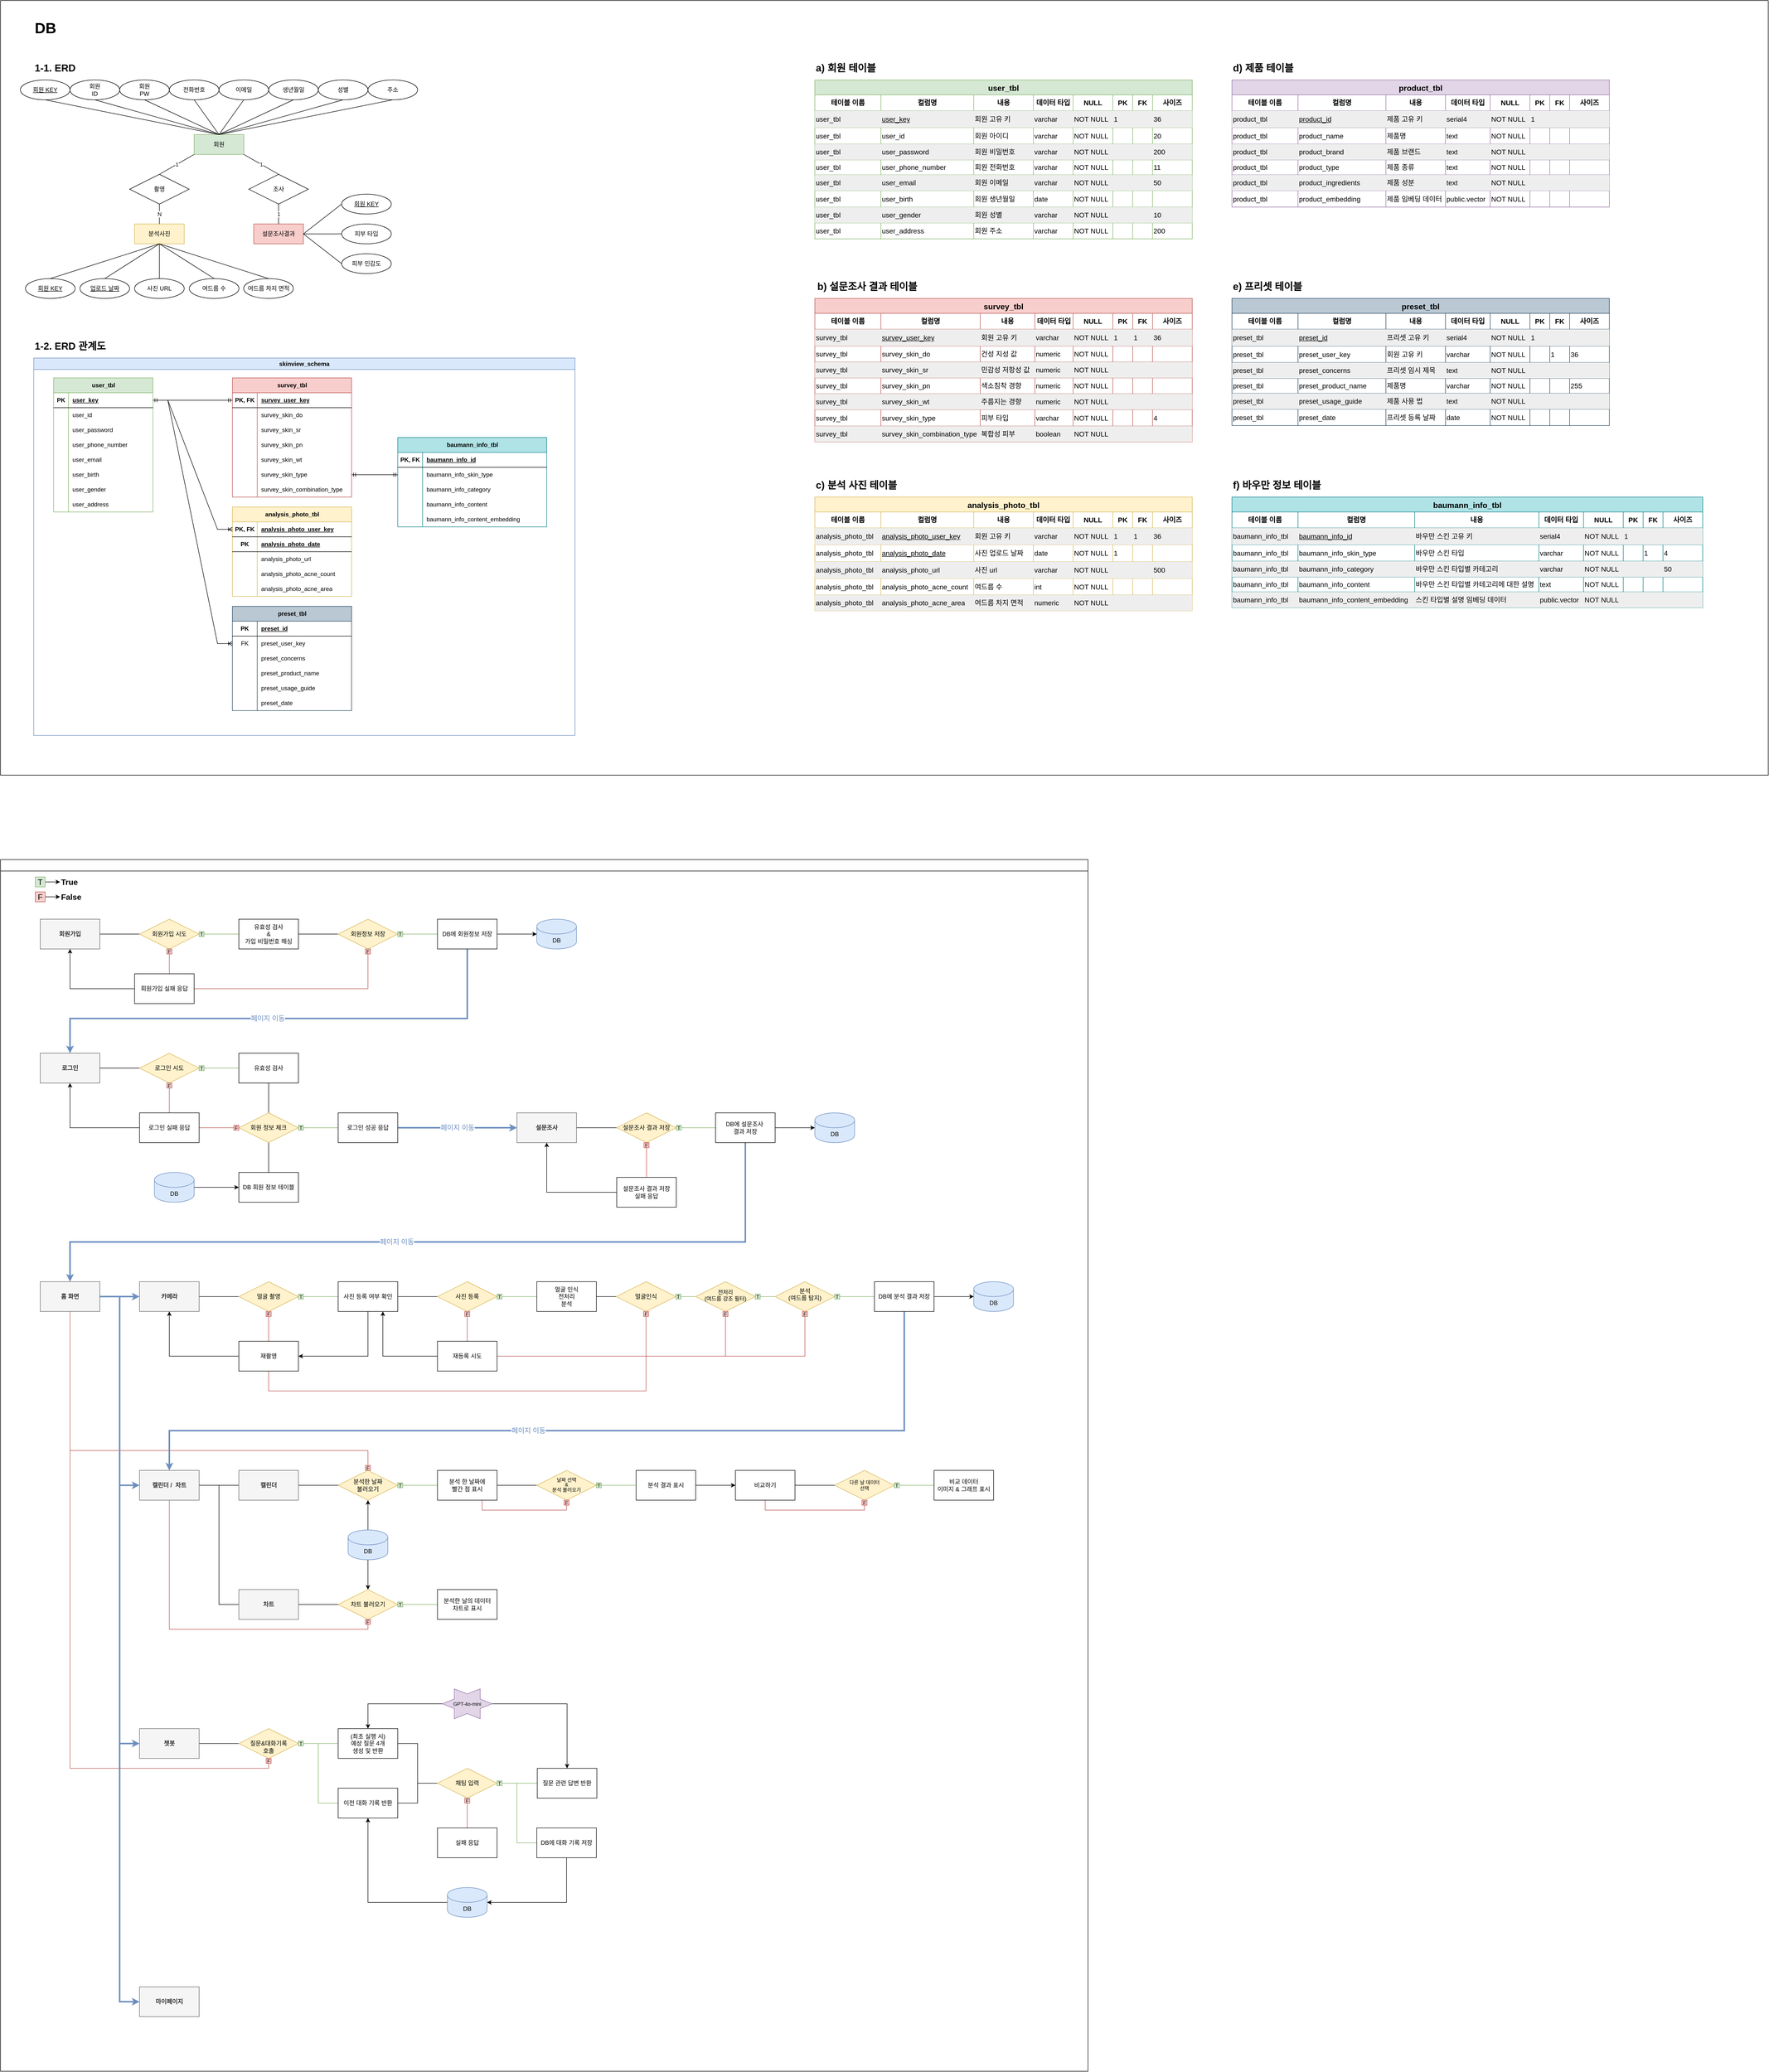 <mxfile version="28.1.0">
  <diagram name="페이지-1" id="OAhujlnHtX6hPlCKeJnV">
    <mxGraphModel dx="9507" dy="5180" grid="1" gridSize="10" guides="1" tooltips="1" connect="1" arrows="1" fold="1" page="1" pageScale="1" pageWidth="827" pageHeight="1169" math="0" shadow="0">
      <root>
        <mxCell id="0" />
        <mxCell id="1" parent="0" />
        <mxCell id="X84RdJxvxq-CmhCqHCez-1" value="" style="swimlane;startSize=0;" vertex="1" parent="1">
          <mxGeometry x="80" y="280" width="3560" height="1560" as="geometry">
            <mxRectangle width="50" height="40" as="alternateBounds" />
          </mxGeometry>
        </mxCell>
        <mxCell id="X84RdJxvxq-CmhCqHCez-2" value="DB" style="text;html=1;align=left;verticalAlign=middle;whiteSpace=wrap;rounded=0;fontStyle=1;fontSize=30;" vertex="1" parent="X84RdJxvxq-CmhCqHCez-1">
          <mxGeometry x="67" y="40" width="60" height="30" as="geometry" />
        </mxCell>
        <mxCell id="X84RdJxvxq-CmhCqHCez-3" value="1-1. ERD" style="text;html=1;align=left;verticalAlign=middle;whiteSpace=wrap;rounded=0;fontStyle=1;fontSize=20;" vertex="1" parent="X84RdJxvxq-CmhCqHCez-1">
          <mxGeometry x="67" y="120" width="120" height="30" as="geometry" />
        </mxCell>
        <mxCell id="X84RdJxvxq-CmhCqHCez-4" value="회원" style="whiteSpace=wrap;html=1;align=center;fillColor=#d5e8d4;strokeColor=#82b366;" vertex="1" parent="X84RdJxvxq-CmhCqHCez-1">
          <mxGeometry x="390" y="270" width="100" height="40" as="geometry" />
        </mxCell>
        <mxCell id="X84RdJxvxq-CmhCqHCez-5" value="설문조사결과" style="whiteSpace=wrap;html=1;align=center;fillColor=#f8cecc;strokeColor=#b85450;" vertex="1" parent="X84RdJxvxq-CmhCqHCez-1">
          <mxGeometry x="510" y="450" width="100" height="40" as="geometry" />
        </mxCell>
        <mxCell id="X84RdJxvxq-CmhCqHCez-6" value="분석사진" style="whiteSpace=wrap;html=1;align=center;fillColor=#fff2cc;strokeColor=#d6b656;" vertex="1" parent="X84RdJxvxq-CmhCqHCez-1">
          <mxGeometry x="270" y="450" width="100" height="40" as="geometry" />
        </mxCell>
        <mxCell id="X84RdJxvxq-CmhCqHCez-7" value="조사" style="shape=rhombus;perimeter=rhombusPerimeter;whiteSpace=wrap;html=1;align=center;" vertex="1" parent="X84RdJxvxq-CmhCqHCez-1">
          <mxGeometry x="500" y="350" width="120" height="60" as="geometry" />
        </mxCell>
        <mxCell id="X84RdJxvxq-CmhCqHCez-8" value="촬영" style="shape=rhombus;perimeter=rhombusPerimeter;whiteSpace=wrap;html=1;align=center;" vertex="1" parent="X84RdJxvxq-CmhCqHCez-1">
          <mxGeometry x="260" y="350" width="120" height="60" as="geometry" />
        </mxCell>
        <mxCell id="X84RdJxvxq-CmhCqHCez-9" value="1" style="endArrow=none;html=1;rounded=0;entryX=0.5;entryY=0;entryDx=0;entryDy=0;exitX=1;exitY=1;exitDx=0;exitDy=0;" edge="1" parent="X84RdJxvxq-CmhCqHCez-1" source="X84RdJxvxq-CmhCqHCez-4" target="X84RdJxvxq-CmhCqHCez-7">
          <mxGeometry relative="1" as="geometry">
            <mxPoint x="530" y="360" as="sourcePoint" />
            <mxPoint x="690" y="360" as="targetPoint" />
          </mxGeometry>
        </mxCell>
        <mxCell id="X84RdJxvxq-CmhCqHCez-10" value="1" style="endArrow=none;html=1;rounded=0;exitX=0.5;exitY=1;exitDx=0;exitDy=0;entryX=0.5;entryY=0;entryDx=0;entryDy=0;" edge="1" parent="X84RdJxvxq-CmhCqHCez-1" source="X84RdJxvxq-CmhCqHCez-7" target="X84RdJxvxq-CmhCqHCez-5">
          <mxGeometry relative="1" as="geometry">
            <mxPoint x="530" y="360" as="sourcePoint" />
            <mxPoint x="690" y="360" as="targetPoint" />
          </mxGeometry>
        </mxCell>
        <mxCell id="X84RdJxvxq-CmhCqHCez-11" value="1" style="endArrow=none;html=1;rounded=0;exitX=0;exitY=1;exitDx=0;exitDy=0;entryX=0.5;entryY=0;entryDx=0;entryDy=0;" edge="1" parent="X84RdJxvxq-CmhCqHCez-1" source="X84RdJxvxq-CmhCqHCez-4" target="X84RdJxvxq-CmhCqHCez-8">
          <mxGeometry relative="1" as="geometry">
            <mxPoint x="580" y="400" as="sourcePoint" />
            <mxPoint x="740" y="400" as="targetPoint" />
          </mxGeometry>
        </mxCell>
        <mxCell id="X84RdJxvxq-CmhCqHCez-12" value="N" style="endArrow=none;html=1;rounded=0;exitX=0.5;exitY=1;exitDx=0;exitDy=0;entryX=0.5;entryY=0;entryDx=0;entryDy=0;" edge="1" parent="X84RdJxvxq-CmhCqHCez-1" source="X84RdJxvxq-CmhCqHCez-8" target="X84RdJxvxq-CmhCqHCez-6">
          <mxGeometry relative="1" as="geometry">
            <mxPoint x="580" y="400" as="sourcePoint" />
            <mxPoint x="740" y="400" as="targetPoint" />
          </mxGeometry>
        </mxCell>
        <mxCell id="X84RdJxvxq-CmhCqHCez-13" value="회원&lt;div&gt;ID&lt;/div&gt;" style="ellipse;whiteSpace=wrap;html=1;align=center;" vertex="1" parent="X84RdJxvxq-CmhCqHCez-1">
          <mxGeometry x="140" y="160" width="100" height="40" as="geometry" />
        </mxCell>
        <mxCell id="X84RdJxvxq-CmhCqHCez-14" value="회원&lt;div&gt;PW&lt;/div&gt;" style="ellipse;whiteSpace=wrap;html=1;align=center;" vertex="1" parent="X84RdJxvxq-CmhCqHCez-1">
          <mxGeometry x="240" y="160" width="100" height="40" as="geometry" />
        </mxCell>
        <mxCell id="X84RdJxvxq-CmhCqHCez-15" value="전화번호" style="ellipse;whiteSpace=wrap;html=1;align=center;" vertex="1" parent="X84RdJxvxq-CmhCqHCez-1">
          <mxGeometry x="340" y="160" width="100" height="40" as="geometry" />
        </mxCell>
        <mxCell id="X84RdJxvxq-CmhCqHCez-16" value="이메일" style="ellipse;whiteSpace=wrap;html=1;align=center;" vertex="1" parent="X84RdJxvxq-CmhCqHCez-1">
          <mxGeometry x="440" y="160" width="100" height="40" as="geometry" />
        </mxCell>
        <mxCell id="X84RdJxvxq-CmhCqHCez-17" value="주소" style="ellipse;whiteSpace=wrap;html=1;align=center;" vertex="1" parent="X84RdJxvxq-CmhCqHCez-1">
          <mxGeometry x="740" y="160" width="100" height="40" as="geometry" />
        </mxCell>
        <mxCell id="X84RdJxvxq-CmhCqHCez-18" value="생년월일" style="ellipse;whiteSpace=wrap;html=1;align=center;" vertex="1" parent="X84RdJxvxq-CmhCqHCez-1">
          <mxGeometry x="540" y="160" width="100" height="40" as="geometry" />
        </mxCell>
        <mxCell id="X84RdJxvxq-CmhCqHCez-19" value="성별" style="ellipse;whiteSpace=wrap;html=1;align=center;" vertex="1" parent="X84RdJxvxq-CmhCqHCez-1">
          <mxGeometry x="640" y="160" width="100" height="40" as="geometry" />
        </mxCell>
        <mxCell id="X84RdJxvxq-CmhCqHCez-20" value="" style="endArrow=none;html=1;rounded=0;exitX=0.5;exitY=0;exitDx=0;exitDy=0;entryX=0.5;entryY=1;entryDx=0;entryDy=0;" edge="1" parent="X84RdJxvxq-CmhCqHCez-1" source="X84RdJxvxq-CmhCqHCez-4" target="X84RdJxvxq-CmhCqHCez-17">
          <mxGeometry relative="1" as="geometry">
            <mxPoint x="290" y="380" as="sourcePoint" />
            <mxPoint x="450" y="380" as="targetPoint" />
          </mxGeometry>
        </mxCell>
        <mxCell id="X84RdJxvxq-CmhCqHCez-21" value="" style="endArrow=none;html=1;rounded=0;exitX=0.5;exitY=0;exitDx=0;exitDy=0;entryX=0.5;entryY=1;entryDx=0;entryDy=0;" edge="1" parent="X84RdJxvxq-CmhCqHCez-1" source="X84RdJxvxq-CmhCqHCez-4" target="X84RdJxvxq-CmhCqHCez-16">
          <mxGeometry relative="1" as="geometry">
            <mxPoint x="690" y="410" as="sourcePoint" />
            <mxPoint x="780" y="240" as="targetPoint" />
          </mxGeometry>
        </mxCell>
        <mxCell id="X84RdJxvxq-CmhCqHCez-22" value="" style="endArrow=none;html=1;rounded=0;exitX=0.5;exitY=0;exitDx=0;exitDy=0;entryX=0.5;entryY=1;entryDx=0;entryDy=0;" edge="1" parent="X84RdJxvxq-CmhCqHCez-1" source="X84RdJxvxq-CmhCqHCez-4" target="X84RdJxvxq-CmhCqHCez-18">
          <mxGeometry relative="1" as="geometry">
            <mxPoint x="680" y="410" as="sourcePoint" />
            <mxPoint x="770" y="240" as="targetPoint" />
          </mxGeometry>
        </mxCell>
        <mxCell id="X84RdJxvxq-CmhCqHCez-23" value="" style="endArrow=none;html=1;rounded=0;entryX=0.5;entryY=1;entryDx=0;entryDy=0;exitX=0.5;exitY=0;exitDx=0;exitDy=0;" edge="1" parent="X84RdJxvxq-CmhCqHCez-1" source="X84RdJxvxq-CmhCqHCez-4" target="X84RdJxvxq-CmhCqHCez-13">
          <mxGeometry relative="1" as="geometry">
            <mxPoint x="390" y="270" as="sourcePoint" />
            <mxPoint x="310" y="350" as="targetPoint" />
          </mxGeometry>
        </mxCell>
        <mxCell id="X84RdJxvxq-CmhCqHCez-24" value="" style="endArrow=none;html=1;rounded=0;entryX=0.5;entryY=1;entryDx=0;entryDy=0;exitX=0.5;exitY=0;exitDx=0;exitDy=0;" edge="1" parent="X84RdJxvxq-CmhCqHCez-1" source="X84RdJxvxq-CmhCqHCez-4" target="X84RdJxvxq-CmhCqHCez-14">
          <mxGeometry relative="1" as="geometry">
            <mxPoint x="390" y="270" as="sourcePoint" />
            <mxPoint x="250" y="340" as="targetPoint" />
          </mxGeometry>
        </mxCell>
        <mxCell id="X84RdJxvxq-CmhCqHCez-25" value="" style="endArrow=none;html=1;rounded=0;exitX=0.5;exitY=0;exitDx=0;exitDy=0;entryX=0.5;entryY=1;entryDx=0;entryDy=0;" edge="1" parent="X84RdJxvxq-CmhCqHCez-1" source="X84RdJxvxq-CmhCqHCez-4" target="X84RdJxvxq-CmhCqHCez-15">
          <mxGeometry relative="1" as="geometry">
            <mxPoint x="210" y="430" as="sourcePoint" />
            <mxPoint x="300" y="260" as="targetPoint" />
          </mxGeometry>
        </mxCell>
        <mxCell id="X84RdJxvxq-CmhCqHCez-26" value="" style="endArrow=none;html=1;rounded=0;entryX=0.5;entryY=1;entryDx=0;entryDy=0;" edge="1" parent="X84RdJxvxq-CmhCqHCez-1" target="X84RdJxvxq-CmhCqHCez-19">
          <mxGeometry relative="1" as="geometry">
            <mxPoint x="440" y="270" as="sourcePoint" />
            <mxPoint x="880" y="320" as="targetPoint" />
          </mxGeometry>
        </mxCell>
        <mxCell id="X84RdJxvxq-CmhCqHCez-27" value="피부 민감도" style="ellipse;whiteSpace=wrap;html=1;align=center;" vertex="1" parent="X84RdJxvxq-CmhCqHCez-1">
          <mxGeometry x="687" y="510" width="100" height="40" as="geometry" />
        </mxCell>
        <mxCell id="X84RdJxvxq-CmhCqHCez-28" value="피부 타입" style="ellipse;whiteSpace=wrap;html=1;align=center;" vertex="1" parent="X84RdJxvxq-CmhCqHCez-1">
          <mxGeometry x="687" y="450" width="100" height="40" as="geometry" />
        </mxCell>
        <mxCell id="X84RdJxvxq-CmhCqHCez-29" value="업로드 날짜" style="ellipse;whiteSpace=wrap;html=1;align=center;fontStyle=4;" vertex="1" parent="X84RdJxvxq-CmhCqHCez-1">
          <mxGeometry x="160" y="560" width="100" height="40" as="geometry" />
        </mxCell>
        <mxCell id="X84RdJxvxq-CmhCqHCez-30" value="회원 KEY" style="ellipse;whiteSpace=wrap;html=1;align=center;fontStyle=4;" vertex="1" parent="X84RdJxvxq-CmhCqHCez-1">
          <mxGeometry x="40" y="160" width="100" height="40" as="geometry" />
        </mxCell>
        <mxCell id="X84RdJxvxq-CmhCqHCez-31" value="" style="endArrow=none;html=1;rounded=0;entryX=0.5;entryY=1;entryDx=0;entryDy=0;exitX=0.5;exitY=0;exitDx=0;exitDy=0;" edge="1" parent="X84RdJxvxq-CmhCqHCez-1" source="X84RdJxvxq-CmhCqHCez-4" target="X84RdJxvxq-CmhCqHCez-30">
          <mxGeometry relative="1" as="geometry">
            <mxPoint x="480" y="310" as="sourcePoint" />
            <mxPoint x="290" y="330" as="targetPoint" />
          </mxGeometry>
        </mxCell>
        <mxCell id="X84RdJxvxq-CmhCqHCez-32" value="회원 KEY" style="ellipse;whiteSpace=wrap;html=1;align=center;fontStyle=4;" vertex="1" parent="X84RdJxvxq-CmhCqHCez-1">
          <mxGeometry x="687" y="390" width="100" height="40" as="geometry" />
        </mxCell>
        <mxCell id="X84RdJxvxq-CmhCqHCez-33" value="회원 KEY" style="ellipse;whiteSpace=wrap;html=1;align=center;fontStyle=4;" vertex="1" parent="X84RdJxvxq-CmhCqHCez-1">
          <mxGeometry x="50.25" y="560" width="100" height="40" as="geometry" />
        </mxCell>
        <mxCell id="X84RdJxvxq-CmhCqHCez-34" value="사진 URL" style="ellipse;whiteSpace=wrap;html=1;align=center;" vertex="1" parent="X84RdJxvxq-CmhCqHCez-1">
          <mxGeometry x="270" y="560" width="100" height="40" as="geometry" />
        </mxCell>
        <mxCell id="X84RdJxvxq-CmhCqHCez-35" value="" style="endArrow=none;html=1;rounded=0;entryX=0.5;entryY=0;entryDx=0;entryDy=0;exitX=0.5;exitY=1;exitDx=0;exitDy=0;" edge="1" parent="X84RdJxvxq-CmhCqHCez-1" source="X84RdJxvxq-CmhCqHCez-6" target="X84RdJxvxq-CmhCqHCez-29">
          <mxGeometry relative="1" as="geometry">
            <mxPoint x="380" y="460" as="sourcePoint" />
            <mxPoint x="190" y="540" as="targetPoint" />
          </mxGeometry>
        </mxCell>
        <mxCell id="X84RdJxvxq-CmhCqHCez-36" value="" style="endArrow=none;html=1;rounded=0;entryX=0.5;entryY=0;entryDx=0;entryDy=0;exitX=0.5;exitY=1;exitDx=0;exitDy=0;" edge="1" parent="X84RdJxvxq-CmhCqHCez-1" source="X84RdJxvxq-CmhCqHCez-6" target="X84RdJxvxq-CmhCqHCez-34">
          <mxGeometry relative="1" as="geometry">
            <mxPoint x="410" y="440" as="sourcePoint" />
            <mxPoint x="220" y="520" as="targetPoint" />
          </mxGeometry>
        </mxCell>
        <mxCell id="X84RdJxvxq-CmhCqHCez-37" value="" style="endArrow=none;html=1;rounded=0;entryX=0.5;entryY=0;entryDx=0;entryDy=0;exitX=0.5;exitY=1;exitDx=0;exitDy=0;" edge="1" parent="X84RdJxvxq-CmhCqHCez-1" source="X84RdJxvxq-CmhCqHCez-6" target="X84RdJxvxq-CmhCqHCez-33">
          <mxGeometry relative="1" as="geometry">
            <mxPoint x="440" y="450" as="sourcePoint" />
            <mxPoint x="250" y="530" as="targetPoint" />
          </mxGeometry>
        </mxCell>
        <mxCell id="X84RdJxvxq-CmhCqHCez-38" value="" style="endArrow=none;html=1;rounded=0;entryX=0;entryY=0.5;entryDx=0;entryDy=0;exitX=1;exitY=0.5;exitDx=0;exitDy=0;" edge="1" parent="X84RdJxvxq-CmhCqHCez-1" source="X84RdJxvxq-CmhCqHCez-5" target="X84RdJxvxq-CmhCqHCez-28">
          <mxGeometry relative="1" as="geometry">
            <mxPoint x="670" y="568.95" as="sourcePoint" />
            <mxPoint x="540" y="568.95" as="targetPoint" />
          </mxGeometry>
        </mxCell>
        <mxCell id="X84RdJxvxq-CmhCqHCez-39" value="" style="endArrow=none;html=1;rounded=0;entryX=1;entryY=0.5;entryDx=0;entryDy=0;exitX=0;exitY=0.5;exitDx=0;exitDy=0;" edge="1" parent="X84RdJxvxq-CmhCqHCez-1" source="X84RdJxvxq-CmhCqHCez-27" target="X84RdJxvxq-CmhCqHCez-5">
          <mxGeometry relative="1" as="geometry">
            <mxPoint x="810" y="560" as="sourcePoint" />
            <mxPoint x="680" y="560" as="targetPoint" />
          </mxGeometry>
        </mxCell>
        <mxCell id="X84RdJxvxq-CmhCqHCez-40" value="" style="endArrow=none;html=1;rounded=0;entryX=1;entryY=0.5;entryDx=0;entryDy=0;exitX=0;exitY=0.5;exitDx=0;exitDy=0;" edge="1" parent="X84RdJxvxq-CmhCqHCez-1" source="X84RdJxvxq-CmhCqHCez-32" target="X84RdJxvxq-CmhCqHCez-5">
          <mxGeometry relative="1" as="geometry">
            <mxPoint x="800" y="560" as="sourcePoint" />
            <mxPoint x="670" y="560" as="targetPoint" />
          </mxGeometry>
        </mxCell>
        <mxCell id="X84RdJxvxq-CmhCqHCez-41" value="여드름 수" style="ellipse;whiteSpace=wrap;html=1;align=center;" vertex="1" parent="X84RdJxvxq-CmhCqHCez-1">
          <mxGeometry x="380.25" y="560" width="100" height="40" as="geometry" />
        </mxCell>
        <mxCell id="X84RdJxvxq-CmhCqHCez-42" value="여드름 차지 면적" style="ellipse;whiteSpace=wrap;html=1;align=center;movable=1;resizable=1;rotatable=1;deletable=1;editable=1;locked=0;connectable=1;" vertex="1" parent="X84RdJxvxq-CmhCqHCez-1">
          <mxGeometry x="489.75" y="560" width="100" height="40" as="geometry" />
        </mxCell>
        <mxCell id="X84RdJxvxq-CmhCqHCez-43" value="" style="endArrow=none;html=1;rounded=0;entryX=0.5;entryY=0;entryDx=0;entryDy=0;exitX=0.5;exitY=1;exitDx=0;exitDy=0;" edge="1" parent="X84RdJxvxq-CmhCqHCez-1" source="X84RdJxvxq-CmhCqHCez-6" target="X84RdJxvxq-CmhCqHCez-41">
          <mxGeometry relative="1" as="geometry">
            <mxPoint x="320" y="670" as="sourcePoint" />
            <mxPoint x="310" y="890" as="targetPoint" />
          </mxGeometry>
        </mxCell>
        <mxCell id="X84RdJxvxq-CmhCqHCez-44" value="" style="endArrow=none;html=1;rounded=0;entryX=0.5;entryY=0;entryDx=0;entryDy=0;exitX=0.5;exitY=1;exitDx=0;exitDy=0;" edge="1" parent="X84RdJxvxq-CmhCqHCez-1" source="X84RdJxvxq-CmhCqHCez-6" target="X84RdJxvxq-CmhCqHCez-42">
          <mxGeometry relative="1" as="geometry">
            <mxPoint x="320" y="670" as="sourcePoint" />
            <mxPoint x="340" y="900" as="targetPoint" />
          </mxGeometry>
        </mxCell>
        <mxCell id="X84RdJxvxq-CmhCqHCez-45" value="" style="group" vertex="1" connectable="0" parent="X84RdJxvxq-CmhCqHCez-1">
          <mxGeometry x="67" y="680" width="1140" height="1080" as="geometry" />
        </mxCell>
        <mxCell id="X84RdJxvxq-CmhCqHCez-46" value="1-2. ERD 관계도" style="text;html=1;align=left;verticalAlign=middle;whiteSpace=wrap;rounded=0;fontStyle=1;fontSize=20;" vertex="1" parent="X84RdJxvxq-CmhCqHCez-45">
          <mxGeometry width="160" height="30" as="geometry" />
        </mxCell>
        <mxCell id="X84RdJxvxq-CmhCqHCez-47" value="user_tbl" style="shape=table;startSize=30;container=1;collapsible=1;childLayout=tableLayout;fixedRows=1;rowLines=0;fontStyle=1;align=center;resizeLast=1;html=1;fillColor=#d5e8d4;strokeColor=#82b366;" vertex="1" parent="X84RdJxvxq-CmhCqHCez-45">
          <mxGeometry x="40" y="80" width="200" height="270" as="geometry" />
        </mxCell>
        <mxCell id="X84RdJxvxq-CmhCqHCez-48" value="" style="shape=tableRow;horizontal=0;startSize=0;swimlaneHead=0;swimlaneBody=0;fillColor=none;collapsible=0;dropTarget=0;points=[[0,0.5],[1,0.5]];portConstraint=eastwest;top=0;left=0;right=0;bottom=1;" vertex="1" parent="X84RdJxvxq-CmhCqHCez-47">
          <mxGeometry y="30" width="200" height="30" as="geometry" />
        </mxCell>
        <mxCell id="X84RdJxvxq-CmhCqHCez-49" value="PK" style="shape=partialRectangle;connectable=0;fillColor=none;top=0;left=0;bottom=0;right=0;fontStyle=1;overflow=hidden;whiteSpace=wrap;html=1;" vertex="1" parent="X84RdJxvxq-CmhCqHCez-48">
          <mxGeometry width="30" height="30" as="geometry">
            <mxRectangle width="30" height="30" as="alternateBounds" />
          </mxGeometry>
        </mxCell>
        <mxCell id="X84RdJxvxq-CmhCqHCez-50" value="user_key" style="shape=partialRectangle;connectable=0;fillColor=none;top=0;left=0;bottom=0;right=0;align=left;spacingLeft=6;fontStyle=5;overflow=hidden;whiteSpace=wrap;html=1;" vertex="1" parent="X84RdJxvxq-CmhCqHCez-48">
          <mxGeometry x="30" width="170" height="30" as="geometry">
            <mxRectangle width="170" height="30" as="alternateBounds" />
          </mxGeometry>
        </mxCell>
        <mxCell id="X84RdJxvxq-CmhCqHCez-51" value="" style="shape=tableRow;horizontal=0;startSize=0;swimlaneHead=0;swimlaneBody=0;fillColor=none;collapsible=0;dropTarget=0;points=[[0,0.5],[1,0.5]];portConstraint=eastwest;top=0;left=0;right=0;bottom=0;" vertex="1" parent="X84RdJxvxq-CmhCqHCez-47">
          <mxGeometry y="60" width="200" height="30" as="geometry" />
        </mxCell>
        <mxCell id="X84RdJxvxq-CmhCqHCez-52" value="" style="shape=partialRectangle;connectable=0;fillColor=none;top=0;left=0;bottom=0;right=0;editable=1;overflow=hidden;whiteSpace=wrap;html=1;" vertex="1" parent="X84RdJxvxq-CmhCqHCez-51">
          <mxGeometry width="30" height="30" as="geometry">
            <mxRectangle width="30" height="30" as="alternateBounds" />
          </mxGeometry>
        </mxCell>
        <mxCell id="X84RdJxvxq-CmhCqHCez-53" value="user_id" style="shape=partialRectangle;connectable=0;fillColor=none;top=0;left=0;bottom=0;right=0;align=left;spacingLeft=6;overflow=hidden;whiteSpace=wrap;html=1;" vertex="1" parent="X84RdJxvxq-CmhCqHCez-51">
          <mxGeometry x="30" width="170" height="30" as="geometry">
            <mxRectangle width="170" height="30" as="alternateBounds" />
          </mxGeometry>
        </mxCell>
        <mxCell id="X84RdJxvxq-CmhCqHCez-54" value="" style="shape=tableRow;horizontal=0;startSize=0;swimlaneHead=0;swimlaneBody=0;fillColor=none;collapsible=0;dropTarget=0;points=[[0,0.5],[1,0.5]];portConstraint=eastwest;top=0;left=0;right=0;bottom=0;" vertex="1" parent="X84RdJxvxq-CmhCqHCez-47">
          <mxGeometry y="90" width="200" height="30" as="geometry" />
        </mxCell>
        <mxCell id="X84RdJxvxq-CmhCqHCez-55" value="" style="shape=partialRectangle;connectable=0;fillColor=none;top=0;left=0;bottom=0;right=0;editable=1;overflow=hidden;whiteSpace=wrap;html=1;" vertex="1" parent="X84RdJxvxq-CmhCqHCez-54">
          <mxGeometry width="30" height="30" as="geometry">
            <mxRectangle width="30" height="30" as="alternateBounds" />
          </mxGeometry>
        </mxCell>
        <mxCell id="X84RdJxvxq-CmhCqHCez-56" value="user_password" style="shape=partialRectangle;connectable=0;fillColor=none;top=0;left=0;bottom=0;right=0;align=left;spacingLeft=6;overflow=hidden;whiteSpace=wrap;html=1;" vertex="1" parent="X84RdJxvxq-CmhCqHCez-54">
          <mxGeometry x="30" width="170" height="30" as="geometry">
            <mxRectangle width="170" height="30" as="alternateBounds" />
          </mxGeometry>
        </mxCell>
        <mxCell id="X84RdJxvxq-CmhCqHCez-57" value="" style="shape=tableRow;horizontal=0;startSize=0;swimlaneHead=0;swimlaneBody=0;fillColor=none;collapsible=0;dropTarget=0;points=[[0,0.5],[1,0.5]];portConstraint=eastwest;top=0;left=0;right=0;bottom=0;" vertex="1" parent="X84RdJxvxq-CmhCqHCez-47">
          <mxGeometry y="120" width="200" height="30" as="geometry" />
        </mxCell>
        <mxCell id="X84RdJxvxq-CmhCqHCez-58" value="" style="shape=partialRectangle;connectable=0;fillColor=none;top=0;left=0;bottom=0;right=0;editable=1;overflow=hidden;whiteSpace=wrap;html=1;" vertex="1" parent="X84RdJxvxq-CmhCqHCez-57">
          <mxGeometry width="30" height="30" as="geometry">
            <mxRectangle width="30" height="30" as="alternateBounds" />
          </mxGeometry>
        </mxCell>
        <mxCell id="X84RdJxvxq-CmhCqHCez-59" value="user_phone_number" style="shape=partialRectangle;connectable=0;fillColor=none;top=0;left=0;bottom=0;right=0;align=left;spacingLeft=6;overflow=hidden;whiteSpace=wrap;html=1;" vertex="1" parent="X84RdJxvxq-CmhCqHCez-57">
          <mxGeometry x="30" width="170" height="30" as="geometry">
            <mxRectangle width="170" height="30" as="alternateBounds" />
          </mxGeometry>
        </mxCell>
        <mxCell id="X84RdJxvxq-CmhCqHCez-60" style="shape=tableRow;horizontal=0;startSize=0;swimlaneHead=0;swimlaneBody=0;fillColor=none;collapsible=0;dropTarget=0;points=[[0,0.5],[1,0.5]];portConstraint=eastwest;top=0;left=0;right=0;bottom=0;" vertex="1" parent="X84RdJxvxq-CmhCqHCez-47">
          <mxGeometry y="150" width="200" height="30" as="geometry" />
        </mxCell>
        <mxCell id="X84RdJxvxq-CmhCqHCez-61" style="shape=partialRectangle;connectable=0;fillColor=none;top=0;left=0;bottom=0;right=0;editable=1;overflow=hidden;whiteSpace=wrap;html=1;" vertex="1" parent="X84RdJxvxq-CmhCqHCez-60">
          <mxGeometry width="30" height="30" as="geometry">
            <mxRectangle width="30" height="30" as="alternateBounds" />
          </mxGeometry>
        </mxCell>
        <mxCell id="X84RdJxvxq-CmhCqHCez-62" value="user_email" style="shape=partialRectangle;connectable=0;fillColor=none;top=0;left=0;bottom=0;right=0;align=left;spacingLeft=6;overflow=hidden;whiteSpace=wrap;html=1;" vertex="1" parent="X84RdJxvxq-CmhCqHCez-60">
          <mxGeometry x="30" width="170" height="30" as="geometry">
            <mxRectangle width="170" height="30" as="alternateBounds" />
          </mxGeometry>
        </mxCell>
        <mxCell id="X84RdJxvxq-CmhCqHCez-63" style="shape=tableRow;horizontal=0;startSize=0;swimlaneHead=0;swimlaneBody=0;fillColor=none;collapsible=0;dropTarget=0;points=[[0,0.5],[1,0.5]];portConstraint=eastwest;top=0;left=0;right=0;bottom=0;" vertex="1" parent="X84RdJxvxq-CmhCqHCez-47">
          <mxGeometry y="180" width="200" height="30" as="geometry" />
        </mxCell>
        <mxCell id="X84RdJxvxq-CmhCqHCez-64" style="shape=partialRectangle;connectable=0;fillColor=none;top=0;left=0;bottom=0;right=0;editable=1;overflow=hidden;whiteSpace=wrap;html=1;" vertex="1" parent="X84RdJxvxq-CmhCqHCez-63">
          <mxGeometry width="30" height="30" as="geometry">
            <mxRectangle width="30" height="30" as="alternateBounds" />
          </mxGeometry>
        </mxCell>
        <mxCell id="X84RdJxvxq-CmhCqHCez-65" value="user_birth" style="shape=partialRectangle;connectable=0;fillColor=none;top=0;left=0;bottom=0;right=0;align=left;spacingLeft=6;overflow=hidden;whiteSpace=wrap;html=1;" vertex="1" parent="X84RdJxvxq-CmhCqHCez-63">
          <mxGeometry x="30" width="170" height="30" as="geometry">
            <mxRectangle width="170" height="30" as="alternateBounds" />
          </mxGeometry>
        </mxCell>
        <mxCell id="X84RdJxvxq-CmhCqHCez-66" style="shape=tableRow;horizontal=0;startSize=0;swimlaneHead=0;swimlaneBody=0;fillColor=none;collapsible=0;dropTarget=0;points=[[0,0.5],[1,0.5]];portConstraint=eastwest;top=0;left=0;right=0;bottom=0;" vertex="1" parent="X84RdJxvxq-CmhCqHCez-47">
          <mxGeometry y="210" width="200" height="30" as="geometry" />
        </mxCell>
        <mxCell id="X84RdJxvxq-CmhCqHCez-67" style="shape=partialRectangle;connectable=0;fillColor=none;top=0;left=0;bottom=0;right=0;editable=1;overflow=hidden;whiteSpace=wrap;html=1;" vertex="1" parent="X84RdJxvxq-CmhCqHCez-66">
          <mxGeometry width="30" height="30" as="geometry">
            <mxRectangle width="30" height="30" as="alternateBounds" />
          </mxGeometry>
        </mxCell>
        <mxCell id="X84RdJxvxq-CmhCqHCez-68" value="user_gender" style="shape=partialRectangle;connectable=0;fillColor=none;top=0;left=0;bottom=0;right=0;align=left;spacingLeft=6;overflow=hidden;whiteSpace=wrap;html=1;" vertex="1" parent="X84RdJxvxq-CmhCqHCez-66">
          <mxGeometry x="30" width="170" height="30" as="geometry">
            <mxRectangle width="170" height="30" as="alternateBounds" />
          </mxGeometry>
        </mxCell>
        <mxCell id="X84RdJxvxq-CmhCqHCez-69" style="shape=tableRow;horizontal=0;startSize=0;swimlaneHead=0;swimlaneBody=0;fillColor=none;collapsible=0;dropTarget=0;points=[[0,0.5],[1,0.5]];portConstraint=eastwest;top=0;left=0;right=0;bottom=0;" vertex="1" parent="X84RdJxvxq-CmhCqHCez-47">
          <mxGeometry y="240" width="200" height="30" as="geometry" />
        </mxCell>
        <mxCell id="X84RdJxvxq-CmhCqHCez-70" style="shape=partialRectangle;connectable=0;fillColor=none;top=0;left=0;bottom=0;right=0;editable=1;overflow=hidden;whiteSpace=wrap;html=1;" vertex="1" parent="X84RdJxvxq-CmhCqHCez-69">
          <mxGeometry width="30" height="30" as="geometry">
            <mxRectangle width="30" height="30" as="alternateBounds" />
          </mxGeometry>
        </mxCell>
        <mxCell id="X84RdJxvxq-CmhCqHCez-71" value="user_address" style="shape=partialRectangle;connectable=0;fillColor=none;top=0;left=0;bottom=0;right=0;align=left;spacingLeft=6;overflow=hidden;whiteSpace=wrap;html=1;" vertex="1" parent="X84RdJxvxq-CmhCqHCez-69">
          <mxGeometry x="30" width="170" height="30" as="geometry">
            <mxRectangle width="170" height="30" as="alternateBounds" />
          </mxGeometry>
        </mxCell>
        <mxCell id="X84RdJxvxq-CmhCqHCez-72" value="skinview_schema" style="swimlane;whiteSpace=wrap;html=1;fillColor=#dae8fc;strokeColor=#6c8ebf;" vertex="1" parent="X84RdJxvxq-CmhCqHCez-45">
          <mxGeometry y="40" width="1090" height="760" as="geometry" />
        </mxCell>
        <mxCell id="X84RdJxvxq-CmhCqHCez-73" value="survey_tbl" style="shape=table;startSize=30;container=1;collapsible=1;childLayout=tableLayout;fixedRows=1;rowLines=0;fontStyle=1;align=center;resizeLast=1;html=1;fillColor=#f8cecc;strokeColor=#b85450;" vertex="1" parent="X84RdJxvxq-CmhCqHCez-72">
          <mxGeometry x="400" y="40" width="240" height="240" as="geometry" />
        </mxCell>
        <mxCell id="X84RdJxvxq-CmhCqHCez-74" value="" style="shape=tableRow;horizontal=0;startSize=0;swimlaneHead=0;swimlaneBody=0;fillColor=none;collapsible=0;dropTarget=0;points=[[0,0.5],[1,0.5]];portConstraint=eastwest;top=0;left=0;right=0;bottom=1;" vertex="1" parent="X84RdJxvxq-CmhCqHCez-73">
          <mxGeometry y="30" width="240" height="30" as="geometry" />
        </mxCell>
        <mxCell id="X84RdJxvxq-CmhCqHCez-75" value="PK, FK" style="shape=partialRectangle;connectable=0;fillColor=none;top=0;left=0;bottom=0;right=0;fontStyle=1;overflow=hidden;whiteSpace=wrap;html=1;" vertex="1" parent="X84RdJxvxq-CmhCqHCez-74">
          <mxGeometry width="50" height="30" as="geometry">
            <mxRectangle width="50" height="30" as="alternateBounds" />
          </mxGeometry>
        </mxCell>
        <mxCell id="X84RdJxvxq-CmhCqHCez-76" value="survey_user_key" style="shape=partialRectangle;connectable=0;fillColor=none;top=0;left=0;bottom=0;right=0;align=left;spacingLeft=6;fontStyle=5;overflow=hidden;whiteSpace=wrap;html=1;" vertex="1" parent="X84RdJxvxq-CmhCqHCez-74">
          <mxGeometry x="50" width="190" height="30" as="geometry">
            <mxRectangle width="190" height="30" as="alternateBounds" />
          </mxGeometry>
        </mxCell>
        <mxCell id="X84RdJxvxq-CmhCqHCez-77" value="" style="shape=tableRow;horizontal=0;startSize=0;swimlaneHead=0;swimlaneBody=0;fillColor=none;collapsible=0;dropTarget=0;points=[[0,0.5],[1,0.5]];portConstraint=eastwest;top=0;left=0;right=0;bottom=0;" vertex="1" parent="X84RdJxvxq-CmhCqHCez-73">
          <mxGeometry y="60" width="240" height="30" as="geometry" />
        </mxCell>
        <mxCell id="X84RdJxvxq-CmhCqHCez-78" value="" style="shape=partialRectangle;connectable=0;fillColor=none;top=0;left=0;bottom=0;right=0;editable=1;overflow=hidden;whiteSpace=wrap;html=1;" vertex="1" parent="X84RdJxvxq-CmhCqHCez-77">
          <mxGeometry width="50" height="30" as="geometry">
            <mxRectangle width="50" height="30" as="alternateBounds" />
          </mxGeometry>
        </mxCell>
        <mxCell id="X84RdJxvxq-CmhCqHCez-79" value="survey_skin_do" style="shape=partialRectangle;connectable=0;fillColor=none;top=0;left=0;bottom=0;right=0;align=left;spacingLeft=6;overflow=hidden;whiteSpace=wrap;html=1;" vertex="1" parent="X84RdJxvxq-CmhCqHCez-77">
          <mxGeometry x="50" width="190" height="30" as="geometry">
            <mxRectangle width="190" height="30" as="alternateBounds" />
          </mxGeometry>
        </mxCell>
        <mxCell id="X84RdJxvxq-CmhCqHCez-80" style="shape=tableRow;horizontal=0;startSize=0;swimlaneHead=0;swimlaneBody=0;fillColor=none;collapsible=0;dropTarget=0;points=[[0,0.5],[1,0.5]];portConstraint=eastwest;top=0;left=0;right=0;bottom=0;" vertex="1" parent="X84RdJxvxq-CmhCqHCez-73">
          <mxGeometry y="90" width="240" height="30" as="geometry" />
        </mxCell>
        <mxCell id="X84RdJxvxq-CmhCqHCez-81" style="shape=partialRectangle;connectable=0;fillColor=none;top=0;left=0;bottom=0;right=0;editable=1;overflow=hidden;whiteSpace=wrap;html=1;" vertex="1" parent="X84RdJxvxq-CmhCqHCez-80">
          <mxGeometry width="50" height="30" as="geometry">
            <mxRectangle width="50" height="30" as="alternateBounds" />
          </mxGeometry>
        </mxCell>
        <mxCell id="X84RdJxvxq-CmhCqHCez-82" value="survey_skin_sr" style="shape=partialRectangle;connectable=0;fillColor=none;top=0;left=0;bottom=0;right=0;align=left;spacingLeft=6;overflow=hidden;whiteSpace=wrap;html=1;" vertex="1" parent="X84RdJxvxq-CmhCqHCez-80">
          <mxGeometry x="50" width="190" height="30" as="geometry">
            <mxRectangle width="190" height="30" as="alternateBounds" />
          </mxGeometry>
        </mxCell>
        <mxCell id="X84RdJxvxq-CmhCqHCez-83" style="shape=tableRow;horizontal=0;startSize=0;swimlaneHead=0;swimlaneBody=0;fillColor=none;collapsible=0;dropTarget=0;points=[[0,0.5],[1,0.5]];portConstraint=eastwest;top=0;left=0;right=0;bottom=0;" vertex="1" parent="X84RdJxvxq-CmhCqHCez-73">
          <mxGeometry y="120" width="240" height="30" as="geometry" />
        </mxCell>
        <mxCell id="X84RdJxvxq-CmhCqHCez-84" style="shape=partialRectangle;connectable=0;fillColor=none;top=0;left=0;bottom=0;right=0;editable=1;overflow=hidden;whiteSpace=wrap;html=1;" vertex="1" parent="X84RdJxvxq-CmhCqHCez-83">
          <mxGeometry width="50" height="30" as="geometry">
            <mxRectangle width="50" height="30" as="alternateBounds" />
          </mxGeometry>
        </mxCell>
        <mxCell id="X84RdJxvxq-CmhCqHCez-85" value="survey_skin_pn" style="shape=partialRectangle;connectable=0;fillColor=none;top=0;left=0;bottom=0;right=0;align=left;spacingLeft=6;overflow=hidden;whiteSpace=wrap;html=1;" vertex="1" parent="X84RdJxvxq-CmhCqHCez-83">
          <mxGeometry x="50" width="190" height="30" as="geometry">
            <mxRectangle width="190" height="30" as="alternateBounds" />
          </mxGeometry>
        </mxCell>
        <mxCell id="X84RdJxvxq-CmhCqHCez-86" style="shape=tableRow;horizontal=0;startSize=0;swimlaneHead=0;swimlaneBody=0;fillColor=none;collapsible=0;dropTarget=0;points=[[0,0.5],[1,0.5]];portConstraint=eastwest;top=0;left=0;right=0;bottom=0;" vertex="1" parent="X84RdJxvxq-CmhCqHCez-73">
          <mxGeometry y="150" width="240" height="30" as="geometry" />
        </mxCell>
        <mxCell id="X84RdJxvxq-CmhCqHCez-87" style="shape=partialRectangle;connectable=0;fillColor=none;top=0;left=0;bottom=0;right=0;editable=1;overflow=hidden;whiteSpace=wrap;html=1;" vertex="1" parent="X84RdJxvxq-CmhCqHCez-86">
          <mxGeometry width="50" height="30" as="geometry">
            <mxRectangle width="50" height="30" as="alternateBounds" />
          </mxGeometry>
        </mxCell>
        <mxCell id="X84RdJxvxq-CmhCqHCez-88" value="survey_skin_wt" style="shape=partialRectangle;connectable=0;fillColor=none;top=0;left=0;bottom=0;right=0;align=left;spacingLeft=6;overflow=hidden;whiteSpace=wrap;html=1;" vertex="1" parent="X84RdJxvxq-CmhCqHCez-86">
          <mxGeometry x="50" width="190" height="30" as="geometry">
            <mxRectangle width="190" height="30" as="alternateBounds" />
          </mxGeometry>
        </mxCell>
        <mxCell id="X84RdJxvxq-CmhCqHCez-89" value="" style="shape=tableRow;horizontal=0;startSize=0;swimlaneHead=0;swimlaneBody=0;fillColor=none;collapsible=0;dropTarget=0;points=[[0,0.5],[1,0.5]];portConstraint=eastwest;top=0;left=0;right=0;bottom=0;" vertex="1" parent="X84RdJxvxq-CmhCqHCez-73">
          <mxGeometry y="180" width="240" height="30" as="geometry" />
        </mxCell>
        <mxCell id="X84RdJxvxq-CmhCqHCez-90" value="" style="shape=partialRectangle;connectable=0;fillColor=none;top=0;left=0;bottom=0;right=0;editable=1;overflow=hidden;whiteSpace=wrap;html=1;" vertex="1" parent="X84RdJxvxq-CmhCqHCez-89">
          <mxGeometry width="50" height="30" as="geometry">
            <mxRectangle width="50" height="30" as="alternateBounds" />
          </mxGeometry>
        </mxCell>
        <mxCell id="X84RdJxvxq-CmhCqHCez-91" value="survey_skin_type" style="shape=partialRectangle;connectable=0;fillColor=none;top=0;left=0;bottom=0;right=0;align=left;spacingLeft=6;overflow=hidden;whiteSpace=wrap;html=1;" vertex="1" parent="X84RdJxvxq-CmhCqHCez-89">
          <mxGeometry x="50" width="190" height="30" as="geometry">
            <mxRectangle width="190" height="30" as="alternateBounds" />
          </mxGeometry>
        </mxCell>
        <mxCell id="X84RdJxvxq-CmhCqHCez-92" style="shape=tableRow;horizontal=0;startSize=0;swimlaneHead=0;swimlaneBody=0;fillColor=none;collapsible=0;dropTarget=0;points=[[0,0.5],[1,0.5]];portConstraint=eastwest;top=0;left=0;right=0;bottom=0;" vertex="1" parent="X84RdJxvxq-CmhCqHCez-73">
          <mxGeometry y="210" width="240" height="30" as="geometry" />
        </mxCell>
        <mxCell id="X84RdJxvxq-CmhCqHCez-93" style="shape=partialRectangle;connectable=0;fillColor=none;top=0;left=0;bottom=0;right=0;editable=1;overflow=hidden;whiteSpace=wrap;html=1;" vertex="1" parent="X84RdJxvxq-CmhCqHCez-92">
          <mxGeometry width="50" height="30" as="geometry">
            <mxRectangle width="50" height="30" as="alternateBounds" />
          </mxGeometry>
        </mxCell>
        <mxCell id="X84RdJxvxq-CmhCqHCez-94" value="survey_skin_combination_type" style="shape=partialRectangle;connectable=0;fillColor=none;top=0;left=0;bottom=0;right=0;align=left;spacingLeft=6;overflow=hidden;whiteSpace=wrap;html=1;" vertex="1" parent="X84RdJxvxq-CmhCqHCez-92">
          <mxGeometry x="50" width="190" height="30" as="geometry">
            <mxRectangle width="190" height="30" as="alternateBounds" />
          </mxGeometry>
        </mxCell>
        <mxCell id="X84RdJxvxq-CmhCqHCez-95" value="analysis_photo_tbl" style="shape=table;startSize=30;container=1;collapsible=1;childLayout=tableLayout;fixedRows=1;rowLines=0;fontStyle=1;align=center;resizeLast=1;html=1;fillColor=#fff2cc;strokeColor=#d6b656;" vertex="1" parent="X84RdJxvxq-CmhCqHCez-72">
          <mxGeometry x="400" y="300" width="240" height="180" as="geometry" />
        </mxCell>
        <mxCell id="X84RdJxvxq-CmhCqHCez-96" value="" style="shape=tableRow;horizontal=0;startSize=0;swimlaneHead=0;swimlaneBody=0;fillColor=none;collapsible=0;dropTarget=0;points=[[0,0.5],[1,0.5]];portConstraint=eastwest;top=0;left=0;right=0;bottom=1;" vertex="1" parent="X84RdJxvxq-CmhCqHCez-95">
          <mxGeometry y="30" width="240" height="30" as="geometry" />
        </mxCell>
        <mxCell id="X84RdJxvxq-CmhCqHCez-97" value="PK, FK" style="shape=partialRectangle;connectable=0;fillColor=none;top=0;left=0;bottom=0;right=0;fontStyle=1;overflow=hidden;whiteSpace=wrap;html=1;" vertex="1" parent="X84RdJxvxq-CmhCqHCez-96">
          <mxGeometry width="50" height="30" as="geometry">
            <mxRectangle width="50" height="30" as="alternateBounds" />
          </mxGeometry>
        </mxCell>
        <mxCell id="X84RdJxvxq-CmhCqHCez-98" value="analysis_photo_user_key" style="shape=partialRectangle;connectable=0;fillColor=none;top=0;left=0;bottom=0;right=0;align=left;spacingLeft=6;fontStyle=5;overflow=hidden;whiteSpace=wrap;html=1;" vertex="1" parent="X84RdJxvxq-CmhCqHCez-96">
          <mxGeometry x="50" width="190" height="30" as="geometry">
            <mxRectangle width="190" height="30" as="alternateBounds" />
          </mxGeometry>
        </mxCell>
        <mxCell id="X84RdJxvxq-CmhCqHCez-99" style="shape=tableRow;horizontal=0;startSize=0;swimlaneHead=0;swimlaneBody=0;fillColor=none;collapsible=0;dropTarget=0;points=[[0,0.5],[1,0.5]];portConstraint=eastwest;top=0;left=0;right=0;bottom=1;" vertex="1" parent="X84RdJxvxq-CmhCqHCez-95">
          <mxGeometry y="60" width="240" height="30" as="geometry" />
        </mxCell>
        <mxCell id="X84RdJxvxq-CmhCqHCez-100" value="PK" style="shape=partialRectangle;connectable=0;fillColor=none;top=0;left=0;bottom=0;right=0;fontStyle=1;overflow=hidden;whiteSpace=wrap;html=1;" vertex="1" parent="X84RdJxvxq-CmhCqHCez-99">
          <mxGeometry width="50" height="30" as="geometry">
            <mxRectangle width="50" height="30" as="alternateBounds" />
          </mxGeometry>
        </mxCell>
        <mxCell id="X84RdJxvxq-CmhCqHCez-101" value="analysis_photo_date" style="shape=partialRectangle;connectable=0;fillColor=none;top=0;left=0;bottom=0;right=0;align=left;spacingLeft=6;fontStyle=5;overflow=hidden;whiteSpace=wrap;html=1;" vertex="1" parent="X84RdJxvxq-CmhCqHCez-99">
          <mxGeometry x="50" width="190" height="30" as="geometry">
            <mxRectangle width="190" height="30" as="alternateBounds" />
          </mxGeometry>
        </mxCell>
        <mxCell id="X84RdJxvxq-CmhCqHCez-102" style="shape=tableRow;horizontal=0;startSize=0;swimlaneHead=0;swimlaneBody=0;fillColor=none;collapsible=0;dropTarget=0;points=[[0,0.5],[1,0.5]];portConstraint=eastwest;top=0;left=0;right=0;bottom=0;" vertex="1" parent="X84RdJxvxq-CmhCqHCez-95">
          <mxGeometry y="90" width="240" height="30" as="geometry" />
        </mxCell>
        <mxCell id="X84RdJxvxq-CmhCqHCez-103" style="shape=partialRectangle;connectable=0;fillColor=none;top=0;left=0;bottom=0;right=0;editable=1;overflow=hidden;whiteSpace=wrap;html=1;" vertex="1" parent="X84RdJxvxq-CmhCqHCez-102">
          <mxGeometry width="50" height="30" as="geometry">
            <mxRectangle width="50" height="30" as="alternateBounds" />
          </mxGeometry>
        </mxCell>
        <mxCell id="X84RdJxvxq-CmhCqHCez-104" value="analysis_photo_url" style="shape=partialRectangle;connectable=0;fillColor=none;top=0;left=0;bottom=0;right=0;align=left;spacingLeft=6;overflow=hidden;whiteSpace=wrap;html=1;" vertex="1" parent="X84RdJxvxq-CmhCqHCez-102">
          <mxGeometry x="50" width="190" height="30" as="geometry">
            <mxRectangle width="190" height="30" as="alternateBounds" />
          </mxGeometry>
        </mxCell>
        <mxCell id="X84RdJxvxq-CmhCqHCez-105" value="" style="shape=tableRow;horizontal=0;startSize=0;swimlaneHead=0;swimlaneBody=0;fillColor=none;collapsible=0;dropTarget=0;points=[[0,0.5],[1,0.5]];portConstraint=eastwest;top=0;left=0;right=0;bottom=0;" vertex="1" parent="X84RdJxvxq-CmhCqHCez-95">
          <mxGeometry y="120" width="240" height="30" as="geometry" />
        </mxCell>
        <mxCell id="X84RdJxvxq-CmhCqHCez-106" value="" style="shape=partialRectangle;connectable=0;fillColor=none;top=0;left=0;bottom=0;right=0;editable=1;overflow=hidden;whiteSpace=wrap;html=1;" vertex="1" parent="X84RdJxvxq-CmhCqHCez-105">
          <mxGeometry width="50" height="30" as="geometry">
            <mxRectangle width="50" height="30" as="alternateBounds" />
          </mxGeometry>
        </mxCell>
        <mxCell id="X84RdJxvxq-CmhCqHCez-107" value="analysis_photo_acne_count" style="shape=partialRectangle;connectable=0;fillColor=none;top=0;left=0;bottom=0;right=0;align=left;spacingLeft=6;overflow=hidden;whiteSpace=wrap;html=1;" vertex="1" parent="X84RdJxvxq-CmhCqHCez-105">
          <mxGeometry x="50" width="190" height="30" as="geometry">
            <mxRectangle width="190" height="30" as="alternateBounds" />
          </mxGeometry>
        </mxCell>
        <mxCell id="X84RdJxvxq-CmhCqHCez-108" value="" style="shape=tableRow;horizontal=0;startSize=0;swimlaneHead=0;swimlaneBody=0;fillColor=none;collapsible=0;dropTarget=0;points=[[0,0.5],[1,0.5]];portConstraint=eastwest;top=0;left=0;right=0;bottom=0;" vertex="1" parent="X84RdJxvxq-CmhCqHCez-95">
          <mxGeometry y="150" width="240" height="30" as="geometry" />
        </mxCell>
        <mxCell id="X84RdJxvxq-CmhCqHCez-109" value="" style="shape=partialRectangle;connectable=0;fillColor=none;top=0;left=0;bottom=0;right=0;editable=1;overflow=hidden;whiteSpace=wrap;html=1;" vertex="1" parent="X84RdJxvxq-CmhCqHCez-108">
          <mxGeometry width="50" height="30" as="geometry">
            <mxRectangle width="50" height="30" as="alternateBounds" />
          </mxGeometry>
        </mxCell>
        <mxCell id="X84RdJxvxq-CmhCqHCez-110" value="analysis_photo_acne_area" style="shape=partialRectangle;connectable=0;fillColor=none;top=0;left=0;bottom=0;right=0;align=left;spacingLeft=6;overflow=hidden;whiteSpace=wrap;html=1;" vertex="1" parent="X84RdJxvxq-CmhCqHCez-108">
          <mxGeometry x="50" width="190" height="30" as="geometry">
            <mxRectangle width="190" height="30" as="alternateBounds" />
          </mxGeometry>
        </mxCell>
        <mxCell id="X84RdJxvxq-CmhCqHCez-111" value="preset_tbl" style="shape=table;startSize=30;container=1;collapsible=1;childLayout=tableLayout;fixedRows=1;rowLines=0;fontStyle=1;align=center;resizeLast=1;html=1;fillColor=#bac8d3;strokeColor=#23445d;" vertex="1" parent="X84RdJxvxq-CmhCqHCez-72">
          <mxGeometry x="400" y="500" width="240" height="210" as="geometry" />
        </mxCell>
        <mxCell id="X84RdJxvxq-CmhCqHCez-112" value="" style="shape=tableRow;horizontal=0;startSize=0;swimlaneHead=0;swimlaneBody=0;fillColor=none;collapsible=0;dropTarget=0;points=[[0,0.5],[1,0.5]];portConstraint=eastwest;top=0;left=0;right=0;bottom=1;" vertex="1" parent="X84RdJxvxq-CmhCqHCez-111">
          <mxGeometry y="30" width="240" height="30" as="geometry" />
        </mxCell>
        <mxCell id="X84RdJxvxq-CmhCqHCez-113" value="PK" style="shape=partialRectangle;connectable=0;fillColor=none;top=0;left=0;bottom=0;right=0;fontStyle=1;overflow=hidden;whiteSpace=wrap;html=1;" vertex="1" parent="X84RdJxvxq-CmhCqHCez-112">
          <mxGeometry width="50" height="30" as="geometry">
            <mxRectangle width="50" height="30" as="alternateBounds" />
          </mxGeometry>
        </mxCell>
        <mxCell id="X84RdJxvxq-CmhCqHCez-114" value="preset_id" style="shape=partialRectangle;connectable=0;fillColor=none;top=0;left=0;bottom=0;right=0;align=left;spacingLeft=6;fontStyle=5;overflow=hidden;whiteSpace=wrap;html=1;" vertex="1" parent="X84RdJxvxq-CmhCqHCez-112">
          <mxGeometry x="50" width="190" height="30" as="geometry">
            <mxRectangle width="190" height="30" as="alternateBounds" />
          </mxGeometry>
        </mxCell>
        <mxCell id="X84RdJxvxq-CmhCqHCez-115" value="" style="shape=tableRow;horizontal=0;startSize=0;swimlaneHead=0;swimlaneBody=0;fillColor=none;collapsible=0;dropTarget=0;points=[[0,0.5],[1,0.5]];portConstraint=eastwest;top=0;left=0;right=0;bottom=0;" vertex="1" parent="X84RdJxvxq-CmhCqHCez-111">
          <mxGeometry y="60" width="240" height="30" as="geometry" />
        </mxCell>
        <mxCell id="X84RdJxvxq-CmhCqHCez-116" value="FK" style="shape=partialRectangle;connectable=0;fillColor=none;top=0;left=0;bottom=0;right=0;editable=1;overflow=hidden;whiteSpace=wrap;html=1;" vertex="1" parent="X84RdJxvxq-CmhCqHCez-115">
          <mxGeometry width="50" height="30" as="geometry">
            <mxRectangle width="50" height="30" as="alternateBounds" />
          </mxGeometry>
        </mxCell>
        <mxCell id="X84RdJxvxq-CmhCqHCez-117" value="preset_user_key" style="shape=partialRectangle;connectable=0;fillColor=none;top=0;left=0;bottom=0;right=0;align=left;spacingLeft=6;overflow=hidden;whiteSpace=wrap;html=1;" vertex="1" parent="X84RdJxvxq-CmhCqHCez-115">
          <mxGeometry x="50" width="190" height="30" as="geometry">
            <mxRectangle width="190" height="30" as="alternateBounds" />
          </mxGeometry>
        </mxCell>
        <mxCell id="X84RdJxvxq-CmhCqHCez-118" style="shape=tableRow;horizontal=0;startSize=0;swimlaneHead=0;swimlaneBody=0;fillColor=none;collapsible=0;dropTarget=0;points=[[0,0.5],[1,0.5]];portConstraint=eastwest;top=0;left=0;right=0;bottom=0;" vertex="1" parent="X84RdJxvxq-CmhCqHCez-111">
          <mxGeometry y="90" width="240" height="30" as="geometry" />
        </mxCell>
        <mxCell id="X84RdJxvxq-CmhCqHCez-119" style="shape=partialRectangle;connectable=0;fillColor=none;top=0;left=0;bottom=0;right=0;editable=1;overflow=hidden;whiteSpace=wrap;html=1;" vertex="1" parent="X84RdJxvxq-CmhCqHCez-118">
          <mxGeometry width="50" height="30" as="geometry">
            <mxRectangle width="50" height="30" as="alternateBounds" />
          </mxGeometry>
        </mxCell>
        <mxCell id="X84RdJxvxq-CmhCqHCez-120" value="preset_concerns" style="shape=partialRectangle;connectable=0;fillColor=none;top=0;left=0;bottom=0;right=0;align=left;spacingLeft=6;overflow=hidden;whiteSpace=wrap;html=1;" vertex="1" parent="X84RdJxvxq-CmhCqHCez-118">
          <mxGeometry x="50" width="190" height="30" as="geometry">
            <mxRectangle width="190" height="30" as="alternateBounds" />
          </mxGeometry>
        </mxCell>
        <mxCell id="X84RdJxvxq-CmhCqHCez-121" style="shape=tableRow;horizontal=0;startSize=0;swimlaneHead=0;swimlaneBody=0;fillColor=none;collapsible=0;dropTarget=0;points=[[0,0.5],[1,0.5]];portConstraint=eastwest;top=0;left=0;right=0;bottom=0;" vertex="1" parent="X84RdJxvxq-CmhCqHCez-111">
          <mxGeometry y="120" width="240" height="30" as="geometry" />
        </mxCell>
        <mxCell id="X84RdJxvxq-CmhCqHCez-122" style="shape=partialRectangle;connectable=0;fillColor=none;top=0;left=0;bottom=0;right=0;editable=1;overflow=hidden;whiteSpace=wrap;html=1;" vertex="1" parent="X84RdJxvxq-CmhCqHCez-121">
          <mxGeometry width="50" height="30" as="geometry">
            <mxRectangle width="50" height="30" as="alternateBounds" />
          </mxGeometry>
        </mxCell>
        <mxCell id="X84RdJxvxq-CmhCqHCez-123" value="preset_product_name" style="shape=partialRectangle;connectable=0;fillColor=none;top=0;left=0;bottom=0;right=0;align=left;spacingLeft=6;overflow=hidden;whiteSpace=wrap;html=1;" vertex="1" parent="X84RdJxvxq-CmhCqHCez-121">
          <mxGeometry x="50" width="190" height="30" as="geometry">
            <mxRectangle width="190" height="30" as="alternateBounds" />
          </mxGeometry>
        </mxCell>
        <mxCell id="X84RdJxvxq-CmhCqHCez-124" style="shape=tableRow;horizontal=0;startSize=0;swimlaneHead=0;swimlaneBody=0;fillColor=none;collapsible=0;dropTarget=0;points=[[0,0.5],[1,0.5]];portConstraint=eastwest;top=0;left=0;right=0;bottom=0;" vertex="1" parent="X84RdJxvxq-CmhCqHCez-111">
          <mxGeometry y="150" width="240" height="30" as="geometry" />
        </mxCell>
        <mxCell id="X84RdJxvxq-CmhCqHCez-125" style="shape=partialRectangle;connectable=0;fillColor=none;top=0;left=0;bottom=0;right=0;editable=1;overflow=hidden;whiteSpace=wrap;html=1;" vertex="1" parent="X84RdJxvxq-CmhCqHCez-124">
          <mxGeometry width="50" height="30" as="geometry">
            <mxRectangle width="50" height="30" as="alternateBounds" />
          </mxGeometry>
        </mxCell>
        <mxCell id="X84RdJxvxq-CmhCqHCez-126" value="preset_usage_guide" style="shape=partialRectangle;connectable=0;fillColor=none;top=0;left=0;bottom=0;right=0;align=left;spacingLeft=6;overflow=hidden;whiteSpace=wrap;html=1;" vertex="1" parent="X84RdJxvxq-CmhCqHCez-124">
          <mxGeometry x="50" width="190" height="30" as="geometry">
            <mxRectangle width="190" height="30" as="alternateBounds" />
          </mxGeometry>
        </mxCell>
        <mxCell id="X84RdJxvxq-CmhCqHCez-127" value="" style="shape=tableRow;horizontal=0;startSize=0;swimlaneHead=0;swimlaneBody=0;fillColor=none;collapsible=0;dropTarget=0;points=[[0,0.5],[1,0.5]];portConstraint=eastwest;top=0;left=0;right=0;bottom=0;" vertex="1" parent="X84RdJxvxq-CmhCqHCez-111">
          <mxGeometry y="180" width="240" height="30" as="geometry" />
        </mxCell>
        <mxCell id="X84RdJxvxq-CmhCqHCez-128" value="" style="shape=partialRectangle;connectable=0;fillColor=none;top=0;left=0;bottom=0;right=0;editable=1;overflow=hidden;whiteSpace=wrap;html=1;" vertex="1" parent="X84RdJxvxq-CmhCqHCez-127">
          <mxGeometry width="50" height="30" as="geometry">
            <mxRectangle width="50" height="30" as="alternateBounds" />
          </mxGeometry>
        </mxCell>
        <mxCell id="X84RdJxvxq-CmhCqHCez-129" value="preset_date" style="shape=partialRectangle;connectable=0;fillColor=none;top=0;left=0;bottom=0;right=0;align=left;spacingLeft=6;overflow=hidden;whiteSpace=wrap;html=1;" vertex="1" parent="X84RdJxvxq-CmhCqHCez-127">
          <mxGeometry x="50" width="190" height="30" as="geometry">
            <mxRectangle width="190" height="30" as="alternateBounds" />
          </mxGeometry>
        </mxCell>
        <mxCell id="X84RdJxvxq-CmhCqHCez-130" value="baumann_info_tbl" style="shape=table;startSize=30;container=1;collapsible=1;childLayout=tableLayout;fixedRows=1;rowLines=0;fontStyle=1;align=center;resizeLast=1;html=1;fillColor=#b0e3e6;strokeColor=#0e8088;" vertex="1" parent="X84RdJxvxq-CmhCqHCez-72">
          <mxGeometry x="733" y="160" width="300" height="180" as="geometry" />
        </mxCell>
        <mxCell id="X84RdJxvxq-CmhCqHCez-131" value="" style="shape=tableRow;horizontal=0;startSize=0;swimlaneHead=0;swimlaneBody=0;fillColor=none;collapsible=0;dropTarget=0;points=[[0,0.5],[1,0.5]];portConstraint=eastwest;top=0;left=0;right=0;bottom=1;" vertex="1" parent="X84RdJxvxq-CmhCqHCez-130">
          <mxGeometry y="30" width="300" height="30" as="geometry" />
        </mxCell>
        <mxCell id="X84RdJxvxq-CmhCqHCez-132" value="PK, FK" style="shape=partialRectangle;connectable=0;fillColor=none;top=0;left=0;bottom=0;right=0;fontStyle=1;overflow=hidden;whiteSpace=wrap;html=1;" vertex="1" parent="X84RdJxvxq-CmhCqHCez-131">
          <mxGeometry width="50" height="30" as="geometry">
            <mxRectangle width="50" height="30" as="alternateBounds" />
          </mxGeometry>
        </mxCell>
        <mxCell id="X84RdJxvxq-CmhCqHCez-133" value="baumann_info_id" style="shape=partialRectangle;connectable=0;fillColor=none;top=0;left=0;bottom=0;right=0;align=left;spacingLeft=6;fontStyle=5;overflow=hidden;whiteSpace=wrap;html=1;" vertex="1" parent="X84RdJxvxq-CmhCqHCez-131">
          <mxGeometry x="50" width="250" height="30" as="geometry">
            <mxRectangle width="250" height="30" as="alternateBounds" />
          </mxGeometry>
        </mxCell>
        <mxCell id="X84RdJxvxq-CmhCqHCez-134" value="" style="shape=tableRow;horizontal=0;startSize=0;swimlaneHead=0;swimlaneBody=0;fillColor=none;collapsible=0;dropTarget=0;points=[[0,0.5],[1,0.5]];portConstraint=eastwest;top=0;left=0;right=0;bottom=0;" vertex="1" parent="X84RdJxvxq-CmhCqHCez-130">
          <mxGeometry y="60" width="300" height="30" as="geometry" />
        </mxCell>
        <mxCell id="X84RdJxvxq-CmhCqHCez-135" value="" style="shape=partialRectangle;connectable=0;fillColor=none;top=0;left=0;bottom=0;right=0;editable=1;overflow=hidden;whiteSpace=wrap;html=1;" vertex="1" parent="X84RdJxvxq-CmhCqHCez-134">
          <mxGeometry width="50" height="30" as="geometry">
            <mxRectangle width="50" height="30" as="alternateBounds" />
          </mxGeometry>
        </mxCell>
        <mxCell id="X84RdJxvxq-CmhCqHCez-136" value="baumann_info_skin_type" style="shape=partialRectangle;connectable=0;fillColor=none;top=0;left=0;bottom=0;right=0;align=left;spacingLeft=6;overflow=hidden;whiteSpace=wrap;html=1;" vertex="1" parent="X84RdJxvxq-CmhCqHCez-134">
          <mxGeometry x="50" width="250" height="30" as="geometry">
            <mxRectangle width="250" height="30" as="alternateBounds" />
          </mxGeometry>
        </mxCell>
        <mxCell id="X84RdJxvxq-CmhCqHCez-137" style="shape=tableRow;horizontal=0;startSize=0;swimlaneHead=0;swimlaneBody=0;fillColor=none;collapsible=0;dropTarget=0;points=[[0,0.5],[1,0.5]];portConstraint=eastwest;top=0;left=0;right=0;bottom=0;" vertex="1" parent="X84RdJxvxq-CmhCqHCez-130">
          <mxGeometry y="90" width="300" height="30" as="geometry" />
        </mxCell>
        <mxCell id="X84RdJxvxq-CmhCqHCez-138" style="shape=partialRectangle;connectable=0;fillColor=none;top=0;left=0;bottom=0;right=0;editable=1;overflow=hidden;whiteSpace=wrap;html=1;" vertex="1" parent="X84RdJxvxq-CmhCqHCez-137">
          <mxGeometry width="50" height="30" as="geometry">
            <mxRectangle width="50" height="30" as="alternateBounds" />
          </mxGeometry>
        </mxCell>
        <mxCell id="X84RdJxvxq-CmhCqHCez-139" value="baumann_info_category" style="shape=partialRectangle;connectable=0;fillColor=none;top=0;left=0;bottom=0;right=0;align=left;spacingLeft=6;overflow=hidden;whiteSpace=wrap;html=1;" vertex="1" parent="X84RdJxvxq-CmhCqHCez-137">
          <mxGeometry x="50" width="250" height="30" as="geometry">
            <mxRectangle width="250" height="30" as="alternateBounds" />
          </mxGeometry>
        </mxCell>
        <mxCell id="X84RdJxvxq-CmhCqHCez-140" style="shape=tableRow;horizontal=0;startSize=0;swimlaneHead=0;swimlaneBody=0;fillColor=none;collapsible=0;dropTarget=0;points=[[0,0.5],[1,0.5]];portConstraint=eastwest;top=0;left=0;right=0;bottom=0;" vertex="1" parent="X84RdJxvxq-CmhCqHCez-130">
          <mxGeometry y="120" width="300" height="30" as="geometry" />
        </mxCell>
        <mxCell id="X84RdJxvxq-CmhCqHCez-141" style="shape=partialRectangle;connectable=0;fillColor=none;top=0;left=0;bottom=0;right=0;editable=1;overflow=hidden;whiteSpace=wrap;html=1;" vertex="1" parent="X84RdJxvxq-CmhCqHCez-140">
          <mxGeometry width="50" height="30" as="geometry">
            <mxRectangle width="50" height="30" as="alternateBounds" />
          </mxGeometry>
        </mxCell>
        <mxCell id="X84RdJxvxq-CmhCqHCez-142" value="baumann_info_content" style="shape=partialRectangle;connectable=0;fillColor=none;top=0;left=0;bottom=0;right=0;align=left;spacingLeft=6;overflow=hidden;whiteSpace=wrap;html=1;" vertex="1" parent="X84RdJxvxq-CmhCqHCez-140">
          <mxGeometry x="50" width="250" height="30" as="geometry">
            <mxRectangle width="250" height="30" as="alternateBounds" />
          </mxGeometry>
        </mxCell>
        <mxCell id="X84RdJxvxq-CmhCqHCez-143" style="shape=tableRow;horizontal=0;startSize=0;swimlaneHead=0;swimlaneBody=0;fillColor=none;collapsible=0;dropTarget=0;points=[[0,0.5],[1,0.5]];portConstraint=eastwest;top=0;left=0;right=0;bottom=0;" vertex="1" parent="X84RdJxvxq-CmhCqHCez-130">
          <mxGeometry y="150" width="300" height="30" as="geometry" />
        </mxCell>
        <mxCell id="X84RdJxvxq-CmhCqHCez-144" style="shape=partialRectangle;connectable=0;fillColor=none;top=0;left=0;bottom=0;right=0;editable=1;overflow=hidden;whiteSpace=wrap;html=1;" vertex="1" parent="X84RdJxvxq-CmhCqHCez-143">
          <mxGeometry width="50" height="30" as="geometry">
            <mxRectangle width="50" height="30" as="alternateBounds" />
          </mxGeometry>
        </mxCell>
        <mxCell id="X84RdJxvxq-CmhCqHCez-145" value="baumann_info_content_embedding" style="shape=partialRectangle;connectable=0;fillColor=none;top=0;left=0;bottom=0;right=0;align=left;spacingLeft=6;overflow=hidden;whiteSpace=wrap;html=1;" vertex="1" parent="X84RdJxvxq-CmhCqHCez-143">
          <mxGeometry x="50" width="250" height="30" as="geometry">
            <mxRectangle width="250" height="30" as="alternateBounds" />
          </mxGeometry>
        </mxCell>
        <mxCell id="X84RdJxvxq-CmhCqHCez-146" value="" style="edgeStyle=entityRelationEdgeStyle;fontSize=12;html=1;endArrow=ERmandOne;startArrow=ERmandOne;rounded=0;" edge="1" parent="X84RdJxvxq-CmhCqHCez-72" source="X84RdJxvxq-CmhCqHCez-134" target="X84RdJxvxq-CmhCqHCez-89">
          <mxGeometry width="100" height="100" relative="1" as="geometry">
            <mxPoint x="673" y="750" as="sourcePoint" />
            <mxPoint x="683" y="360" as="targetPoint" />
          </mxGeometry>
        </mxCell>
        <mxCell id="X84RdJxvxq-CmhCqHCez-147" value="" style="edgeStyle=entityRelationEdgeStyle;fontSize=12;html=1;endArrow=ERoneToMany;startArrow=ERmandOne;rounded=0;entryX=0;entryY=0.5;entryDx=0;entryDy=0;exitX=1;exitY=0.5;exitDx=0;exitDy=0;" edge="1" parent="X84RdJxvxq-CmhCqHCez-45" source="X84RdJxvxq-CmhCqHCez-48" target="X84RdJxvxq-CmhCqHCez-96">
          <mxGeometry width="100" height="100" relative="1" as="geometry">
            <mxPoint x="20" y="470" as="sourcePoint" />
            <mxPoint x="400" y="325" as="targetPoint" />
          </mxGeometry>
        </mxCell>
        <mxCell id="X84RdJxvxq-CmhCqHCez-148" value="" style="edgeStyle=entityRelationEdgeStyle;fontSize=12;html=1;endArrow=ERmandOne;startArrow=ERmandOne;rounded=0;entryX=0;entryY=0.5;entryDx=0;entryDy=0;exitX=1;exitY=0.5;exitDx=0;exitDy=0;" edge="1" parent="X84RdJxvxq-CmhCqHCez-45" source="X84RdJxvxq-CmhCqHCez-48" target="X84RdJxvxq-CmhCqHCez-74">
          <mxGeometry width="100" height="100" relative="1" as="geometry">
            <mxPoint x="410" y="450" as="sourcePoint" />
            <mxPoint x="610" y="790" as="targetPoint" />
          </mxGeometry>
        </mxCell>
        <mxCell id="X84RdJxvxq-CmhCqHCez-149" value="" style="edgeStyle=entityRelationEdgeStyle;fontSize=12;html=1;endArrow=ERoneToMany;startArrow=ERmandOne;rounded=0;entryX=0;entryY=0.5;entryDx=0;entryDy=0;exitX=1;exitY=0.5;exitDx=0;exitDy=0;" edge="1" parent="X84RdJxvxq-CmhCqHCez-45" source="X84RdJxvxq-CmhCqHCez-48" target="X84RdJxvxq-CmhCqHCez-115">
          <mxGeometry width="100" height="100" relative="1" as="geometry">
            <mxPoint x="683" y="500" as="sourcePoint" />
            <mxPoint x="843" y="760" as="targetPoint" />
          </mxGeometry>
        </mxCell>
        <mxCell id="X84RdJxvxq-CmhCqHCez-150" value="user_tbl" style="shape=table;startSize=30;container=1;collapsible=0;childLayout=tableLayout;strokeColor=#82b366;fontSize=16;fillColor=#d5e8d4;fontStyle=1" vertex="1" parent="X84RdJxvxq-CmhCqHCez-1">
          <mxGeometry x="1640" y="160" width="760" height="320" as="geometry" />
        </mxCell>
        <mxCell id="X84RdJxvxq-CmhCqHCez-151" value="" style="shape=tableRow;horizontal=0;startSize=0;swimlaneHead=0;swimlaneBody=0;strokeColor=inherit;top=0;left=0;bottom=0;right=0;collapsible=0;dropTarget=0;fillColor=none;points=[[0,0.5],[1,0.5]];portConstraint=eastwest;fontSize=16;" vertex="1" parent="X84RdJxvxq-CmhCqHCez-150">
          <mxGeometry y="30" width="760" height="32" as="geometry" />
        </mxCell>
        <mxCell id="X84RdJxvxq-CmhCqHCez-152" value="테이블 이름" style="shape=partialRectangle;html=1;whiteSpace=wrap;connectable=0;strokeColor=inherit;overflow=hidden;fillColor=none;top=0;left=0;bottom=0;right=0;pointerEvents=1;fontSize=14;fontStyle=1" vertex="1" parent="X84RdJxvxq-CmhCqHCez-151">
          <mxGeometry width="133" height="32" as="geometry">
            <mxRectangle width="133" height="32" as="alternateBounds" />
          </mxGeometry>
        </mxCell>
        <mxCell id="X84RdJxvxq-CmhCqHCez-153" value="컬럼명" style="shape=partialRectangle;html=1;whiteSpace=wrap;connectable=0;strokeColor=inherit;overflow=hidden;fillColor=none;top=0;left=0;bottom=0;right=0;pointerEvents=1;fontSize=14;fontStyle=1" vertex="1" parent="X84RdJxvxq-CmhCqHCez-151">
          <mxGeometry x="133" width="187" height="32" as="geometry">
            <mxRectangle width="187" height="32" as="alternateBounds" />
          </mxGeometry>
        </mxCell>
        <mxCell id="X84RdJxvxq-CmhCqHCez-154" value="내용" style="shape=partialRectangle;html=1;whiteSpace=wrap;connectable=0;strokeColor=inherit;overflow=hidden;fillColor=none;top=0;left=0;bottom=0;right=0;pointerEvents=1;fontSize=14;fontStyle=1" vertex="1" parent="X84RdJxvxq-CmhCqHCez-151">
          <mxGeometry x="320" width="120" height="32" as="geometry">
            <mxRectangle width="120" height="32" as="alternateBounds" />
          </mxGeometry>
        </mxCell>
        <mxCell id="X84RdJxvxq-CmhCqHCez-155" value="데이터 타입" style="shape=partialRectangle;html=1;whiteSpace=wrap;connectable=0;strokeColor=inherit;overflow=hidden;fillColor=none;top=0;left=0;bottom=0;right=0;pointerEvents=1;fontSize=14;fontStyle=1" vertex="1" parent="X84RdJxvxq-CmhCqHCez-151">
          <mxGeometry x="440" width="80" height="32" as="geometry">
            <mxRectangle width="80" height="32" as="alternateBounds" />
          </mxGeometry>
        </mxCell>
        <mxCell id="X84RdJxvxq-CmhCqHCez-156" value="NULL" style="shape=partialRectangle;html=1;whiteSpace=wrap;connectable=0;strokeColor=inherit;overflow=hidden;fillColor=none;top=0;left=0;bottom=0;right=0;pointerEvents=1;fontSize=14;fontStyle=1" vertex="1" parent="X84RdJxvxq-CmhCqHCez-151">
          <mxGeometry x="520" width="80" height="32" as="geometry">
            <mxRectangle width="80" height="32" as="alternateBounds" />
          </mxGeometry>
        </mxCell>
        <mxCell id="X84RdJxvxq-CmhCqHCez-157" value="PK" style="shape=partialRectangle;html=1;whiteSpace=wrap;connectable=0;strokeColor=inherit;overflow=hidden;fillColor=none;top=0;left=0;bottom=0;right=0;pointerEvents=1;fontSize=14;fontStyle=1" vertex="1" parent="X84RdJxvxq-CmhCqHCez-151">
          <mxGeometry x="600" width="40" height="32" as="geometry">
            <mxRectangle width="40" height="32" as="alternateBounds" />
          </mxGeometry>
        </mxCell>
        <mxCell id="X84RdJxvxq-CmhCqHCez-158" value="FK" style="shape=partialRectangle;html=1;whiteSpace=wrap;connectable=0;strokeColor=inherit;overflow=hidden;fillColor=none;top=0;left=0;bottom=0;right=0;pointerEvents=1;fontSize=14;fontStyle=1" vertex="1" parent="X84RdJxvxq-CmhCqHCez-151">
          <mxGeometry x="640" width="40" height="32" as="geometry">
            <mxRectangle width="40" height="32" as="alternateBounds" />
          </mxGeometry>
        </mxCell>
        <mxCell id="X84RdJxvxq-CmhCqHCez-159" value="사이즈" style="shape=partialRectangle;html=1;whiteSpace=wrap;connectable=0;strokeColor=inherit;overflow=hidden;fillColor=none;top=0;left=0;bottom=0;right=0;pointerEvents=1;fontSize=14;fontStyle=1" vertex="1" parent="X84RdJxvxq-CmhCqHCez-151">
          <mxGeometry x="680" width="80" height="32" as="geometry">
            <mxRectangle width="80" height="32" as="alternateBounds" />
          </mxGeometry>
        </mxCell>
        <mxCell id="X84RdJxvxq-CmhCqHCez-160" value="" style="shape=tableRow;horizontal=0;startSize=0;swimlaneHead=0;swimlaneBody=0;strokeColor=inherit;top=0;left=0;bottom=0;right=0;collapsible=0;dropTarget=0;fillColor=none;points=[[0,0.5],[1,0.5]];portConstraint=eastwest;fontSize=16;" vertex="1" parent="X84RdJxvxq-CmhCqHCez-150">
          <mxGeometry y="62" width="760" height="34" as="geometry" />
        </mxCell>
        <mxCell id="X84RdJxvxq-CmhCqHCez-161" value="user_tbl" style="shape=partialRectangle;html=1;whiteSpace=wrap;connectable=0;strokeColor=inherit;overflow=hidden;fillColor=#EEEEEE;top=0;left=0;bottom=0;right=0;pointerEvents=1;fontSize=14;align=left;" vertex="1" parent="X84RdJxvxq-CmhCqHCez-160">
          <mxGeometry width="133" height="34" as="geometry">
            <mxRectangle width="133" height="34" as="alternateBounds" />
          </mxGeometry>
        </mxCell>
        <mxCell id="X84RdJxvxq-CmhCqHCez-162" value="user_key" style="shape=partialRectangle;html=1;whiteSpace=wrap;connectable=0;strokeColor=inherit;overflow=hidden;fillColor=#EEEEEE;top=0;left=0;bottom=0;right=0;pointerEvents=1;fontSize=14;align=left;fontStyle=4" vertex="1" parent="X84RdJxvxq-CmhCqHCez-160">
          <mxGeometry x="133" width="187" height="34" as="geometry">
            <mxRectangle width="187" height="34" as="alternateBounds" />
          </mxGeometry>
        </mxCell>
        <mxCell id="X84RdJxvxq-CmhCqHCez-163" value="회원 고유 키" style="shape=partialRectangle;html=1;whiteSpace=wrap;connectable=0;strokeColor=inherit;overflow=hidden;fillColor=#EEEEEE;top=0;left=0;bottom=0;right=0;pointerEvents=1;fontSize=14;align=left;" vertex="1" parent="X84RdJxvxq-CmhCqHCez-160">
          <mxGeometry x="320" width="120" height="34" as="geometry">
            <mxRectangle width="120" height="34" as="alternateBounds" />
          </mxGeometry>
        </mxCell>
        <mxCell id="X84RdJxvxq-CmhCqHCez-164" value="varchar" style="shape=partialRectangle;html=1;whiteSpace=wrap;connectable=0;strokeColor=inherit;overflow=hidden;fillColor=#EEEEEE;top=0;left=0;bottom=0;right=0;pointerEvents=1;fontSize=14;align=left;" vertex="1" parent="X84RdJxvxq-CmhCqHCez-160">
          <mxGeometry x="440" width="80" height="34" as="geometry">
            <mxRectangle width="80" height="34" as="alternateBounds" />
          </mxGeometry>
        </mxCell>
        <mxCell id="X84RdJxvxq-CmhCqHCez-165" value="NOT NULL" style="shape=partialRectangle;html=1;whiteSpace=wrap;connectable=0;strokeColor=inherit;overflow=hidden;fillColor=#EEEEEE;top=0;left=0;bottom=0;right=0;pointerEvents=1;fontSize=14;align=left;" vertex="1" parent="X84RdJxvxq-CmhCqHCez-160">
          <mxGeometry x="520" width="80" height="34" as="geometry">
            <mxRectangle width="80" height="34" as="alternateBounds" />
          </mxGeometry>
        </mxCell>
        <mxCell id="X84RdJxvxq-CmhCqHCez-166" value="1" style="shape=partialRectangle;html=1;whiteSpace=wrap;connectable=0;strokeColor=inherit;overflow=hidden;fillColor=#EEEEEE;top=0;left=0;bottom=0;right=0;pointerEvents=1;fontSize=14;align=left;" vertex="1" parent="X84RdJxvxq-CmhCqHCez-160">
          <mxGeometry x="600" width="40" height="34" as="geometry">
            <mxRectangle width="40" height="34" as="alternateBounds" />
          </mxGeometry>
        </mxCell>
        <mxCell id="X84RdJxvxq-CmhCqHCez-167" value="" style="shape=partialRectangle;html=1;whiteSpace=wrap;connectable=0;strokeColor=inherit;overflow=hidden;fillColor=#EEEEEE;top=0;left=0;bottom=0;right=0;pointerEvents=1;fontSize=14;align=left;" vertex="1" parent="X84RdJxvxq-CmhCqHCez-160">
          <mxGeometry x="640" width="40" height="34" as="geometry">
            <mxRectangle width="40" height="34" as="alternateBounds" />
          </mxGeometry>
        </mxCell>
        <mxCell id="X84RdJxvxq-CmhCqHCez-168" value="36" style="shape=partialRectangle;html=1;whiteSpace=wrap;connectable=0;strokeColor=inherit;overflow=hidden;fillColor=#EEEEEE;top=0;left=0;bottom=0;right=0;pointerEvents=1;fontSize=14;align=left;" vertex="1" parent="X84RdJxvxq-CmhCqHCez-160">
          <mxGeometry x="680" width="80" height="34" as="geometry">
            <mxRectangle width="80" height="34" as="alternateBounds" />
          </mxGeometry>
        </mxCell>
        <mxCell id="X84RdJxvxq-CmhCqHCez-169" value="" style="shape=tableRow;horizontal=0;startSize=0;swimlaneHead=0;swimlaneBody=0;strokeColor=inherit;top=0;left=0;bottom=0;right=0;collapsible=0;dropTarget=0;fillColor=none;points=[[0,0.5],[1,0.5]];portConstraint=eastwest;fontSize=16;" vertex="1" parent="X84RdJxvxq-CmhCqHCez-150">
          <mxGeometry y="96" width="760" height="33" as="geometry" />
        </mxCell>
        <mxCell id="X84RdJxvxq-CmhCqHCez-170" value="user_tbl" style="shape=partialRectangle;html=1;whiteSpace=wrap;connectable=0;strokeColor=inherit;overflow=hidden;fillColor=none;top=0;left=0;bottom=0;right=0;pointerEvents=1;fontSize=14;align=left;" vertex="1" parent="X84RdJxvxq-CmhCqHCez-169">
          <mxGeometry width="133" height="33" as="geometry">
            <mxRectangle width="133" height="33" as="alternateBounds" />
          </mxGeometry>
        </mxCell>
        <mxCell id="X84RdJxvxq-CmhCqHCez-171" value="user_id" style="shape=partialRectangle;html=1;whiteSpace=wrap;connectable=0;strokeColor=inherit;overflow=hidden;fillColor=none;top=0;left=0;bottom=0;right=0;pointerEvents=1;fontSize=14;align=left;" vertex="1" parent="X84RdJxvxq-CmhCqHCez-169">
          <mxGeometry x="133" width="187" height="33" as="geometry">
            <mxRectangle width="187" height="33" as="alternateBounds" />
          </mxGeometry>
        </mxCell>
        <mxCell id="X84RdJxvxq-CmhCqHCez-172" value="회원 아이디" style="shape=partialRectangle;html=1;whiteSpace=wrap;connectable=0;strokeColor=inherit;overflow=hidden;fillColor=none;top=0;left=0;bottom=0;right=0;pointerEvents=1;fontSize=14;align=left;" vertex="1" parent="X84RdJxvxq-CmhCqHCez-169">
          <mxGeometry x="320" width="120" height="33" as="geometry">
            <mxRectangle width="120" height="33" as="alternateBounds" />
          </mxGeometry>
        </mxCell>
        <mxCell id="X84RdJxvxq-CmhCqHCez-173" value="varchar" style="shape=partialRectangle;html=1;whiteSpace=wrap;connectable=0;strokeColor=inherit;overflow=hidden;fillColor=none;top=0;left=0;bottom=0;right=0;pointerEvents=1;fontSize=14;align=left;" vertex="1" parent="X84RdJxvxq-CmhCqHCez-169">
          <mxGeometry x="440" width="80" height="33" as="geometry">
            <mxRectangle width="80" height="33" as="alternateBounds" />
          </mxGeometry>
        </mxCell>
        <mxCell id="X84RdJxvxq-CmhCqHCez-174" value="NOT NULL" style="shape=partialRectangle;html=1;whiteSpace=wrap;connectable=0;strokeColor=inherit;overflow=hidden;fillColor=none;top=0;left=0;bottom=0;right=0;pointerEvents=1;fontSize=14;align=left;" vertex="1" parent="X84RdJxvxq-CmhCqHCez-169">
          <mxGeometry x="520" width="80" height="33" as="geometry">
            <mxRectangle width="80" height="33" as="alternateBounds" />
          </mxGeometry>
        </mxCell>
        <mxCell id="X84RdJxvxq-CmhCqHCez-175" style="shape=partialRectangle;html=1;whiteSpace=wrap;connectable=0;strokeColor=inherit;overflow=hidden;fillColor=none;top=0;left=0;bottom=0;right=0;pointerEvents=1;fontSize=14;align=left;" vertex="1" parent="X84RdJxvxq-CmhCqHCez-169">
          <mxGeometry x="600" width="40" height="33" as="geometry">
            <mxRectangle width="40" height="33" as="alternateBounds" />
          </mxGeometry>
        </mxCell>
        <mxCell id="X84RdJxvxq-CmhCqHCez-176" style="shape=partialRectangle;html=1;whiteSpace=wrap;connectable=0;strokeColor=inherit;overflow=hidden;fillColor=none;top=0;left=0;bottom=0;right=0;pointerEvents=1;fontSize=14;align=left;" vertex="1" parent="X84RdJxvxq-CmhCqHCez-169">
          <mxGeometry x="640" width="40" height="33" as="geometry">
            <mxRectangle width="40" height="33" as="alternateBounds" />
          </mxGeometry>
        </mxCell>
        <mxCell id="X84RdJxvxq-CmhCqHCez-177" value="20" style="shape=partialRectangle;html=1;whiteSpace=wrap;connectable=0;strokeColor=inherit;overflow=hidden;fillColor=none;top=0;left=0;bottom=0;right=0;pointerEvents=1;fontSize=14;align=left;" vertex="1" parent="X84RdJxvxq-CmhCqHCez-169">
          <mxGeometry x="680" width="80" height="33" as="geometry">
            <mxRectangle width="80" height="33" as="alternateBounds" />
          </mxGeometry>
        </mxCell>
        <mxCell id="X84RdJxvxq-CmhCqHCez-178" style="shape=tableRow;horizontal=0;startSize=0;swimlaneHead=0;swimlaneBody=0;strokeColor=inherit;top=0;left=0;bottom=0;right=0;collapsible=0;dropTarget=0;fillColor=none;points=[[0,0.5],[1,0.5]];portConstraint=eastwest;fontSize=16;" vertex="1" parent="X84RdJxvxq-CmhCqHCez-150">
          <mxGeometry y="129" width="760" height="32" as="geometry" />
        </mxCell>
        <mxCell id="X84RdJxvxq-CmhCqHCez-179" value="user_tbl" style="shape=partialRectangle;html=1;whiteSpace=wrap;connectable=0;strokeColor=inherit;overflow=hidden;fillColor=#EEEEEE;top=0;left=0;bottom=0;right=0;pointerEvents=1;fontSize=14;align=left;" vertex="1" parent="X84RdJxvxq-CmhCqHCez-178">
          <mxGeometry width="133" height="32" as="geometry">
            <mxRectangle width="133" height="32" as="alternateBounds" />
          </mxGeometry>
        </mxCell>
        <mxCell id="X84RdJxvxq-CmhCqHCez-180" value="user_password" style="shape=partialRectangle;html=1;whiteSpace=wrap;connectable=0;strokeColor=inherit;overflow=hidden;fillColor=#EEEEEE;top=0;left=0;bottom=0;right=0;pointerEvents=1;fontSize=14;align=left;" vertex="1" parent="X84RdJxvxq-CmhCqHCez-178">
          <mxGeometry x="133" width="187" height="32" as="geometry">
            <mxRectangle width="187" height="32" as="alternateBounds" />
          </mxGeometry>
        </mxCell>
        <mxCell id="X84RdJxvxq-CmhCqHCez-181" value="회원 비밀번호" style="shape=partialRectangle;html=1;whiteSpace=wrap;connectable=0;strokeColor=inherit;overflow=hidden;fillColor=#EEEEEE;top=0;left=0;bottom=0;right=0;pointerEvents=1;fontSize=14;align=left;" vertex="1" parent="X84RdJxvxq-CmhCqHCez-178">
          <mxGeometry x="320" width="120" height="32" as="geometry">
            <mxRectangle width="120" height="32" as="alternateBounds" />
          </mxGeometry>
        </mxCell>
        <mxCell id="X84RdJxvxq-CmhCqHCez-182" value="varchar" style="shape=partialRectangle;html=1;whiteSpace=wrap;connectable=0;strokeColor=inherit;overflow=hidden;fillColor=#EEEEEE;top=0;left=0;bottom=0;right=0;pointerEvents=1;fontSize=14;align=left;" vertex="1" parent="X84RdJxvxq-CmhCqHCez-178">
          <mxGeometry x="440" width="80" height="32" as="geometry">
            <mxRectangle width="80" height="32" as="alternateBounds" />
          </mxGeometry>
        </mxCell>
        <mxCell id="X84RdJxvxq-CmhCqHCez-183" value="NOT NULL" style="shape=partialRectangle;html=1;whiteSpace=wrap;connectable=0;strokeColor=inherit;overflow=hidden;fillColor=#EEEEEE;top=0;left=0;bottom=0;right=0;pointerEvents=1;fontSize=14;align=left;" vertex="1" parent="X84RdJxvxq-CmhCqHCez-178">
          <mxGeometry x="520" width="80" height="32" as="geometry">
            <mxRectangle width="80" height="32" as="alternateBounds" />
          </mxGeometry>
        </mxCell>
        <mxCell id="X84RdJxvxq-CmhCqHCez-184" style="shape=partialRectangle;html=1;whiteSpace=wrap;connectable=0;strokeColor=inherit;overflow=hidden;fillColor=#EEEEEE;top=0;left=0;bottom=0;right=0;pointerEvents=1;fontSize=14;align=left;" vertex="1" parent="X84RdJxvxq-CmhCqHCez-178">
          <mxGeometry x="600" width="40" height="32" as="geometry">
            <mxRectangle width="40" height="32" as="alternateBounds" />
          </mxGeometry>
        </mxCell>
        <mxCell id="X84RdJxvxq-CmhCqHCez-185" style="shape=partialRectangle;html=1;whiteSpace=wrap;connectable=0;strokeColor=inherit;overflow=hidden;fillColor=#EEEEEE;top=0;left=0;bottom=0;right=0;pointerEvents=1;fontSize=14;align=left;" vertex="1" parent="X84RdJxvxq-CmhCqHCez-178">
          <mxGeometry x="640" width="40" height="32" as="geometry">
            <mxRectangle width="40" height="32" as="alternateBounds" />
          </mxGeometry>
        </mxCell>
        <mxCell id="X84RdJxvxq-CmhCqHCez-186" value="200" style="shape=partialRectangle;html=1;whiteSpace=wrap;connectable=0;strokeColor=inherit;overflow=hidden;fillColor=#EEEEEE;top=0;left=0;bottom=0;right=0;pointerEvents=1;fontSize=14;align=left;" vertex="1" parent="X84RdJxvxq-CmhCqHCez-178">
          <mxGeometry x="680" width="80" height="32" as="geometry">
            <mxRectangle width="80" height="32" as="alternateBounds" />
          </mxGeometry>
        </mxCell>
        <mxCell id="X84RdJxvxq-CmhCqHCez-187" style="shape=tableRow;horizontal=0;startSize=0;swimlaneHead=0;swimlaneBody=0;strokeColor=inherit;top=0;left=0;bottom=0;right=0;collapsible=0;dropTarget=0;fillColor=none;points=[[0,0.5],[1,0.5]];portConstraint=eastwest;fontSize=16;" vertex="1" parent="X84RdJxvxq-CmhCqHCez-150">
          <mxGeometry y="161" width="760" height="30" as="geometry" />
        </mxCell>
        <mxCell id="X84RdJxvxq-CmhCqHCez-188" value="user_tbl" style="shape=partialRectangle;html=1;whiteSpace=wrap;connectable=0;strokeColor=inherit;overflow=hidden;fillColor=none;top=0;left=0;bottom=0;right=0;pointerEvents=1;fontSize=14;align=left;" vertex="1" parent="X84RdJxvxq-CmhCqHCez-187">
          <mxGeometry width="133" height="30" as="geometry">
            <mxRectangle width="133" height="30" as="alternateBounds" />
          </mxGeometry>
        </mxCell>
        <mxCell id="X84RdJxvxq-CmhCqHCez-189" value="user_phone_number" style="shape=partialRectangle;html=1;whiteSpace=wrap;connectable=0;strokeColor=inherit;overflow=hidden;fillColor=none;top=0;left=0;bottom=0;right=0;pointerEvents=1;fontSize=14;align=left;" vertex="1" parent="X84RdJxvxq-CmhCqHCez-187">
          <mxGeometry x="133" width="187" height="30" as="geometry">
            <mxRectangle width="187" height="30" as="alternateBounds" />
          </mxGeometry>
        </mxCell>
        <mxCell id="X84RdJxvxq-CmhCqHCez-190" value="회원 전화번호" style="shape=partialRectangle;html=1;whiteSpace=wrap;connectable=0;strokeColor=inherit;overflow=hidden;fillColor=none;top=0;left=0;bottom=0;right=0;pointerEvents=1;fontSize=14;align=left;" vertex="1" parent="X84RdJxvxq-CmhCqHCez-187">
          <mxGeometry x="320" width="120" height="30" as="geometry">
            <mxRectangle width="120" height="30" as="alternateBounds" />
          </mxGeometry>
        </mxCell>
        <mxCell id="X84RdJxvxq-CmhCqHCez-191" value="varchar" style="shape=partialRectangle;html=1;whiteSpace=wrap;connectable=0;strokeColor=inherit;overflow=hidden;fillColor=none;top=0;left=0;bottom=0;right=0;pointerEvents=1;fontSize=14;align=left;" vertex="1" parent="X84RdJxvxq-CmhCqHCez-187">
          <mxGeometry x="440" width="80" height="30" as="geometry">
            <mxRectangle width="80" height="30" as="alternateBounds" />
          </mxGeometry>
        </mxCell>
        <mxCell id="X84RdJxvxq-CmhCqHCez-192" value="NOT NULL" style="shape=partialRectangle;html=1;whiteSpace=wrap;connectable=0;strokeColor=inherit;overflow=hidden;fillColor=none;top=0;left=0;bottom=0;right=0;pointerEvents=1;fontSize=14;align=left;" vertex="1" parent="X84RdJxvxq-CmhCqHCez-187">
          <mxGeometry x="520" width="80" height="30" as="geometry">
            <mxRectangle width="80" height="30" as="alternateBounds" />
          </mxGeometry>
        </mxCell>
        <mxCell id="X84RdJxvxq-CmhCqHCez-193" style="shape=partialRectangle;html=1;whiteSpace=wrap;connectable=0;strokeColor=inherit;overflow=hidden;fillColor=none;top=0;left=0;bottom=0;right=0;pointerEvents=1;fontSize=14;align=left;" vertex="1" parent="X84RdJxvxq-CmhCqHCez-187">
          <mxGeometry x="600" width="40" height="30" as="geometry">
            <mxRectangle width="40" height="30" as="alternateBounds" />
          </mxGeometry>
        </mxCell>
        <mxCell id="X84RdJxvxq-CmhCqHCez-194" style="shape=partialRectangle;html=1;whiteSpace=wrap;connectable=0;strokeColor=inherit;overflow=hidden;fillColor=none;top=0;left=0;bottom=0;right=0;pointerEvents=1;fontSize=14;align=left;" vertex="1" parent="X84RdJxvxq-CmhCqHCez-187">
          <mxGeometry x="640" width="40" height="30" as="geometry">
            <mxRectangle width="40" height="30" as="alternateBounds" />
          </mxGeometry>
        </mxCell>
        <mxCell id="X84RdJxvxq-CmhCqHCez-195" value="11" style="shape=partialRectangle;html=1;whiteSpace=wrap;connectable=0;strokeColor=inherit;overflow=hidden;fillColor=none;top=0;left=0;bottom=0;right=0;pointerEvents=1;fontSize=14;align=left;" vertex="1" parent="X84RdJxvxq-CmhCqHCez-187">
          <mxGeometry x="680" width="80" height="30" as="geometry">
            <mxRectangle width="80" height="30" as="alternateBounds" />
          </mxGeometry>
        </mxCell>
        <mxCell id="X84RdJxvxq-CmhCqHCez-196" style="shape=tableRow;horizontal=0;startSize=0;swimlaneHead=0;swimlaneBody=0;strokeColor=inherit;top=0;left=0;bottom=0;right=0;collapsible=0;dropTarget=0;fillColor=none;points=[[0,0.5],[1,0.5]];portConstraint=eastwest;fontSize=16;" vertex="1" parent="X84RdJxvxq-CmhCqHCez-150">
          <mxGeometry y="191" width="760" height="32" as="geometry" />
        </mxCell>
        <mxCell id="X84RdJxvxq-CmhCqHCez-197" value="user_tbl" style="shape=partialRectangle;html=1;whiteSpace=wrap;connectable=0;strokeColor=inherit;overflow=hidden;fillColor=#EEEEEE;top=0;left=0;bottom=0;right=0;pointerEvents=1;fontSize=14;align=left;" vertex="1" parent="X84RdJxvxq-CmhCqHCez-196">
          <mxGeometry width="133" height="32" as="geometry">
            <mxRectangle width="133" height="32" as="alternateBounds" />
          </mxGeometry>
        </mxCell>
        <mxCell id="X84RdJxvxq-CmhCqHCez-198" value="user_email" style="shape=partialRectangle;html=1;whiteSpace=wrap;connectable=0;strokeColor=inherit;overflow=hidden;fillColor=#EEEEEE;top=0;left=0;bottom=0;right=0;pointerEvents=1;fontSize=14;align=left;" vertex="1" parent="X84RdJxvxq-CmhCqHCez-196">
          <mxGeometry x="133" width="187" height="32" as="geometry">
            <mxRectangle width="187" height="32" as="alternateBounds" />
          </mxGeometry>
        </mxCell>
        <mxCell id="X84RdJxvxq-CmhCqHCez-199" value="회원 이메일" style="shape=partialRectangle;html=1;whiteSpace=wrap;connectable=0;strokeColor=inherit;overflow=hidden;fillColor=#EEEEEE;top=0;left=0;bottom=0;right=0;pointerEvents=1;fontSize=14;align=left;" vertex="1" parent="X84RdJxvxq-CmhCqHCez-196">
          <mxGeometry x="320" width="120" height="32" as="geometry">
            <mxRectangle width="120" height="32" as="alternateBounds" />
          </mxGeometry>
        </mxCell>
        <mxCell id="X84RdJxvxq-CmhCqHCez-200" value="varchar" style="shape=partialRectangle;html=1;whiteSpace=wrap;connectable=0;strokeColor=inherit;overflow=hidden;fillColor=#EEEEEE;top=0;left=0;bottom=0;right=0;pointerEvents=1;fontSize=14;align=left;" vertex="1" parent="X84RdJxvxq-CmhCqHCez-196">
          <mxGeometry x="440" width="80" height="32" as="geometry">
            <mxRectangle width="80" height="32" as="alternateBounds" />
          </mxGeometry>
        </mxCell>
        <mxCell id="X84RdJxvxq-CmhCqHCez-201" value="NOT NULL" style="shape=partialRectangle;html=1;whiteSpace=wrap;connectable=0;strokeColor=inherit;overflow=hidden;fillColor=#EEEEEE;top=0;left=0;bottom=0;right=0;pointerEvents=1;fontSize=14;align=left;" vertex="1" parent="X84RdJxvxq-CmhCqHCez-196">
          <mxGeometry x="520" width="80" height="32" as="geometry">
            <mxRectangle width="80" height="32" as="alternateBounds" />
          </mxGeometry>
        </mxCell>
        <mxCell id="X84RdJxvxq-CmhCqHCez-202" style="shape=partialRectangle;html=1;whiteSpace=wrap;connectable=0;strokeColor=inherit;overflow=hidden;fillColor=#EEEEEE;top=0;left=0;bottom=0;right=0;pointerEvents=1;fontSize=14;align=left;" vertex="1" parent="X84RdJxvxq-CmhCqHCez-196">
          <mxGeometry x="600" width="40" height="32" as="geometry">
            <mxRectangle width="40" height="32" as="alternateBounds" />
          </mxGeometry>
        </mxCell>
        <mxCell id="X84RdJxvxq-CmhCqHCez-203" style="shape=partialRectangle;html=1;whiteSpace=wrap;connectable=0;strokeColor=inherit;overflow=hidden;fillColor=#EEEEEE;top=0;left=0;bottom=0;right=0;pointerEvents=1;fontSize=14;align=left;" vertex="1" parent="X84RdJxvxq-CmhCqHCez-196">
          <mxGeometry x="640" width="40" height="32" as="geometry">
            <mxRectangle width="40" height="32" as="alternateBounds" />
          </mxGeometry>
        </mxCell>
        <mxCell id="X84RdJxvxq-CmhCqHCez-204" value="50" style="shape=partialRectangle;html=1;whiteSpace=wrap;connectable=0;strokeColor=inherit;overflow=hidden;fillColor=#EEEEEE;top=0;left=0;bottom=0;right=0;pointerEvents=1;fontSize=14;align=left;" vertex="1" parent="X84RdJxvxq-CmhCqHCez-196">
          <mxGeometry x="680" width="80" height="32" as="geometry">
            <mxRectangle width="80" height="32" as="alternateBounds" />
          </mxGeometry>
        </mxCell>
        <mxCell id="X84RdJxvxq-CmhCqHCez-205" style="shape=tableRow;horizontal=0;startSize=0;swimlaneHead=0;swimlaneBody=0;strokeColor=inherit;top=0;left=0;bottom=0;right=0;collapsible=0;dropTarget=0;fillColor=none;points=[[0,0.5],[1,0.5]];portConstraint=eastwest;fontSize=16;" vertex="1" parent="X84RdJxvxq-CmhCqHCez-150">
          <mxGeometry y="223" width="760" height="33" as="geometry" />
        </mxCell>
        <mxCell id="X84RdJxvxq-CmhCqHCez-206" value="user_tbl" style="shape=partialRectangle;html=1;whiteSpace=wrap;connectable=0;strokeColor=inherit;overflow=hidden;fillColor=none;top=0;left=0;bottom=0;right=0;pointerEvents=1;fontSize=14;align=left;" vertex="1" parent="X84RdJxvxq-CmhCqHCez-205">
          <mxGeometry width="133" height="33" as="geometry">
            <mxRectangle width="133" height="33" as="alternateBounds" />
          </mxGeometry>
        </mxCell>
        <mxCell id="X84RdJxvxq-CmhCqHCez-207" value="user_birth" style="shape=partialRectangle;html=1;whiteSpace=wrap;connectable=0;strokeColor=inherit;overflow=hidden;fillColor=none;top=0;left=0;bottom=0;right=0;pointerEvents=1;fontSize=14;align=left;" vertex="1" parent="X84RdJxvxq-CmhCqHCez-205">
          <mxGeometry x="133" width="187" height="33" as="geometry">
            <mxRectangle width="187" height="33" as="alternateBounds" />
          </mxGeometry>
        </mxCell>
        <mxCell id="X84RdJxvxq-CmhCqHCez-208" value="회원 생년월일" style="shape=partialRectangle;html=1;whiteSpace=wrap;connectable=0;strokeColor=inherit;overflow=hidden;fillColor=none;top=0;left=0;bottom=0;right=0;pointerEvents=1;fontSize=14;align=left;" vertex="1" parent="X84RdJxvxq-CmhCqHCez-205">
          <mxGeometry x="320" width="120" height="33" as="geometry">
            <mxRectangle width="120" height="33" as="alternateBounds" />
          </mxGeometry>
        </mxCell>
        <mxCell id="X84RdJxvxq-CmhCqHCez-209" value="date" style="shape=partialRectangle;html=1;whiteSpace=wrap;connectable=0;strokeColor=inherit;overflow=hidden;fillColor=none;top=0;left=0;bottom=0;right=0;pointerEvents=1;fontSize=14;align=left;" vertex="1" parent="X84RdJxvxq-CmhCqHCez-205">
          <mxGeometry x="440" width="80" height="33" as="geometry">
            <mxRectangle width="80" height="33" as="alternateBounds" />
          </mxGeometry>
        </mxCell>
        <mxCell id="X84RdJxvxq-CmhCqHCez-210" value="NOT NULL" style="shape=partialRectangle;html=1;whiteSpace=wrap;connectable=0;strokeColor=inherit;overflow=hidden;fillColor=none;top=0;left=0;bottom=0;right=0;pointerEvents=1;fontSize=14;align=left;" vertex="1" parent="X84RdJxvxq-CmhCqHCez-205">
          <mxGeometry x="520" width="80" height="33" as="geometry">
            <mxRectangle width="80" height="33" as="alternateBounds" />
          </mxGeometry>
        </mxCell>
        <mxCell id="X84RdJxvxq-CmhCqHCez-211" style="shape=partialRectangle;html=1;whiteSpace=wrap;connectable=0;strokeColor=inherit;overflow=hidden;fillColor=none;top=0;left=0;bottom=0;right=0;pointerEvents=1;fontSize=14;align=left;" vertex="1" parent="X84RdJxvxq-CmhCqHCez-205">
          <mxGeometry x="600" width="40" height="33" as="geometry">
            <mxRectangle width="40" height="33" as="alternateBounds" />
          </mxGeometry>
        </mxCell>
        <mxCell id="X84RdJxvxq-CmhCqHCez-212" style="shape=partialRectangle;html=1;whiteSpace=wrap;connectable=0;strokeColor=inherit;overflow=hidden;fillColor=none;top=0;left=0;bottom=0;right=0;pointerEvents=1;fontSize=14;align=left;" vertex="1" parent="X84RdJxvxq-CmhCqHCez-205">
          <mxGeometry x="640" width="40" height="33" as="geometry">
            <mxRectangle width="40" height="33" as="alternateBounds" />
          </mxGeometry>
        </mxCell>
        <mxCell id="X84RdJxvxq-CmhCqHCez-213" value="" style="shape=partialRectangle;html=1;whiteSpace=wrap;connectable=0;strokeColor=inherit;overflow=hidden;fillColor=none;top=0;left=0;bottom=0;right=0;pointerEvents=1;fontSize=14;align=left;" vertex="1" parent="X84RdJxvxq-CmhCqHCez-205">
          <mxGeometry x="680" width="80" height="33" as="geometry">
            <mxRectangle width="80" height="33" as="alternateBounds" />
          </mxGeometry>
        </mxCell>
        <mxCell id="X84RdJxvxq-CmhCqHCez-214" style="shape=tableRow;horizontal=0;startSize=0;swimlaneHead=0;swimlaneBody=0;strokeColor=inherit;top=0;left=0;bottom=0;right=0;collapsible=0;dropTarget=0;fillColor=none;points=[[0,0.5],[1,0.5]];portConstraint=eastwest;fontSize=16;" vertex="1" parent="X84RdJxvxq-CmhCqHCez-150">
          <mxGeometry y="256" width="760" height="32" as="geometry" />
        </mxCell>
        <mxCell id="X84RdJxvxq-CmhCqHCez-215" value="user_tbl" style="shape=partialRectangle;html=1;whiteSpace=wrap;connectable=0;strokeColor=inherit;overflow=hidden;fillColor=#EEEEEE;top=0;left=0;bottom=0;right=0;pointerEvents=1;fontSize=14;align=left;" vertex="1" parent="X84RdJxvxq-CmhCqHCez-214">
          <mxGeometry width="133" height="32" as="geometry">
            <mxRectangle width="133" height="32" as="alternateBounds" />
          </mxGeometry>
        </mxCell>
        <mxCell id="X84RdJxvxq-CmhCqHCez-216" value="user_gender" style="shape=partialRectangle;html=1;whiteSpace=wrap;connectable=0;strokeColor=inherit;overflow=hidden;fillColor=#EEEEEE;top=0;left=0;bottom=0;right=0;pointerEvents=1;fontSize=14;align=left;" vertex="1" parent="X84RdJxvxq-CmhCqHCez-214">
          <mxGeometry x="133" width="187" height="32" as="geometry">
            <mxRectangle width="187" height="32" as="alternateBounds" />
          </mxGeometry>
        </mxCell>
        <mxCell id="X84RdJxvxq-CmhCqHCez-217" value="회원 성별" style="shape=partialRectangle;html=1;whiteSpace=wrap;connectable=0;strokeColor=inherit;overflow=hidden;fillColor=#EEEEEE;top=0;left=0;bottom=0;right=0;pointerEvents=1;fontSize=14;align=left;" vertex="1" parent="X84RdJxvxq-CmhCqHCez-214">
          <mxGeometry x="320" width="120" height="32" as="geometry">
            <mxRectangle width="120" height="32" as="alternateBounds" />
          </mxGeometry>
        </mxCell>
        <mxCell id="X84RdJxvxq-CmhCqHCez-218" value="varchar" style="shape=partialRectangle;html=1;whiteSpace=wrap;connectable=0;strokeColor=inherit;overflow=hidden;fillColor=#EEEEEE;top=0;left=0;bottom=0;right=0;pointerEvents=1;fontSize=14;align=left;" vertex="1" parent="X84RdJxvxq-CmhCqHCez-214">
          <mxGeometry x="440" width="80" height="32" as="geometry">
            <mxRectangle width="80" height="32" as="alternateBounds" />
          </mxGeometry>
        </mxCell>
        <mxCell id="X84RdJxvxq-CmhCqHCez-219" value="NOT NULL" style="shape=partialRectangle;html=1;whiteSpace=wrap;connectable=0;strokeColor=inherit;overflow=hidden;fillColor=#EEEEEE;top=0;left=0;bottom=0;right=0;pointerEvents=1;fontSize=14;align=left;" vertex="1" parent="X84RdJxvxq-CmhCqHCez-214">
          <mxGeometry x="520" width="80" height="32" as="geometry">
            <mxRectangle width="80" height="32" as="alternateBounds" />
          </mxGeometry>
        </mxCell>
        <mxCell id="X84RdJxvxq-CmhCqHCez-220" style="shape=partialRectangle;html=1;whiteSpace=wrap;connectable=0;strokeColor=inherit;overflow=hidden;fillColor=#EEEEEE;top=0;left=0;bottom=0;right=0;pointerEvents=1;fontSize=14;align=left;" vertex="1" parent="X84RdJxvxq-CmhCqHCez-214">
          <mxGeometry x="600" width="40" height="32" as="geometry">
            <mxRectangle width="40" height="32" as="alternateBounds" />
          </mxGeometry>
        </mxCell>
        <mxCell id="X84RdJxvxq-CmhCqHCez-221" style="shape=partialRectangle;html=1;whiteSpace=wrap;connectable=0;strokeColor=inherit;overflow=hidden;fillColor=#EEEEEE;top=0;left=0;bottom=0;right=0;pointerEvents=1;fontSize=14;align=left;" vertex="1" parent="X84RdJxvxq-CmhCqHCez-214">
          <mxGeometry x="640" width="40" height="32" as="geometry">
            <mxRectangle width="40" height="32" as="alternateBounds" />
          </mxGeometry>
        </mxCell>
        <mxCell id="X84RdJxvxq-CmhCqHCez-222" value="10" style="shape=partialRectangle;html=1;whiteSpace=wrap;connectable=0;strokeColor=inherit;overflow=hidden;fillColor=#EEEEEE;top=0;left=0;bottom=0;right=0;pointerEvents=1;fontSize=14;align=left;" vertex="1" parent="X84RdJxvxq-CmhCqHCez-214">
          <mxGeometry x="680" width="80" height="32" as="geometry">
            <mxRectangle width="80" height="32" as="alternateBounds" />
          </mxGeometry>
        </mxCell>
        <mxCell id="X84RdJxvxq-CmhCqHCez-223" style="shape=tableRow;horizontal=0;startSize=0;swimlaneHead=0;swimlaneBody=0;strokeColor=inherit;top=0;left=0;bottom=0;right=0;collapsible=0;dropTarget=0;fillColor=none;points=[[0,0.5],[1,0.5]];portConstraint=eastwest;fontSize=16;" vertex="1" parent="X84RdJxvxq-CmhCqHCez-150">
          <mxGeometry y="288" width="760" height="32" as="geometry" />
        </mxCell>
        <mxCell id="X84RdJxvxq-CmhCqHCez-224" value="user_tbl" style="shape=partialRectangle;html=1;whiteSpace=wrap;connectable=0;strokeColor=inherit;overflow=hidden;fillColor=none;top=0;left=0;bottom=0;right=0;pointerEvents=1;fontSize=14;align=left;" vertex="1" parent="X84RdJxvxq-CmhCqHCez-223">
          <mxGeometry width="133" height="32" as="geometry">
            <mxRectangle width="133" height="32" as="alternateBounds" />
          </mxGeometry>
        </mxCell>
        <mxCell id="X84RdJxvxq-CmhCqHCez-225" value="user_address" style="shape=partialRectangle;html=1;whiteSpace=wrap;connectable=0;strokeColor=inherit;overflow=hidden;fillColor=none;top=0;left=0;bottom=0;right=0;pointerEvents=1;fontSize=14;align=left;" vertex="1" parent="X84RdJxvxq-CmhCqHCez-223">
          <mxGeometry x="133" width="187" height="32" as="geometry">
            <mxRectangle width="187" height="32" as="alternateBounds" />
          </mxGeometry>
        </mxCell>
        <mxCell id="X84RdJxvxq-CmhCqHCez-226" value="회원 주소" style="shape=partialRectangle;html=1;whiteSpace=wrap;connectable=0;strokeColor=inherit;overflow=hidden;fillColor=none;top=0;left=0;bottom=0;right=0;pointerEvents=1;fontSize=14;align=left;" vertex="1" parent="X84RdJxvxq-CmhCqHCez-223">
          <mxGeometry x="320" width="120" height="32" as="geometry">
            <mxRectangle width="120" height="32" as="alternateBounds" />
          </mxGeometry>
        </mxCell>
        <mxCell id="X84RdJxvxq-CmhCqHCez-227" value="varchar" style="shape=partialRectangle;html=1;whiteSpace=wrap;connectable=0;strokeColor=inherit;overflow=hidden;fillColor=none;top=0;left=0;bottom=0;right=0;pointerEvents=1;fontSize=14;align=left;" vertex="1" parent="X84RdJxvxq-CmhCqHCez-223">
          <mxGeometry x="440" width="80" height="32" as="geometry">
            <mxRectangle width="80" height="32" as="alternateBounds" />
          </mxGeometry>
        </mxCell>
        <mxCell id="X84RdJxvxq-CmhCqHCez-228" value="NOT NULL" style="shape=partialRectangle;html=1;whiteSpace=wrap;connectable=0;strokeColor=inherit;overflow=hidden;fillColor=none;top=0;left=0;bottom=0;right=0;pointerEvents=1;fontSize=14;align=left;" vertex="1" parent="X84RdJxvxq-CmhCqHCez-223">
          <mxGeometry x="520" width="80" height="32" as="geometry">
            <mxRectangle width="80" height="32" as="alternateBounds" />
          </mxGeometry>
        </mxCell>
        <mxCell id="X84RdJxvxq-CmhCqHCez-229" style="shape=partialRectangle;html=1;whiteSpace=wrap;connectable=0;strokeColor=inherit;overflow=hidden;fillColor=none;top=0;left=0;bottom=0;right=0;pointerEvents=1;fontSize=14;align=left;" vertex="1" parent="X84RdJxvxq-CmhCqHCez-223">
          <mxGeometry x="600" width="40" height="32" as="geometry">
            <mxRectangle width="40" height="32" as="alternateBounds" />
          </mxGeometry>
        </mxCell>
        <mxCell id="X84RdJxvxq-CmhCqHCez-230" style="shape=partialRectangle;html=1;whiteSpace=wrap;connectable=0;strokeColor=inherit;overflow=hidden;fillColor=none;top=0;left=0;bottom=0;right=0;pointerEvents=1;fontSize=14;align=left;" vertex="1" parent="X84RdJxvxq-CmhCqHCez-223">
          <mxGeometry x="640" width="40" height="32" as="geometry">
            <mxRectangle width="40" height="32" as="alternateBounds" />
          </mxGeometry>
        </mxCell>
        <mxCell id="X84RdJxvxq-CmhCqHCez-231" value="200" style="shape=partialRectangle;html=1;whiteSpace=wrap;connectable=0;strokeColor=inherit;overflow=hidden;fillColor=none;top=0;left=0;bottom=0;right=0;pointerEvents=1;fontSize=14;align=left;" vertex="1" parent="X84RdJxvxq-CmhCqHCez-223">
          <mxGeometry x="680" width="80" height="32" as="geometry">
            <mxRectangle width="80" height="32" as="alternateBounds" />
          </mxGeometry>
        </mxCell>
        <mxCell id="X84RdJxvxq-CmhCqHCez-232" value="survey_tbl" style="shape=table;startSize=30;container=1;collapsible=0;childLayout=tableLayout;strokeColor=#b85450;fontSize=16;fillColor=#f8cecc;fontStyle=1" vertex="1" parent="X84RdJxvxq-CmhCqHCez-1">
          <mxGeometry x="1640" y="600" width="760" height="289" as="geometry" />
        </mxCell>
        <mxCell id="X84RdJxvxq-CmhCqHCez-233" value="" style="shape=tableRow;horizontal=0;startSize=0;swimlaneHead=0;swimlaneBody=0;strokeColor=inherit;top=0;left=0;bottom=0;right=0;collapsible=0;dropTarget=0;fillColor=none;points=[[0,0.5],[1,0.5]];portConstraint=eastwest;fontSize=16;" vertex="1" parent="X84RdJxvxq-CmhCqHCez-232">
          <mxGeometry y="30" width="760" height="32" as="geometry" />
        </mxCell>
        <mxCell id="X84RdJxvxq-CmhCqHCez-234" value="테이블 이름" style="shape=partialRectangle;html=1;whiteSpace=wrap;connectable=0;strokeColor=inherit;overflow=hidden;fillColor=none;top=0;left=0;bottom=0;right=0;pointerEvents=1;fontSize=14;fontStyle=1" vertex="1" parent="X84RdJxvxq-CmhCqHCez-233">
          <mxGeometry width="133" height="32" as="geometry">
            <mxRectangle width="133" height="32" as="alternateBounds" />
          </mxGeometry>
        </mxCell>
        <mxCell id="X84RdJxvxq-CmhCqHCez-235" value="컬럼명" style="shape=partialRectangle;html=1;whiteSpace=wrap;connectable=0;strokeColor=inherit;overflow=hidden;fillColor=none;top=0;left=0;bottom=0;right=0;pointerEvents=1;fontSize=14;fontStyle=1" vertex="1" parent="X84RdJxvxq-CmhCqHCez-233">
          <mxGeometry x="133" width="200" height="32" as="geometry">
            <mxRectangle width="200" height="32" as="alternateBounds" />
          </mxGeometry>
        </mxCell>
        <mxCell id="X84RdJxvxq-CmhCqHCez-236" value="내용" style="shape=partialRectangle;html=1;whiteSpace=wrap;connectable=0;strokeColor=inherit;overflow=hidden;fillColor=none;top=0;left=0;bottom=0;right=0;pointerEvents=1;fontSize=14;fontStyle=1" vertex="1" parent="X84RdJxvxq-CmhCqHCez-233">
          <mxGeometry x="333" width="110" height="32" as="geometry">
            <mxRectangle width="110" height="32" as="alternateBounds" />
          </mxGeometry>
        </mxCell>
        <mxCell id="X84RdJxvxq-CmhCqHCez-237" value="데이터 타입" style="shape=partialRectangle;html=1;whiteSpace=wrap;connectable=0;strokeColor=inherit;overflow=hidden;fillColor=none;top=0;left=0;bottom=0;right=0;pointerEvents=1;fontSize=14;fontStyle=1" vertex="1" parent="X84RdJxvxq-CmhCqHCez-233">
          <mxGeometry x="443" width="77" height="32" as="geometry">
            <mxRectangle width="77" height="32" as="alternateBounds" />
          </mxGeometry>
        </mxCell>
        <mxCell id="X84RdJxvxq-CmhCqHCez-238" value="NULL" style="shape=partialRectangle;html=1;whiteSpace=wrap;connectable=0;strokeColor=inherit;overflow=hidden;fillColor=none;top=0;left=0;bottom=0;right=0;pointerEvents=1;fontSize=14;fontStyle=1" vertex="1" parent="X84RdJxvxq-CmhCqHCez-233">
          <mxGeometry x="520" width="80" height="32" as="geometry">
            <mxRectangle width="80" height="32" as="alternateBounds" />
          </mxGeometry>
        </mxCell>
        <mxCell id="X84RdJxvxq-CmhCqHCez-239" value="PK" style="shape=partialRectangle;html=1;whiteSpace=wrap;connectable=0;strokeColor=inherit;overflow=hidden;fillColor=none;top=0;left=0;bottom=0;right=0;pointerEvents=1;fontSize=14;fontStyle=1" vertex="1" parent="X84RdJxvxq-CmhCqHCez-233">
          <mxGeometry x="600" width="40" height="32" as="geometry">
            <mxRectangle width="40" height="32" as="alternateBounds" />
          </mxGeometry>
        </mxCell>
        <mxCell id="X84RdJxvxq-CmhCqHCez-240" value="FK" style="shape=partialRectangle;html=1;whiteSpace=wrap;connectable=0;strokeColor=inherit;overflow=hidden;fillColor=none;top=0;left=0;bottom=0;right=0;pointerEvents=1;fontSize=14;fontStyle=1" vertex="1" parent="X84RdJxvxq-CmhCqHCez-233">
          <mxGeometry x="640" width="40" height="32" as="geometry">
            <mxRectangle width="40" height="32" as="alternateBounds" />
          </mxGeometry>
        </mxCell>
        <mxCell id="X84RdJxvxq-CmhCqHCez-241" value="사이즈" style="shape=partialRectangle;html=1;whiteSpace=wrap;connectable=0;strokeColor=inherit;overflow=hidden;fillColor=none;top=0;left=0;bottom=0;right=0;pointerEvents=1;fontSize=14;fontStyle=1" vertex="1" parent="X84RdJxvxq-CmhCqHCez-233">
          <mxGeometry x="680" width="80" height="32" as="geometry">
            <mxRectangle width="80" height="32" as="alternateBounds" />
          </mxGeometry>
        </mxCell>
        <mxCell id="X84RdJxvxq-CmhCqHCez-242" value="" style="shape=tableRow;horizontal=0;startSize=0;swimlaneHead=0;swimlaneBody=0;strokeColor=inherit;top=0;left=0;bottom=0;right=0;collapsible=0;dropTarget=0;fillColor=none;points=[[0,0.5],[1,0.5]];portConstraint=eastwest;fontSize=16;" vertex="1" parent="X84RdJxvxq-CmhCqHCez-232">
          <mxGeometry y="62" width="760" height="34" as="geometry" />
        </mxCell>
        <mxCell id="X84RdJxvxq-CmhCqHCez-243" value="survey_tbl" style="shape=partialRectangle;html=1;whiteSpace=wrap;connectable=0;strokeColor=inherit;overflow=hidden;fillColor=#EEEEEE;top=0;left=0;bottom=0;right=0;pointerEvents=1;fontSize=14;align=left;" vertex="1" parent="X84RdJxvxq-CmhCqHCez-242">
          <mxGeometry width="133" height="34" as="geometry">
            <mxRectangle width="133" height="34" as="alternateBounds" />
          </mxGeometry>
        </mxCell>
        <mxCell id="X84RdJxvxq-CmhCqHCez-244" value="survey_user_key" style="shape=partialRectangle;html=1;whiteSpace=wrap;connectable=0;strokeColor=inherit;overflow=hidden;fillColor=#EEEEEE;top=0;left=0;bottom=0;right=0;pointerEvents=1;fontSize=14;align=left;fontStyle=4" vertex="1" parent="X84RdJxvxq-CmhCqHCez-242">
          <mxGeometry x="133" width="200" height="34" as="geometry">
            <mxRectangle width="200" height="34" as="alternateBounds" />
          </mxGeometry>
        </mxCell>
        <mxCell id="X84RdJxvxq-CmhCqHCez-245" value="회원 고유 키" style="shape=partialRectangle;html=1;whiteSpace=wrap;connectable=0;strokeColor=inherit;overflow=hidden;fillColor=#EEEEEE;top=0;left=0;bottom=0;right=0;pointerEvents=1;fontSize=14;align=left;" vertex="1" parent="X84RdJxvxq-CmhCqHCez-242">
          <mxGeometry x="333" width="110" height="34" as="geometry">
            <mxRectangle width="110" height="34" as="alternateBounds" />
          </mxGeometry>
        </mxCell>
        <mxCell id="X84RdJxvxq-CmhCqHCez-246" value="varchar" style="shape=partialRectangle;html=1;whiteSpace=wrap;connectable=0;strokeColor=inherit;overflow=hidden;fillColor=#EEEEEE;top=0;left=0;bottom=0;right=0;pointerEvents=1;fontSize=14;align=left;" vertex="1" parent="X84RdJxvxq-CmhCqHCez-242">
          <mxGeometry x="443" width="77" height="34" as="geometry">
            <mxRectangle width="77" height="34" as="alternateBounds" />
          </mxGeometry>
        </mxCell>
        <mxCell id="X84RdJxvxq-CmhCqHCez-247" value="NOT NULL" style="shape=partialRectangle;html=1;whiteSpace=wrap;connectable=0;strokeColor=inherit;overflow=hidden;fillColor=#EEEEEE;top=0;left=0;bottom=0;right=0;pointerEvents=1;fontSize=14;align=left;" vertex="1" parent="X84RdJxvxq-CmhCqHCez-242">
          <mxGeometry x="520" width="80" height="34" as="geometry">
            <mxRectangle width="80" height="34" as="alternateBounds" />
          </mxGeometry>
        </mxCell>
        <mxCell id="X84RdJxvxq-CmhCqHCez-248" value="1" style="shape=partialRectangle;html=1;whiteSpace=wrap;connectable=0;strokeColor=inherit;overflow=hidden;fillColor=#EEEEEE;top=0;left=0;bottom=0;right=0;pointerEvents=1;fontSize=14;align=left;" vertex="1" parent="X84RdJxvxq-CmhCqHCez-242">
          <mxGeometry x="600" width="40" height="34" as="geometry">
            <mxRectangle width="40" height="34" as="alternateBounds" />
          </mxGeometry>
        </mxCell>
        <mxCell id="X84RdJxvxq-CmhCqHCez-249" value="1" style="shape=partialRectangle;html=1;whiteSpace=wrap;connectable=0;strokeColor=inherit;overflow=hidden;fillColor=#EEEEEE;top=0;left=0;bottom=0;right=0;pointerEvents=1;fontSize=14;align=left;" vertex="1" parent="X84RdJxvxq-CmhCqHCez-242">
          <mxGeometry x="640" width="40" height="34" as="geometry">
            <mxRectangle width="40" height="34" as="alternateBounds" />
          </mxGeometry>
        </mxCell>
        <mxCell id="X84RdJxvxq-CmhCqHCez-250" value="36" style="shape=partialRectangle;html=1;whiteSpace=wrap;connectable=0;strokeColor=inherit;overflow=hidden;fillColor=#EEEEEE;top=0;left=0;bottom=0;right=0;pointerEvents=1;fontSize=14;align=left;" vertex="1" parent="X84RdJxvxq-CmhCqHCez-242">
          <mxGeometry x="680" width="80" height="34" as="geometry">
            <mxRectangle width="80" height="34" as="alternateBounds" />
          </mxGeometry>
        </mxCell>
        <mxCell id="X84RdJxvxq-CmhCqHCez-251" style="shape=tableRow;horizontal=0;startSize=0;swimlaneHead=0;swimlaneBody=0;strokeColor=inherit;top=0;left=0;bottom=0;right=0;collapsible=0;dropTarget=0;fillColor=none;points=[[0,0.5],[1,0.5]];portConstraint=eastwest;fontSize=16;" vertex="1" parent="X84RdJxvxq-CmhCqHCez-232">
          <mxGeometry y="96" width="760" height="32" as="geometry" />
        </mxCell>
        <mxCell id="X84RdJxvxq-CmhCqHCez-252" value="survey_tbl" style="shape=partialRectangle;html=1;whiteSpace=wrap;connectable=0;strokeColor=inherit;overflow=hidden;fillColor=none;top=0;left=0;bottom=0;right=0;pointerEvents=1;fontSize=14;align=left;" vertex="1" parent="X84RdJxvxq-CmhCqHCez-251">
          <mxGeometry width="133" height="32" as="geometry">
            <mxRectangle width="133" height="32" as="alternateBounds" />
          </mxGeometry>
        </mxCell>
        <mxCell id="X84RdJxvxq-CmhCqHCez-253" value="survey_skin_do" style="shape=partialRectangle;html=1;whiteSpace=wrap;connectable=0;strokeColor=inherit;overflow=hidden;fillColor=none;top=0;left=0;bottom=0;right=0;pointerEvents=1;fontSize=14;align=left;" vertex="1" parent="X84RdJxvxq-CmhCqHCez-251">
          <mxGeometry x="133" width="200" height="32" as="geometry">
            <mxRectangle width="200" height="32" as="alternateBounds" />
          </mxGeometry>
        </mxCell>
        <mxCell id="X84RdJxvxq-CmhCqHCez-254" value="건성 지성 값" style="shape=partialRectangle;html=1;whiteSpace=wrap;connectable=0;strokeColor=inherit;overflow=hidden;fillColor=none;top=0;left=0;bottom=0;right=0;pointerEvents=1;fontSize=14;align=left;" vertex="1" parent="X84RdJxvxq-CmhCqHCez-251">
          <mxGeometry x="333" width="110" height="32" as="geometry">
            <mxRectangle width="110" height="32" as="alternateBounds" />
          </mxGeometry>
        </mxCell>
        <mxCell id="X84RdJxvxq-CmhCqHCez-255" value="numeric" style="shape=partialRectangle;html=1;whiteSpace=wrap;connectable=0;strokeColor=inherit;overflow=hidden;fillColor=none;top=0;left=0;bottom=0;right=0;pointerEvents=1;fontSize=14;align=left;" vertex="1" parent="X84RdJxvxq-CmhCqHCez-251">
          <mxGeometry x="443" width="77" height="32" as="geometry">
            <mxRectangle width="77" height="32" as="alternateBounds" />
          </mxGeometry>
        </mxCell>
        <mxCell id="X84RdJxvxq-CmhCqHCez-256" value="NOT NULL" style="shape=partialRectangle;html=1;whiteSpace=wrap;connectable=0;strokeColor=inherit;overflow=hidden;fillColor=none;top=0;left=0;bottom=0;right=0;pointerEvents=1;fontSize=14;align=left;" vertex="1" parent="X84RdJxvxq-CmhCqHCez-251">
          <mxGeometry x="520" width="80" height="32" as="geometry">
            <mxRectangle width="80" height="32" as="alternateBounds" />
          </mxGeometry>
        </mxCell>
        <mxCell id="X84RdJxvxq-CmhCqHCez-257" style="shape=partialRectangle;html=1;whiteSpace=wrap;connectable=0;strokeColor=inherit;overflow=hidden;fillColor=none;top=0;left=0;bottom=0;right=0;pointerEvents=1;fontSize=14;align=left;" vertex="1" parent="X84RdJxvxq-CmhCqHCez-251">
          <mxGeometry x="600" width="40" height="32" as="geometry">
            <mxRectangle width="40" height="32" as="alternateBounds" />
          </mxGeometry>
        </mxCell>
        <mxCell id="X84RdJxvxq-CmhCqHCez-258" style="shape=partialRectangle;html=1;whiteSpace=wrap;connectable=0;strokeColor=inherit;overflow=hidden;fillColor=none;top=0;left=0;bottom=0;right=0;pointerEvents=1;fontSize=14;align=left;" vertex="1" parent="X84RdJxvxq-CmhCqHCez-251">
          <mxGeometry x="640" width="40" height="32" as="geometry">
            <mxRectangle width="40" height="32" as="alternateBounds" />
          </mxGeometry>
        </mxCell>
        <mxCell id="X84RdJxvxq-CmhCqHCez-259" style="shape=partialRectangle;html=1;whiteSpace=wrap;connectable=0;strokeColor=inherit;overflow=hidden;fillColor=none;top=0;left=0;bottom=0;right=0;pointerEvents=1;fontSize=14;align=left;" vertex="1" parent="X84RdJxvxq-CmhCqHCez-251">
          <mxGeometry x="680" width="80" height="32" as="geometry">
            <mxRectangle width="80" height="32" as="alternateBounds" />
          </mxGeometry>
        </mxCell>
        <mxCell id="X84RdJxvxq-CmhCqHCez-260" style="shape=tableRow;horizontal=0;startSize=0;swimlaneHead=0;swimlaneBody=0;strokeColor=inherit;top=0;left=0;bottom=0;right=0;collapsible=0;dropTarget=0;fillColor=none;points=[[0,0.5],[1,0.5]];portConstraint=eastwest;fontSize=16;" vertex="1" parent="X84RdJxvxq-CmhCqHCez-232">
          <mxGeometry y="128" width="760" height="32" as="geometry" />
        </mxCell>
        <mxCell id="X84RdJxvxq-CmhCqHCez-261" value="survey_tbl" style="shape=partialRectangle;html=1;whiteSpace=wrap;connectable=0;strokeColor=inherit;overflow=hidden;fillColor=#EEEEEE;top=0;left=0;bottom=0;right=0;pointerEvents=1;fontSize=14;align=left;" vertex="1" parent="X84RdJxvxq-CmhCqHCez-260">
          <mxGeometry width="133" height="32" as="geometry">
            <mxRectangle width="133" height="32" as="alternateBounds" />
          </mxGeometry>
        </mxCell>
        <mxCell id="X84RdJxvxq-CmhCqHCez-262" value="survey_skin_sr" style="shape=partialRectangle;html=1;whiteSpace=wrap;connectable=0;strokeColor=inherit;overflow=hidden;fillColor=#EEEEEE;top=0;left=0;bottom=0;right=0;pointerEvents=1;fontSize=14;align=left;" vertex="1" parent="X84RdJxvxq-CmhCqHCez-260">
          <mxGeometry x="133" width="200" height="32" as="geometry">
            <mxRectangle width="200" height="32" as="alternateBounds" />
          </mxGeometry>
        </mxCell>
        <mxCell id="X84RdJxvxq-CmhCqHCez-263" value="민감성 저항성 값" style="shape=partialRectangle;html=1;whiteSpace=wrap;connectable=0;strokeColor=inherit;overflow=hidden;fillColor=#EEEEEE;top=0;left=0;bottom=0;right=0;pointerEvents=1;fontSize=14;align=left;" vertex="1" parent="X84RdJxvxq-CmhCqHCez-260">
          <mxGeometry x="333" width="110" height="32" as="geometry">
            <mxRectangle width="110" height="32" as="alternateBounds" />
          </mxGeometry>
        </mxCell>
        <mxCell id="X84RdJxvxq-CmhCqHCez-264" value="numeric" style="shape=partialRectangle;html=1;whiteSpace=wrap;connectable=0;strokeColor=inherit;overflow=hidden;fillColor=#EEEEEE;top=0;left=0;bottom=0;right=0;pointerEvents=1;fontSize=14;align=left;" vertex="1" parent="X84RdJxvxq-CmhCqHCez-260">
          <mxGeometry x="443" width="77" height="32" as="geometry">
            <mxRectangle width="77" height="32" as="alternateBounds" />
          </mxGeometry>
        </mxCell>
        <mxCell id="X84RdJxvxq-CmhCqHCez-265" value="NOT NULL" style="shape=partialRectangle;html=1;whiteSpace=wrap;connectable=0;strokeColor=inherit;overflow=hidden;fillColor=#EEEEEE;top=0;left=0;bottom=0;right=0;pointerEvents=1;fontSize=14;align=left;" vertex="1" parent="X84RdJxvxq-CmhCqHCez-260">
          <mxGeometry x="520" width="80" height="32" as="geometry">
            <mxRectangle width="80" height="32" as="alternateBounds" />
          </mxGeometry>
        </mxCell>
        <mxCell id="X84RdJxvxq-CmhCqHCez-266" style="shape=partialRectangle;html=1;whiteSpace=wrap;connectable=0;strokeColor=inherit;overflow=hidden;fillColor=#EEEEEE;top=0;left=0;bottom=0;right=0;pointerEvents=1;fontSize=14;align=left;" vertex="1" parent="X84RdJxvxq-CmhCqHCez-260">
          <mxGeometry x="600" width="40" height="32" as="geometry">
            <mxRectangle width="40" height="32" as="alternateBounds" />
          </mxGeometry>
        </mxCell>
        <mxCell id="X84RdJxvxq-CmhCqHCez-267" style="shape=partialRectangle;html=1;whiteSpace=wrap;connectable=0;strokeColor=inherit;overflow=hidden;fillColor=#EEEEEE;top=0;left=0;bottom=0;right=0;pointerEvents=1;fontSize=14;align=left;" vertex="1" parent="X84RdJxvxq-CmhCqHCez-260">
          <mxGeometry x="640" width="40" height="32" as="geometry">
            <mxRectangle width="40" height="32" as="alternateBounds" />
          </mxGeometry>
        </mxCell>
        <mxCell id="X84RdJxvxq-CmhCqHCez-268" value="" style="shape=partialRectangle;html=1;whiteSpace=wrap;connectable=0;strokeColor=inherit;overflow=hidden;fillColor=#EEEEEE;top=0;left=0;bottom=0;right=0;pointerEvents=1;fontSize=14;align=left;" vertex="1" parent="X84RdJxvxq-CmhCqHCez-260">
          <mxGeometry x="680" width="80" height="32" as="geometry">
            <mxRectangle width="80" height="32" as="alternateBounds" />
          </mxGeometry>
        </mxCell>
        <mxCell id="X84RdJxvxq-CmhCqHCez-269" style="shape=tableRow;horizontal=0;startSize=0;swimlaneHead=0;swimlaneBody=0;strokeColor=inherit;top=0;left=0;bottom=0;right=0;collapsible=0;dropTarget=0;fillColor=none;points=[[0,0.5],[1,0.5]];portConstraint=eastwest;fontSize=16;" vertex="1" parent="X84RdJxvxq-CmhCqHCez-232">
          <mxGeometry y="160" width="760" height="32" as="geometry" />
        </mxCell>
        <mxCell id="X84RdJxvxq-CmhCqHCez-270" value="survey_tbl" style="shape=partialRectangle;html=1;whiteSpace=wrap;connectable=0;strokeColor=inherit;overflow=hidden;fillColor=none;top=0;left=0;bottom=0;right=0;pointerEvents=1;fontSize=14;align=left;" vertex="1" parent="X84RdJxvxq-CmhCqHCez-269">
          <mxGeometry width="133" height="32" as="geometry">
            <mxRectangle width="133" height="32" as="alternateBounds" />
          </mxGeometry>
        </mxCell>
        <mxCell id="X84RdJxvxq-CmhCqHCez-271" value="survey_skin_pn" style="shape=partialRectangle;html=1;whiteSpace=wrap;connectable=0;strokeColor=inherit;overflow=hidden;fillColor=none;top=0;left=0;bottom=0;right=0;pointerEvents=1;fontSize=14;align=left;" vertex="1" parent="X84RdJxvxq-CmhCqHCez-269">
          <mxGeometry x="133" width="200" height="32" as="geometry">
            <mxRectangle width="200" height="32" as="alternateBounds" />
          </mxGeometry>
        </mxCell>
        <mxCell id="X84RdJxvxq-CmhCqHCez-272" value="색소침착 경향" style="shape=partialRectangle;html=1;whiteSpace=wrap;connectable=0;strokeColor=inherit;overflow=hidden;fillColor=none;top=0;left=0;bottom=0;right=0;pointerEvents=1;fontSize=14;align=left;" vertex="1" parent="X84RdJxvxq-CmhCqHCez-269">
          <mxGeometry x="333" width="110" height="32" as="geometry">
            <mxRectangle width="110" height="32" as="alternateBounds" />
          </mxGeometry>
        </mxCell>
        <mxCell id="X84RdJxvxq-CmhCqHCez-273" value="numeric" style="shape=partialRectangle;html=1;whiteSpace=wrap;connectable=0;strokeColor=inherit;overflow=hidden;fillColor=none;top=0;left=0;bottom=0;right=0;pointerEvents=1;fontSize=14;align=left;" vertex="1" parent="X84RdJxvxq-CmhCqHCez-269">
          <mxGeometry x="443" width="77" height="32" as="geometry">
            <mxRectangle width="77" height="32" as="alternateBounds" />
          </mxGeometry>
        </mxCell>
        <mxCell id="X84RdJxvxq-CmhCqHCez-274" value="NOT NULL" style="shape=partialRectangle;html=1;whiteSpace=wrap;connectable=0;strokeColor=inherit;overflow=hidden;fillColor=none;top=0;left=0;bottom=0;right=0;pointerEvents=1;fontSize=14;align=left;" vertex="1" parent="X84RdJxvxq-CmhCqHCez-269">
          <mxGeometry x="520" width="80" height="32" as="geometry">
            <mxRectangle width="80" height="32" as="alternateBounds" />
          </mxGeometry>
        </mxCell>
        <mxCell id="X84RdJxvxq-CmhCqHCez-275" style="shape=partialRectangle;html=1;whiteSpace=wrap;connectable=0;strokeColor=inherit;overflow=hidden;fillColor=none;top=0;left=0;bottom=0;right=0;pointerEvents=1;fontSize=14;align=left;" vertex="1" parent="X84RdJxvxq-CmhCqHCez-269">
          <mxGeometry x="600" width="40" height="32" as="geometry">
            <mxRectangle width="40" height="32" as="alternateBounds" />
          </mxGeometry>
        </mxCell>
        <mxCell id="X84RdJxvxq-CmhCqHCez-276" style="shape=partialRectangle;html=1;whiteSpace=wrap;connectable=0;strokeColor=inherit;overflow=hidden;fillColor=none;top=0;left=0;bottom=0;right=0;pointerEvents=1;fontSize=14;align=left;" vertex="1" parent="X84RdJxvxq-CmhCqHCez-269">
          <mxGeometry x="640" width="40" height="32" as="geometry">
            <mxRectangle width="40" height="32" as="alternateBounds" />
          </mxGeometry>
        </mxCell>
        <mxCell id="X84RdJxvxq-CmhCqHCez-277" style="shape=partialRectangle;html=1;whiteSpace=wrap;connectable=0;strokeColor=inherit;overflow=hidden;fillColor=none;top=0;left=0;bottom=0;right=0;pointerEvents=1;fontSize=14;align=left;" vertex="1" parent="X84RdJxvxq-CmhCqHCez-269">
          <mxGeometry x="680" width="80" height="32" as="geometry">
            <mxRectangle width="80" height="32" as="alternateBounds" />
          </mxGeometry>
        </mxCell>
        <mxCell id="X84RdJxvxq-CmhCqHCez-278" style="shape=tableRow;horizontal=0;startSize=0;swimlaneHead=0;swimlaneBody=0;strokeColor=inherit;top=0;left=0;bottom=0;right=0;collapsible=0;dropTarget=0;fillColor=none;points=[[0,0.5],[1,0.5]];portConstraint=eastwest;fontSize=16;" vertex="1" parent="X84RdJxvxq-CmhCqHCez-232">
          <mxGeometry y="192" width="760" height="32" as="geometry" />
        </mxCell>
        <mxCell id="X84RdJxvxq-CmhCqHCez-279" value="survey_tbl" style="shape=partialRectangle;html=1;whiteSpace=wrap;connectable=0;strokeColor=inherit;overflow=hidden;fillColor=#EEEEEE;top=0;left=0;bottom=0;right=0;pointerEvents=1;fontSize=14;align=left;" vertex="1" parent="X84RdJxvxq-CmhCqHCez-278">
          <mxGeometry width="133" height="32" as="geometry">
            <mxRectangle width="133" height="32" as="alternateBounds" />
          </mxGeometry>
        </mxCell>
        <mxCell id="X84RdJxvxq-CmhCqHCez-280" value="survey_skin_wt" style="shape=partialRectangle;html=1;whiteSpace=wrap;connectable=0;strokeColor=inherit;overflow=hidden;fillColor=#EEEEEE;top=0;left=0;bottom=0;right=0;pointerEvents=1;fontSize=14;align=left;" vertex="1" parent="X84RdJxvxq-CmhCqHCez-278">
          <mxGeometry x="133" width="200" height="32" as="geometry">
            <mxRectangle width="200" height="32" as="alternateBounds" />
          </mxGeometry>
        </mxCell>
        <mxCell id="X84RdJxvxq-CmhCqHCez-281" value="주름지는 경향" style="shape=partialRectangle;html=1;whiteSpace=wrap;connectable=0;strokeColor=inherit;overflow=hidden;fillColor=#EEEEEE;top=0;left=0;bottom=0;right=0;pointerEvents=1;fontSize=14;align=left;" vertex="1" parent="X84RdJxvxq-CmhCqHCez-278">
          <mxGeometry x="333" width="110" height="32" as="geometry">
            <mxRectangle width="110" height="32" as="alternateBounds" />
          </mxGeometry>
        </mxCell>
        <mxCell id="X84RdJxvxq-CmhCqHCez-282" value="numeric" style="shape=partialRectangle;html=1;whiteSpace=wrap;connectable=0;strokeColor=inherit;overflow=hidden;fillColor=#EEEEEE;top=0;left=0;bottom=0;right=0;pointerEvents=1;fontSize=14;align=left;" vertex="1" parent="X84RdJxvxq-CmhCqHCez-278">
          <mxGeometry x="443" width="77" height="32" as="geometry">
            <mxRectangle width="77" height="32" as="alternateBounds" />
          </mxGeometry>
        </mxCell>
        <mxCell id="X84RdJxvxq-CmhCqHCez-283" value="NOT NULL" style="shape=partialRectangle;html=1;whiteSpace=wrap;connectable=0;strokeColor=inherit;overflow=hidden;fillColor=#EEEEEE;top=0;left=0;bottom=0;right=0;pointerEvents=1;fontSize=14;align=left;" vertex="1" parent="X84RdJxvxq-CmhCqHCez-278">
          <mxGeometry x="520" width="80" height="32" as="geometry">
            <mxRectangle width="80" height="32" as="alternateBounds" />
          </mxGeometry>
        </mxCell>
        <mxCell id="X84RdJxvxq-CmhCqHCez-284" style="shape=partialRectangle;html=1;whiteSpace=wrap;connectable=0;strokeColor=inherit;overflow=hidden;fillColor=#EEEEEE;top=0;left=0;bottom=0;right=0;pointerEvents=1;fontSize=14;align=left;" vertex="1" parent="X84RdJxvxq-CmhCqHCez-278">
          <mxGeometry x="600" width="40" height="32" as="geometry">
            <mxRectangle width="40" height="32" as="alternateBounds" />
          </mxGeometry>
        </mxCell>
        <mxCell id="X84RdJxvxq-CmhCqHCez-285" style="shape=partialRectangle;html=1;whiteSpace=wrap;connectable=0;strokeColor=inherit;overflow=hidden;fillColor=#EEEEEE;top=0;left=0;bottom=0;right=0;pointerEvents=1;fontSize=14;align=left;" vertex="1" parent="X84RdJxvxq-CmhCqHCez-278">
          <mxGeometry x="640" width="40" height="32" as="geometry">
            <mxRectangle width="40" height="32" as="alternateBounds" />
          </mxGeometry>
        </mxCell>
        <mxCell id="X84RdJxvxq-CmhCqHCez-286" style="shape=partialRectangle;html=1;whiteSpace=wrap;connectable=0;strokeColor=inherit;overflow=hidden;fillColor=#EEEEEE;top=0;left=0;bottom=0;right=0;pointerEvents=1;fontSize=14;align=left;" vertex="1" parent="X84RdJxvxq-CmhCqHCez-278">
          <mxGeometry x="680" width="80" height="32" as="geometry">
            <mxRectangle width="80" height="32" as="alternateBounds" />
          </mxGeometry>
        </mxCell>
        <mxCell id="X84RdJxvxq-CmhCqHCez-287" value="" style="shape=tableRow;horizontal=0;startSize=0;swimlaneHead=0;swimlaneBody=0;strokeColor=inherit;top=0;left=0;bottom=0;right=0;collapsible=0;dropTarget=0;fillColor=none;points=[[0,0.5],[1,0.5]];portConstraint=eastwest;fontSize=16;" vertex="1" parent="X84RdJxvxq-CmhCqHCez-232">
          <mxGeometry y="224" width="760" height="33" as="geometry" />
        </mxCell>
        <mxCell id="X84RdJxvxq-CmhCqHCez-288" value="survey_tbl" style="shape=partialRectangle;html=1;whiteSpace=wrap;connectable=0;strokeColor=inherit;overflow=hidden;fillColor=none;top=0;left=0;bottom=0;right=0;pointerEvents=1;fontSize=14;align=left;" vertex="1" parent="X84RdJxvxq-CmhCqHCez-287">
          <mxGeometry width="133" height="33" as="geometry">
            <mxRectangle width="133" height="33" as="alternateBounds" />
          </mxGeometry>
        </mxCell>
        <mxCell id="X84RdJxvxq-CmhCqHCez-289" value="survey_skin_type" style="shape=partialRectangle;html=1;whiteSpace=wrap;connectable=0;strokeColor=inherit;overflow=hidden;fillColor=none;top=0;left=0;bottom=0;right=0;pointerEvents=1;fontSize=14;align=left;" vertex="1" parent="X84RdJxvxq-CmhCqHCez-287">
          <mxGeometry x="133" width="200" height="33" as="geometry">
            <mxRectangle width="200" height="33" as="alternateBounds" />
          </mxGeometry>
        </mxCell>
        <mxCell id="X84RdJxvxq-CmhCqHCez-290" value="피부 타입" style="shape=partialRectangle;html=1;whiteSpace=wrap;connectable=0;strokeColor=inherit;overflow=hidden;fillColor=none;top=0;left=0;bottom=0;right=0;pointerEvents=1;fontSize=14;align=left;" vertex="1" parent="X84RdJxvxq-CmhCqHCez-287">
          <mxGeometry x="333" width="110" height="33" as="geometry">
            <mxRectangle width="110" height="33" as="alternateBounds" />
          </mxGeometry>
        </mxCell>
        <mxCell id="X84RdJxvxq-CmhCqHCez-291" value="varchar" style="shape=partialRectangle;html=1;whiteSpace=wrap;connectable=0;strokeColor=inherit;overflow=hidden;fillColor=none;top=0;left=0;bottom=0;right=0;pointerEvents=1;fontSize=14;align=left;" vertex="1" parent="X84RdJxvxq-CmhCqHCez-287">
          <mxGeometry x="443" width="77" height="33" as="geometry">
            <mxRectangle width="77" height="33" as="alternateBounds" />
          </mxGeometry>
        </mxCell>
        <mxCell id="X84RdJxvxq-CmhCqHCez-292" value="NOT NULL" style="shape=partialRectangle;html=1;whiteSpace=wrap;connectable=0;strokeColor=inherit;overflow=hidden;fillColor=none;top=0;left=0;bottom=0;right=0;pointerEvents=1;fontSize=14;align=left;" vertex="1" parent="X84RdJxvxq-CmhCqHCez-287">
          <mxGeometry x="520" width="80" height="33" as="geometry">
            <mxRectangle width="80" height="33" as="alternateBounds" />
          </mxGeometry>
        </mxCell>
        <mxCell id="X84RdJxvxq-CmhCqHCez-293" style="shape=partialRectangle;html=1;whiteSpace=wrap;connectable=0;strokeColor=inherit;overflow=hidden;fillColor=none;top=0;left=0;bottom=0;right=0;pointerEvents=1;fontSize=14;align=left;" vertex="1" parent="X84RdJxvxq-CmhCqHCez-287">
          <mxGeometry x="600" width="40" height="33" as="geometry">
            <mxRectangle width="40" height="33" as="alternateBounds" />
          </mxGeometry>
        </mxCell>
        <mxCell id="X84RdJxvxq-CmhCqHCez-294" style="shape=partialRectangle;html=1;whiteSpace=wrap;connectable=0;strokeColor=inherit;overflow=hidden;fillColor=none;top=0;left=0;bottom=0;right=0;pointerEvents=1;fontSize=14;align=left;" vertex="1" parent="X84RdJxvxq-CmhCqHCez-287">
          <mxGeometry x="640" width="40" height="33" as="geometry">
            <mxRectangle width="40" height="33" as="alternateBounds" />
          </mxGeometry>
        </mxCell>
        <mxCell id="X84RdJxvxq-CmhCqHCez-295" value="4" style="shape=partialRectangle;html=1;whiteSpace=wrap;connectable=0;strokeColor=inherit;overflow=hidden;fillColor=none;top=0;left=0;bottom=0;right=0;pointerEvents=1;fontSize=14;align=left;" vertex="1" parent="X84RdJxvxq-CmhCqHCez-287">
          <mxGeometry x="680" width="80" height="33" as="geometry">
            <mxRectangle width="80" height="33" as="alternateBounds" />
          </mxGeometry>
        </mxCell>
        <mxCell id="X84RdJxvxq-CmhCqHCez-296" style="shape=tableRow;horizontal=0;startSize=0;swimlaneHead=0;swimlaneBody=0;strokeColor=inherit;top=0;left=0;bottom=0;right=0;collapsible=0;dropTarget=0;fillColor=none;points=[[0,0.5],[1,0.5]];portConstraint=eastwest;fontSize=16;" vertex="1" parent="X84RdJxvxq-CmhCqHCez-232">
          <mxGeometry y="257" width="760" height="32" as="geometry" />
        </mxCell>
        <mxCell id="X84RdJxvxq-CmhCqHCez-297" value="survey_tbl" style="shape=partialRectangle;html=1;whiteSpace=wrap;connectable=0;strokeColor=inherit;overflow=hidden;fillColor=#EEEEEE;top=0;left=0;bottom=0;right=0;pointerEvents=1;fontSize=14;align=left;" vertex="1" parent="X84RdJxvxq-CmhCqHCez-296">
          <mxGeometry width="133" height="32" as="geometry">
            <mxRectangle width="133" height="32" as="alternateBounds" />
          </mxGeometry>
        </mxCell>
        <mxCell id="X84RdJxvxq-CmhCqHCez-298" value="survey_skin_combination_type" style="shape=partialRectangle;html=1;whiteSpace=wrap;connectable=0;strokeColor=inherit;overflow=hidden;fillColor=#EEEEEE;top=0;left=0;bottom=0;right=0;pointerEvents=1;fontSize=14;align=left;" vertex="1" parent="X84RdJxvxq-CmhCqHCez-296">
          <mxGeometry x="133" width="200" height="32" as="geometry">
            <mxRectangle width="200" height="32" as="alternateBounds" />
          </mxGeometry>
        </mxCell>
        <mxCell id="X84RdJxvxq-CmhCqHCez-299" value="복합성 피부" style="shape=partialRectangle;html=1;whiteSpace=wrap;connectable=0;strokeColor=inherit;overflow=hidden;fillColor=#EEEEEE;top=0;left=0;bottom=0;right=0;pointerEvents=1;fontSize=14;align=left;" vertex="1" parent="X84RdJxvxq-CmhCqHCez-296">
          <mxGeometry x="333" width="110" height="32" as="geometry">
            <mxRectangle width="110" height="32" as="alternateBounds" />
          </mxGeometry>
        </mxCell>
        <mxCell id="X84RdJxvxq-CmhCqHCez-300" value="boolean" style="shape=partialRectangle;html=1;whiteSpace=wrap;connectable=0;strokeColor=inherit;overflow=hidden;fillColor=#EEEEEE;top=0;left=0;bottom=0;right=0;pointerEvents=1;fontSize=14;align=left;" vertex="1" parent="X84RdJxvxq-CmhCqHCez-296">
          <mxGeometry x="443" width="77" height="32" as="geometry">
            <mxRectangle width="77" height="32" as="alternateBounds" />
          </mxGeometry>
        </mxCell>
        <mxCell id="X84RdJxvxq-CmhCqHCez-301" value="NOT NULL" style="shape=partialRectangle;html=1;whiteSpace=wrap;connectable=0;strokeColor=inherit;overflow=hidden;fillColor=#EEEEEE;top=0;left=0;bottom=0;right=0;pointerEvents=1;fontSize=14;align=left;" vertex="1" parent="X84RdJxvxq-CmhCqHCez-296">
          <mxGeometry x="520" width="80" height="32" as="geometry">
            <mxRectangle width="80" height="32" as="alternateBounds" />
          </mxGeometry>
        </mxCell>
        <mxCell id="X84RdJxvxq-CmhCqHCez-302" style="shape=partialRectangle;html=1;whiteSpace=wrap;connectable=0;strokeColor=inherit;overflow=hidden;fillColor=#EEEEEE;top=0;left=0;bottom=0;right=0;pointerEvents=1;fontSize=14;align=left;" vertex="1" parent="X84RdJxvxq-CmhCqHCez-296">
          <mxGeometry x="600" width="40" height="32" as="geometry">
            <mxRectangle width="40" height="32" as="alternateBounds" />
          </mxGeometry>
        </mxCell>
        <mxCell id="X84RdJxvxq-CmhCqHCez-303" style="shape=partialRectangle;html=1;whiteSpace=wrap;connectable=0;strokeColor=inherit;overflow=hidden;fillColor=#EEEEEE;top=0;left=0;bottom=0;right=0;pointerEvents=1;fontSize=14;align=left;" vertex="1" parent="X84RdJxvxq-CmhCqHCez-296">
          <mxGeometry x="640" width="40" height="32" as="geometry">
            <mxRectangle width="40" height="32" as="alternateBounds" />
          </mxGeometry>
        </mxCell>
        <mxCell id="X84RdJxvxq-CmhCqHCez-304" style="shape=partialRectangle;html=1;whiteSpace=wrap;connectable=0;strokeColor=inherit;overflow=hidden;fillColor=#EEEEEE;top=0;left=0;bottom=0;right=0;pointerEvents=1;fontSize=14;align=left;" vertex="1" parent="X84RdJxvxq-CmhCqHCez-296">
          <mxGeometry x="680" width="80" height="32" as="geometry">
            <mxRectangle width="80" height="32" as="alternateBounds" />
          </mxGeometry>
        </mxCell>
        <mxCell id="X84RdJxvxq-CmhCqHCez-305" value="analysis_photo_tbl" style="shape=table;startSize=30;container=1;collapsible=0;childLayout=tableLayout;strokeColor=#d6b656;fontSize=16;fillColor=#fff2cc;fontStyle=1" vertex="1" parent="X84RdJxvxq-CmhCqHCez-1">
          <mxGeometry x="1640" y="1000" width="760" height="229" as="geometry" />
        </mxCell>
        <mxCell id="X84RdJxvxq-CmhCqHCez-306" value="" style="shape=tableRow;horizontal=0;startSize=0;swimlaneHead=0;swimlaneBody=0;strokeColor=inherit;top=0;left=0;bottom=0;right=0;collapsible=0;dropTarget=0;fillColor=none;points=[[0,0.5],[1,0.5]];portConstraint=eastwest;fontSize=16;" vertex="1" parent="X84RdJxvxq-CmhCqHCez-305">
          <mxGeometry y="30" width="760" height="32" as="geometry" />
        </mxCell>
        <mxCell id="X84RdJxvxq-CmhCqHCez-307" value="테이블 이름" style="shape=partialRectangle;html=1;whiteSpace=wrap;connectable=0;strokeColor=inherit;overflow=hidden;fillColor=none;top=0;left=0;bottom=0;right=0;pointerEvents=1;fontSize=14;fontStyle=1" vertex="1" parent="X84RdJxvxq-CmhCqHCez-306">
          <mxGeometry width="133" height="32" as="geometry">
            <mxRectangle width="133" height="32" as="alternateBounds" />
          </mxGeometry>
        </mxCell>
        <mxCell id="X84RdJxvxq-CmhCqHCez-308" value="컬럼명" style="shape=partialRectangle;html=1;whiteSpace=wrap;connectable=0;strokeColor=inherit;overflow=hidden;fillColor=none;top=0;left=0;bottom=0;right=0;pointerEvents=1;fontSize=14;fontStyle=1" vertex="1" parent="X84RdJxvxq-CmhCqHCez-306">
          <mxGeometry x="133" width="187" height="32" as="geometry">
            <mxRectangle width="187" height="32" as="alternateBounds" />
          </mxGeometry>
        </mxCell>
        <mxCell id="X84RdJxvxq-CmhCqHCez-309" value="내용" style="shape=partialRectangle;html=1;whiteSpace=wrap;connectable=0;strokeColor=inherit;overflow=hidden;fillColor=none;top=0;left=0;bottom=0;right=0;pointerEvents=1;fontSize=14;fontStyle=1" vertex="1" parent="X84RdJxvxq-CmhCqHCez-306">
          <mxGeometry x="320" width="120" height="32" as="geometry">
            <mxRectangle width="120" height="32" as="alternateBounds" />
          </mxGeometry>
        </mxCell>
        <mxCell id="X84RdJxvxq-CmhCqHCez-310" value="데이터 타입" style="shape=partialRectangle;html=1;whiteSpace=wrap;connectable=0;strokeColor=inherit;overflow=hidden;fillColor=none;top=0;left=0;bottom=0;right=0;pointerEvents=1;fontSize=14;fontStyle=1" vertex="1" parent="X84RdJxvxq-CmhCqHCez-306">
          <mxGeometry x="440" width="80" height="32" as="geometry">
            <mxRectangle width="80" height="32" as="alternateBounds" />
          </mxGeometry>
        </mxCell>
        <mxCell id="X84RdJxvxq-CmhCqHCez-311" value="NULL" style="shape=partialRectangle;html=1;whiteSpace=wrap;connectable=0;strokeColor=inherit;overflow=hidden;fillColor=none;top=0;left=0;bottom=0;right=0;pointerEvents=1;fontSize=14;fontStyle=1" vertex="1" parent="X84RdJxvxq-CmhCqHCez-306">
          <mxGeometry x="520" width="80" height="32" as="geometry">
            <mxRectangle width="80" height="32" as="alternateBounds" />
          </mxGeometry>
        </mxCell>
        <mxCell id="X84RdJxvxq-CmhCqHCez-312" value="PK" style="shape=partialRectangle;html=1;whiteSpace=wrap;connectable=0;strokeColor=inherit;overflow=hidden;fillColor=none;top=0;left=0;bottom=0;right=0;pointerEvents=1;fontSize=14;fontStyle=1" vertex="1" parent="X84RdJxvxq-CmhCqHCez-306">
          <mxGeometry x="600" width="40" height="32" as="geometry">
            <mxRectangle width="40" height="32" as="alternateBounds" />
          </mxGeometry>
        </mxCell>
        <mxCell id="X84RdJxvxq-CmhCqHCez-313" value="FK" style="shape=partialRectangle;html=1;whiteSpace=wrap;connectable=0;strokeColor=inherit;overflow=hidden;fillColor=none;top=0;left=0;bottom=0;right=0;pointerEvents=1;fontSize=14;fontStyle=1" vertex="1" parent="X84RdJxvxq-CmhCqHCez-306">
          <mxGeometry x="640" width="40" height="32" as="geometry">
            <mxRectangle width="40" height="32" as="alternateBounds" />
          </mxGeometry>
        </mxCell>
        <mxCell id="X84RdJxvxq-CmhCqHCez-314" value="사이즈" style="shape=partialRectangle;html=1;whiteSpace=wrap;connectable=0;strokeColor=inherit;overflow=hidden;fillColor=none;top=0;left=0;bottom=0;right=0;pointerEvents=1;fontSize=14;fontStyle=1" vertex="1" parent="X84RdJxvxq-CmhCqHCez-306">
          <mxGeometry x="680" width="80" height="32" as="geometry">
            <mxRectangle width="80" height="32" as="alternateBounds" />
          </mxGeometry>
        </mxCell>
        <mxCell id="X84RdJxvxq-CmhCqHCez-315" value="" style="shape=tableRow;horizontal=0;startSize=0;swimlaneHead=0;swimlaneBody=0;strokeColor=inherit;top=0;left=0;bottom=0;right=0;collapsible=0;dropTarget=0;fillColor=none;points=[[0,0.5],[1,0.5]];portConstraint=eastwest;fontSize=16;" vertex="1" parent="X84RdJxvxq-CmhCqHCez-305">
          <mxGeometry y="62" width="760" height="34" as="geometry" />
        </mxCell>
        <mxCell id="X84RdJxvxq-CmhCqHCez-316" value="analysis_photo_tbl" style="shape=partialRectangle;html=1;whiteSpace=wrap;connectable=0;strokeColor=inherit;overflow=hidden;fillColor=#EEEEEE;top=0;left=0;bottom=0;right=0;pointerEvents=1;fontSize=14;align=left;" vertex="1" parent="X84RdJxvxq-CmhCqHCez-315">
          <mxGeometry width="133" height="34" as="geometry">
            <mxRectangle width="133" height="34" as="alternateBounds" />
          </mxGeometry>
        </mxCell>
        <mxCell id="X84RdJxvxq-CmhCqHCez-317" value="analysis_photo_user_key" style="shape=partialRectangle;html=1;whiteSpace=wrap;connectable=0;strokeColor=inherit;overflow=hidden;fillColor=#EEEEEE;top=0;left=0;bottom=0;right=0;pointerEvents=1;fontSize=14;align=left;fontStyle=4" vertex="1" parent="X84RdJxvxq-CmhCqHCez-315">
          <mxGeometry x="133" width="187" height="34" as="geometry">
            <mxRectangle width="187" height="34" as="alternateBounds" />
          </mxGeometry>
        </mxCell>
        <mxCell id="X84RdJxvxq-CmhCqHCez-318" value="회원 고유 키" style="shape=partialRectangle;html=1;whiteSpace=wrap;connectable=0;strokeColor=inherit;overflow=hidden;fillColor=#EEEEEE;top=0;left=0;bottom=0;right=0;pointerEvents=1;fontSize=14;align=left;" vertex="1" parent="X84RdJxvxq-CmhCqHCez-315">
          <mxGeometry x="320" width="120" height="34" as="geometry">
            <mxRectangle width="120" height="34" as="alternateBounds" />
          </mxGeometry>
        </mxCell>
        <mxCell id="X84RdJxvxq-CmhCqHCez-319" value="varchar" style="shape=partialRectangle;html=1;whiteSpace=wrap;connectable=0;strokeColor=inherit;overflow=hidden;fillColor=#EEEEEE;top=0;left=0;bottom=0;right=0;pointerEvents=1;fontSize=14;align=left;" vertex="1" parent="X84RdJxvxq-CmhCqHCez-315">
          <mxGeometry x="440" width="80" height="34" as="geometry">
            <mxRectangle width="80" height="34" as="alternateBounds" />
          </mxGeometry>
        </mxCell>
        <mxCell id="X84RdJxvxq-CmhCqHCez-320" value="NOT NULL" style="shape=partialRectangle;html=1;whiteSpace=wrap;connectable=0;strokeColor=inherit;overflow=hidden;fillColor=#EEEEEE;top=0;left=0;bottom=0;right=0;pointerEvents=1;fontSize=14;align=left;" vertex="1" parent="X84RdJxvxq-CmhCqHCez-315">
          <mxGeometry x="520" width="80" height="34" as="geometry">
            <mxRectangle width="80" height="34" as="alternateBounds" />
          </mxGeometry>
        </mxCell>
        <mxCell id="X84RdJxvxq-CmhCqHCez-321" value="1" style="shape=partialRectangle;html=1;whiteSpace=wrap;connectable=0;strokeColor=inherit;overflow=hidden;fillColor=#EEEEEE;top=0;left=0;bottom=0;right=0;pointerEvents=1;fontSize=14;align=left;" vertex="1" parent="X84RdJxvxq-CmhCqHCez-315">
          <mxGeometry x="600" width="40" height="34" as="geometry">
            <mxRectangle width="40" height="34" as="alternateBounds" />
          </mxGeometry>
        </mxCell>
        <mxCell id="X84RdJxvxq-CmhCqHCez-322" value="1" style="shape=partialRectangle;html=1;whiteSpace=wrap;connectable=0;strokeColor=inherit;overflow=hidden;fillColor=#EEEEEE;top=0;left=0;bottom=0;right=0;pointerEvents=1;fontSize=14;align=left;" vertex="1" parent="X84RdJxvxq-CmhCqHCez-315">
          <mxGeometry x="640" width="40" height="34" as="geometry">
            <mxRectangle width="40" height="34" as="alternateBounds" />
          </mxGeometry>
        </mxCell>
        <mxCell id="X84RdJxvxq-CmhCqHCez-323" value="36" style="shape=partialRectangle;html=1;whiteSpace=wrap;connectable=0;strokeColor=inherit;overflow=hidden;fillColor=#EEEEEE;top=0;left=0;bottom=0;right=0;pointerEvents=1;fontSize=14;align=left;" vertex="1" parent="X84RdJxvxq-CmhCqHCez-315">
          <mxGeometry x="680" width="80" height="34" as="geometry">
            <mxRectangle width="80" height="34" as="alternateBounds" />
          </mxGeometry>
        </mxCell>
        <mxCell id="X84RdJxvxq-CmhCqHCez-324" style="shape=tableRow;horizontal=0;startSize=0;swimlaneHead=0;swimlaneBody=0;strokeColor=inherit;top=0;left=0;bottom=0;right=0;collapsible=0;dropTarget=0;fillColor=none;points=[[0,0.5],[1,0.5]];portConstraint=eastwest;fontSize=16;" vertex="1" parent="X84RdJxvxq-CmhCqHCez-305">
          <mxGeometry y="96" width="760" height="34" as="geometry" />
        </mxCell>
        <mxCell id="X84RdJxvxq-CmhCqHCez-325" value="analysis_photo_tbl" style="shape=partialRectangle;html=1;whiteSpace=wrap;connectable=0;strokeColor=inherit;overflow=hidden;fillColor=none;top=0;left=0;bottom=0;right=0;pointerEvents=1;fontSize=14;align=left;" vertex="1" parent="X84RdJxvxq-CmhCqHCez-324">
          <mxGeometry width="133" height="34" as="geometry">
            <mxRectangle width="133" height="34" as="alternateBounds" />
          </mxGeometry>
        </mxCell>
        <mxCell id="X84RdJxvxq-CmhCqHCez-326" value="analysis_photo_date" style="shape=partialRectangle;html=1;whiteSpace=wrap;connectable=0;strokeColor=inherit;overflow=hidden;fillColor=none;top=0;left=0;bottom=0;right=0;pointerEvents=1;fontSize=14;align=left;fontStyle=4" vertex="1" parent="X84RdJxvxq-CmhCqHCez-324">
          <mxGeometry x="133" width="187" height="34" as="geometry">
            <mxRectangle width="187" height="34" as="alternateBounds" />
          </mxGeometry>
        </mxCell>
        <mxCell id="X84RdJxvxq-CmhCqHCez-327" value="사진 업로드 날짜" style="shape=partialRectangle;html=1;whiteSpace=wrap;connectable=0;strokeColor=inherit;overflow=hidden;fillColor=none;top=0;left=0;bottom=0;right=0;pointerEvents=1;fontSize=14;align=left;" vertex="1" parent="X84RdJxvxq-CmhCqHCez-324">
          <mxGeometry x="320" width="120" height="34" as="geometry">
            <mxRectangle width="120" height="34" as="alternateBounds" />
          </mxGeometry>
        </mxCell>
        <mxCell id="X84RdJxvxq-CmhCqHCez-328" value="date" style="shape=partialRectangle;html=1;whiteSpace=wrap;connectable=0;strokeColor=inherit;overflow=hidden;fillColor=none;top=0;left=0;bottom=0;right=0;pointerEvents=1;fontSize=14;align=left;" vertex="1" parent="X84RdJxvxq-CmhCqHCez-324">
          <mxGeometry x="440" width="80" height="34" as="geometry">
            <mxRectangle width="80" height="34" as="alternateBounds" />
          </mxGeometry>
        </mxCell>
        <mxCell id="X84RdJxvxq-CmhCqHCez-329" value="NOT NULL" style="shape=partialRectangle;html=1;whiteSpace=wrap;connectable=0;strokeColor=inherit;overflow=hidden;fillColor=none;top=0;left=0;bottom=0;right=0;pointerEvents=1;fontSize=14;align=left;" vertex="1" parent="X84RdJxvxq-CmhCqHCez-324">
          <mxGeometry x="520" width="80" height="34" as="geometry">
            <mxRectangle width="80" height="34" as="alternateBounds" />
          </mxGeometry>
        </mxCell>
        <mxCell id="X84RdJxvxq-CmhCqHCez-330" value="1" style="shape=partialRectangle;html=1;whiteSpace=wrap;connectable=0;strokeColor=inherit;overflow=hidden;fillColor=none;top=0;left=0;bottom=0;right=0;pointerEvents=1;fontSize=14;align=left;" vertex="1" parent="X84RdJxvxq-CmhCqHCez-324">
          <mxGeometry x="600" width="40" height="34" as="geometry">
            <mxRectangle width="40" height="34" as="alternateBounds" />
          </mxGeometry>
        </mxCell>
        <mxCell id="X84RdJxvxq-CmhCqHCez-331" value="" style="shape=partialRectangle;html=1;whiteSpace=wrap;connectable=0;strokeColor=inherit;overflow=hidden;fillColor=none;top=0;left=0;bottom=0;right=0;pointerEvents=1;fontSize=14;align=left;" vertex="1" parent="X84RdJxvxq-CmhCqHCez-324">
          <mxGeometry x="640" width="40" height="34" as="geometry">
            <mxRectangle width="40" height="34" as="alternateBounds" />
          </mxGeometry>
        </mxCell>
        <mxCell id="X84RdJxvxq-CmhCqHCez-332" style="shape=partialRectangle;html=1;whiteSpace=wrap;connectable=0;strokeColor=inherit;overflow=hidden;fillColor=none;top=0;left=0;bottom=0;right=0;pointerEvents=1;fontSize=14;align=left;" vertex="1" parent="X84RdJxvxq-CmhCqHCez-324">
          <mxGeometry x="680" width="80" height="34" as="geometry">
            <mxRectangle width="80" height="34" as="alternateBounds" />
          </mxGeometry>
        </mxCell>
        <mxCell id="X84RdJxvxq-CmhCqHCez-333" style="shape=tableRow;horizontal=0;startSize=0;swimlaneHead=0;swimlaneBody=0;strokeColor=inherit;top=0;left=0;bottom=0;right=0;collapsible=0;dropTarget=0;fillColor=none;points=[[0,0.5],[1,0.5]];portConstraint=eastwest;fontSize=16;" vertex="1" parent="X84RdJxvxq-CmhCqHCez-305">
          <mxGeometry y="130" width="760" height="34" as="geometry" />
        </mxCell>
        <mxCell id="X84RdJxvxq-CmhCqHCez-334" value="analysis_photo_tbl" style="shape=partialRectangle;html=1;whiteSpace=wrap;connectable=0;strokeColor=inherit;overflow=hidden;fillColor=#EEEEEE;top=0;left=0;bottom=0;right=0;pointerEvents=1;fontSize=14;align=left;" vertex="1" parent="X84RdJxvxq-CmhCqHCez-333">
          <mxGeometry width="133" height="34" as="geometry">
            <mxRectangle width="133" height="34" as="alternateBounds" />
          </mxGeometry>
        </mxCell>
        <mxCell id="X84RdJxvxq-CmhCqHCez-335" value="analysis_photo_url" style="shape=partialRectangle;html=1;whiteSpace=wrap;connectable=0;strokeColor=inherit;overflow=hidden;fillColor=#EEEEEE;top=0;left=0;bottom=0;right=0;pointerEvents=1;fontSize=14;align=left;fontStyle=0" vertex="1" parent="X84RdJxvxq-CmhCqHCez-333">
          <mxGeometry x="133" width="187" height="34" as="geometry">
            <mxRectangle width="187" height="34" as="alternateBounds" />
          </mxGeometry>
        </mxCell>
        <mxCell id="X84RdJxvxq-CmhCqHCez-336" value="사진 url" style="shape=partialRectangle;html=1;whiteSpace=wrap;connectable=0;strokeColor=inherit;overflow=hidden;fillColor=#EEEEEE;top=0;left=0;bottom=0;right=0;pointerEvents=1;fontSize=14;align=left;" vertex="1" parent="X84RdJxvxq-CmhCqHCez-333">
          <mxGeometry x="320" width="120" height="34" as="geometry">
            <mxRectangle width="120" height="34" as="alternateBounds" />
          </mxGeometry>
        </mxCell>
        <mxCell id="X84RdJxvxq-CmhCqHCez-337" value="varchar" style="shape=partialRectangle;html=1;whiteSpace=wrap;connectable=0;strokeColor=inherit;overflow=hidden;fillColor=#EEEEEE;top=0;left=0;bottom=0;right=0;pointerEvents=1;fontSize=14;align=left;" vertex="1" parent="X84RdJxvxq-CmhCqHCez-333">
          <mxGeometry x="440" width="80" height="34" as="geometry">
            <mxRectangle width="80" height="34" as="alternateBounds" />
          </mxGeometry>
        </mxCell>
        <mxCell id="X84RdJxvxq-CmhCqHCez-338" value="NOT NULL" style="shape=partialRectangle;html=1;whiteSpace=wrap;connectable=0;strokeColor=inherit;overflow=hidden;fillColor=#EEEEEE;top=0;left=0;bottom=0;right=0;pointerEvents=1;fontSize=14;align=left;" vertex="1" parent="X84RdJxvxq-CmhCqHCez-333">
          <mxGeometry x="520" width="80" height="34" as="geometry">
            <mxRectangle width="80" height="34" as="alternateBounds" />
          </mxGeometry>
        </mxCell>
        <mxCell id="X84RdJxvxq-CmhCqHCez-339" style="shape=partialRectangle;html=1;whiteSpace=wrap;connectable=0;strokeColor=inherit;overflow=hidden;fillColor=#EEEEEE;top=0;left=0;bottom=0;right=0;pointerEvents=1;fontSize=14;align=left;" vertex="1" parent="X84RdJxvxq-CmhCqHCez-333">
          <mxGeometry x="600" width="40" height="34" as="geometry">
            <mxRectangle width="40" height="34" as="alternateBounds" />
          </mxGeometry>
        </mxCell>
        <mxCell id="X84RdJxvxq-CmhCqHCez-340" style="shape=partialRectangle;html=1;whiteSpace=wrap;connectable=0;strokeColor=inherit;overflow=hidden;fillColor=#EEEEEE;top=0;left=0;bottom=0;right=0;pointerEvents=1;fontSize=14;align=left;" vertex="1" parent="X84RdJxvxq-CmhCqHCez-333">
          <mxGeometry x="640" width="40" height="34" as="geometry">
            <mxRectangle width="40" height="34" as="alternateBounds" />
          </mxGeometry>
        </mxCell>
        <mxCell id="X84RdJxvxq-CmhCqHCez-341" value="500" style="shape=partialRectangle;html=1;whiteSpace=wrap;connectable=0;strokeColor=inherit;overflow=hidden;fillColor=#EEEEEE;top=0;left=0;bottom=0;right=0;pointerEvents=1;fontSize=14;align=left;" vertex="1" parent="X84RdJxvxq-CmhCqHCez-333">
          <mxGeometry x="680" width="80" height="34" as="geometry">
            <mxRectangle width="80" height="34" as="alternateBounds" />
          </mxGeometry>
        </mxCell>
        <mxCell id="X84RdJxvxq-CmhCqHCez-342" value="" style="shape=tableRow;horizontal=0;startSize=0;swimlaneHead=0;swimlaneBody=0;strokeColor=inherit;top=0;left=0;bottom=0;right=0;collapsible=0;dropTarget=0;fillColor=none;points=[[0,0.5],[1,0.5]];portConstraint=eastwest;fontSize=16;" vertex="1" parent="X84RdJxvxq-CmhCqHCez-305">
          <mxGeometry y="164" width="760" height="33" as="geometry" />
        </mxCell>
        <mxCell id="X84RdJxvxq-CmhCqHCez-343" value="analysis_photo_tbl" style="shape=partialRectangle;html=1;whiteSpace=wrap;connectable=0;strokeColor=inherit;overflow=hidden;fillColor=none;top=0;left=0;bottom=0;right=0;pointerEvents=1;fontSize=14;align=left;" vertex="1" parent="X84RdJxvxq-CmhCqHCez-342">
          <mxGeometry width="133" height="33" as="geometry">
            <mxRectangle width="133" height="33" as="alternateBounds" />
          </mxGeometry>
        </mxCell>
        <mxCell id="X84RdJxvxq-CmhCqHCez-344" value="analysis_photo_acne_count" style="shape=partialRectangle;html=1;whiteSpace=wrap;connectable=0;strokeColor=inherit;overflow=hidden;fillColor=none;top=0;left=0;bottom=0;right=0;pointerEvents=1;fontSize=14;align=left;" vertex="1" parent="X84RdJxvxq-CmhCqHCez-342">
          <mxGeometry x="133" width="187" height="33" as="geometry">
            <mxRectangle width="187" height="33" as="alternateBounds" />
          </mxGeometry>
        </mxCell>
        <mxCell id="X84RdJxvxq-CmhCqHCez-345" value="여드름 수" style="shape=partialRectangle;html=1;whiteSpace=wrap;connectable=0;strokeColor=inherit;overflow=hidden;fillColor=none;top=0;left=0;bottom=0;right=0;pointerEvents=1;fontSize=14;align=left;" vertex="1" parent="X84RdJxvxq-CmhCqHCez-342">
          <mxGeometry x="320" width="120" height="33" as="geometry">
            <mxRectangle width="120" height="33" as="alternateBounds" />
          </mxGeometry>
        </mxCell>
        <mxCell id="X84RdJxvxq-CmhCqHCez-346" value="int" style="shape=partialRectangle;html=1;whiteSpace=wrap;connectable=0;strokeColor=inherit;overflow=hidden;fillColor=none;top=0;left=0;bottom=0;right=0;pointerEvents=1;fontSize=14;align=left;" vertex="1" parent="X84RdJxvxq-CmhCqHCez-342">
          <mxGeometry x="440" width="80" height="33" as="geometry">
            <mxRectangle width="80" height="33" as="alternateBounds" />
          </mxGeometry>
        </mxCell>
        <mxCell id="X84RdJxvxq-CmhCqHCez-347" value="NOT NULL" style="shape=partialRectangle;html=1;whiteSpace=wrap;connectable=0;strokeColor=inherit;overflow=hidden;fillColor=none;top=0;left=0;bottom=0;right=0;pointerEvents=1;fontSize=14;align=left;" vertex="1" parent="X84RdJxvxq-CmhCqHCez-342">
          <mxGeometry x="520" width="80" height="33" as="geometry">
            <mxRectangle width="80" height="33" as="alternateBounds" />
          </mxGeometry>
        </mxCell>
        <mxCell id="X84RdJxvxq-CmhCqHCez-348" style="shape=partialRectangle;html=1;whiteSpace=wrap;connectable=0;strokeColor=inherit;overflow=hidden;fillColor=none;top=0;left=0;bottom=0;right=0;pointerEvents=1;fontSize=14;align=left;" vertex="1" parent="X84RdJxvxq-CmhCqHCez-342">
          <mxGeometry x="600" width="40" height="33" as="geometry">
            <mxRectangle width="40" height="33" as="alternateBounds" />
          </mxGeometry>
        </mxCell>
        <mxCell id="X84RdJxvxq-CmhCqHCez-349" style="shape=partialRectangle;html=1;whiteSpace=wrap;connectable=0;strokeColor=inherit;overflow=hidden;fillColor=none;top=0;left=0;bottom=0;right=0;pointerEvents=1;fontSize=14;align=left;" vertex="1" parent="X84RdJxvxq-CmhCqHCez-342">
          <mxGeometry x="640" width="40" height="33" as="geometry">
            <mxRectangle width="40" height="33" as="alternateBounds" />
          </mxGeometry>
        </mxCell>
        <mxCell id="X84RdJxvxq-CmhCqHCez-350" value="" style="shape=partialRectangle;html=1;whiteSpace=wrap;connectable=0;strokeColor=inherit;overflow=hidden;fillColor=none;top=0;left=0;bottom=0;right=0;pointerEvents=1;fontSize=14;align=left;" vertex="1" parent="X84RdJxvxq-CmhCqHCez-342">
          <mxGeometry x="680" width="80" height="33" as="geometry">
            <mxRectangle width="80" height="33" as="alternateBounds" />
          </mxGeometry>
        </mxCell>
        <mxCell id="X84RdJxvxq-CmhCqHCez-351" style="shape=tableRow;horizontal=0;startSize=0;swimlaneHead=0;swimlaneBody=0;strokeColor=inherit;top=0;left=0;bottom=0;right=0;collapsible=0;dropTarget=0;fillColor=none;points=[[0,0.5],[1,0.5]];portConstraint=eastwest;fontSize=16;" vertex="1" parent="X84RdJxvxq-CmhCqHCez-305">
          <mxGeometry y="197" width="760" height="32" as="geometry" />
        </mxCell>
        <mxCell id="X84RdJxvxq-CmhCqHCez-352" value="analysis_photo_tbl" style="shape=partialRectangle;html=1;whiteSpace=wrap;connectable=0;strokeColor=inherit;overflow=hidden;fillColor=#EEEEEE;top=0;left=0;bottom=0;right=0;pointerEvents=1;fontSize=14;align=left;" vertex="1" parent="X84RdJxvxq-CmhCqHCez-351">
          <mxGeometry width="133" height="32" as="geometry">
            <mxRectangle width="133" height="32" as="alternateBounds" />
          </mxGeometry>
        </mxCell>
        <mxCell id="X84RdJxvxq-CmhCqHCez-353" value="analysis_photo_acne_area" style="shape=partialRectangle;html=1;whiteSpace=wrap;connectable=0;strokeColor=inherit;overflow=hidden;fillColor=#EEEEEE;top=0;left=0;bottom=0;right=0;pointerEvents=1;fontSize=14;align=left;" vertex="1" parent="X84RdJxvxq-CmhCqHCez-351">
          <mxGeometry x="133" width="187" height="32" as="geometry">
            <mxRectangle width="187" height="32" as="alternateBounds" />
          </mxGeometry>
        </mxCell>
        <mxCell id="X84RdJxvxq-CmhCqHCez-354" value="여드름 차지 면적" style="shape=partialRectangle;html=1;whiteSpace=wrap;connectable=0;strokeColor=inherit;overflow=hidden;fillColor=#EEEEEE;top=0;left=0;bottom=0;right=0;pointerEvents=1;fontSize=14;align=left;" vertex="1" parent="X84RdJxvxq-CmhCqHCez-351">
          <mxGeometry x="320" width="120" height="32" as="geometry">
            <mxRectangle width="120" height="32" as="alternateBounds" />
          </mxGeometry>
        </mxCell>
        <mxCell id="X84RdJxvxq-CmhCqHCez-355" value="numeric" style="shape=partialRectangle;html=1;whiteSpace=wrap;connectable=0;strokeColor=inherit;overflow=hidden;fillColor=#EEEEEE;top=0;left=0;bottom=0;right=0;pointerEvents=1;fontSize=14;align=left;" vertex="1" parent="X84RdJxvxq-CmhCqHCez-351">
          <mxGeometry x="440" width="80" height="32" as="geometry">
            <mxRectangle width="80" height="32" as="alternateBounds" />
          </mxGeometry>
        </mxCell>
        <mxCell id="X84RdJxvxq-CmhCqHCez-356" value="NOT NULL" style="shape=partialRectangle;html=1;whiteSpace=wrap;connectable=0;strokeColor=inherit;overflow=hidden;fillColor=#EEEEEE;top=0;left=0;bottom=0;right=0;pointerEvents=1;fontSize=14;align=left;" vertex="1" parent="X84RdJxvxq-CmhCqHCez-351">
          <mxGeometry x="520" width="80" height="32" as="geometry">
            <mxRectangle width="80" height="32" as="alternateBounds" />
          </mxGeometry>
        </mxCell>
        <mxCell id="X84RdJxvxq-CmhCqHCez-357" style="shape=partialRectangle;html=1;whiteSpace=wrap;connectable=0;strokeColor=inherit;overflow=hidden;fillColor=#EEEEEE;top=0;left=0;bottom=0;right=0;pointerEvents=1;fontSize=14;align=left;" vertex="1" parent="X84RdJxvxq-CmhCqHCez-351">
          <mxGeometry x="600" width="40" height="32" as="geometry">
            <mxRectangle width="40" height="32" as="alternateBounds" />
          </mxGeometry>
        </mxCell>
        <mxCell id="X84RdJxvxq-CmhCqHCez-358" style="shape=partialRectangle;html=1;whiteSpace=wrap;connectable=0;strokeColor=inherit;overflow=hidden;fillColor=#EEEEEE;top=0;left=0;bottom=0;right=0;pointerEvents=1;fontSize=14;align=left;" vertex="1" parent="X84RdJxvxq-CmhCqHCez-351">
          <mxGeometry x="640" width="40" height="32" as="geometry">
            <mxRectangle width="40" height="32" as="alternateBounds" />
          </mxGeometry>
        </mxCell>
        <mxCell id="X84RdJxvxq-CmhCqHCez-359" value="" style="shape=partialRectangle;html=1;whiteSpace=wrap;connectable=0;strokeColor=inherit;overflow=hidden;fillColor=#EEEEEE;top=0;left=0;bottom=0;right=0;pointerEvents=1;fontSize=14;align=left;" vertex="1" parent="X84RdJxvxq-CmhCqHCez-351">
          <mxGeometry x="680" width="80" height="32" as="geometry">
            <mxRectangle width="80" height="32" as="alternateBounds" />
          </mxGeometry>
        </mxCell>
        <mxCell id="X84RdJxvxq-CmhCqHCez-360" value="a) 회원 테이블" style="text;html=1;align=left;verticalAlign=middle;whiteSpace=wrap;rounded=0;fontStyle=1;fontSize=20;" vertex="1" parent="X84RdJxvxq-CmhCqHCez-1">
          <mxGeometry x="1640" y="120" width="160" height="30" as="geometry" />
        </mxCell>
        <mxCell id="X84RdJxvxq-CmhCqHCez-361" value="b) 설문조사 결과 테이블" style="text;html=1;align=left;verticalAlign=middle;whiteSpace=wrap;rounded=0;fontStyle=1;fontSize=20;" vertex="1" parent="X84RdJxvxq-CmhCqHCez-1">
          <mxGeometry x="1643" y="560" width="237" height="30" as="geometry" />
        </mxCell>
        <mxCell id="X84RdJxvxq-CmhCqHCez-362" value="c) 분석 사진 테이블" style="text;html=1;align=left;verticalAlign=middle;whiteSpace=wrap;rounded=0;fontStyle=1;fontSize=20;" vertex="1" parent="X84RdJxvxq-CmhCqHCez-1">
          <mxGeometry x="1640" y="960" width="237" height="30" as="geometry" />
        </mxCell>
        <mxCell id="X84RdJxvxq-CmhCqHCez-363" value="product_tbl" style="shape=table;startSize=30;container=1;collapsible=0;childLayout=tableLayout;strokeColor=#9673a6;fontSize=16;fillColor=#e1d5e7;fontStyle=1;" vertex="1" parent="X84RdJxvxq-CmhCqHCez-1">
          <mxGeometry x="2480" y="160" width="760" height="256" as="geometry" />
        </mxCell>
        <mxCell id="X84RdJxvxq-CmhCqHCez-364" value="" style="shape=tableRow;horizontal=0;startSize=0;swimlaneHead=0;swimlaneBody=0;strokeColor=inherit;top=0;left=0;bottom=0;right=0;collapsible=0;dropTarget=0;fillColor=none;points=[[0,0.5],[1,0.5]];portConstraint=eastwest;fontSize=16;" vertex="1" parent="X84RdJxvxq-CmhCqHCez-363">
          <mxGeometry y="30" width="760" height="32" as="geometry" />
        </mxCell>
        <mxCell id="X84RdJxvxq-CmhCqHCez-365" value="테이블 이름" style="shape=partialRectangle;html=1;whiteSpace=wrap;connectable=0;strokeColor=inherit;overflow=hidden;fillColor=none;top=0;left=0;bottom=0;right=0;pointerEvents=1;fontSize=14;fontStyle=1" vertex="1" parent="X84RdJxvxq-CmhCqHCez-364">
          <mxGeometry width="133" height="32" as="geometry">
            <mxRectangle width="133" height="32" as="alternateBounds" />
          </mxGeometry>
        </mxCell>
        <mxCell id="X84RdJxvxq-CmhCqHCez-366" value="컬럼명" style="shape=partialRectangle;html=1;whiteSpace=wrap;connectable=0;strokeColor=inherit;overflow=hidden;fillColor=none;top=0;left=0;bottom=0;right=0;pointerEvents=1;fontSize=14;fontStyle=1" vertex="1" parent="X84RdJxvxq-CmhCqHCez-364">
          <mxGeometry x="133" width="177" height="32" as="geometry">
            <mxRectangle width="177" height="32" as="alternateBounds" />
          </mxGeometry>
        </mxCell>
        <mxCell id="X84RdJxvxq-CmhCqHCez-367" value="내용" style="shape=partialRectangle;html=1;whiteSpace=wrap;connectable=0;strokeColor=inherit;overflow=hidden;fillColor=none;top=0;left=0;bottom=0;right=0;pointerEvents=1;fontSize=14;fontStyle=1" vertex="1" parent="X84RdJxvxq-CmhCqHCez-364">
          <mxGeometry x="310" width="120" height="32" as="geometry">
            <mxRectangle width="120" height="32" as="alternateBounds" />
          </mxGeometry>
        </mxCell>
        <mxCell id="X84RdJxvxq-CmhCqHCez-368" value="데이터 타입" style="shape=partialRectangle;html=1;whiteSpace=wrap;connectable=0;strokeColor=inherit;overflow=hidden;fillColor=none;top=0;left=0;bottom=0;right=0;pointerEvents=1;fontSize=14;fontStyle=1" vertex="1" parent="X84RdJxvxq-CmhCqHCez-364">
          <mxGeometry x="430" width="90" height="32" as="geometry">
            <mxRectangle width="90" height="32" as="alternateBounds" />
          </mxGeometry>
        </mxCell>
        <mxCell id="X84RdJxvxq-CmhCqHCez-369" value="NULL" style="shape=partialRectangle;html=1;whiteSpace=wrap;connectable=0;strokeColor=inherit;overflow=hidden;fillColor=none;top=0;left=0;bottom=0;right=0;pointerEvents=1;fontSize=14;fontStyle=1" vertex="1" parent="X84RdJxvxq-CmhCqHCez-364">
          <mxGeometry x="520" width="80" height="32" as="geometry">
            <mxRectangle width="80" height="32" as="alternateBounds" />
          </mxGeometry>
        </mxCell>
        <mxCell id="X84RdJxvxq-CmhCqHCez-370" value="PK" style="shape=partialRectangle;html=1;whiteSpace=wrap;connectable=0;strokeColor=inherit;overflow=hidden;fillColor=none;top=0;left=0;bottom=0;right=0;pointerEvents=1;fontSize=14;fontStyle=1" vertex="1" parent="X84RdJxvxq-CmhCqHCez-364">
          <mxGeometry x="600" width="40" height="32" as="geometry">
            <mxRectangle width="40" height="32" as="alternateBounds" />
          </mxGeometry>
        </mxCell>
        <mxCell id="X84RdJxvxq-CmhCqHCez-371" value="FK" style="shape=partialRectangle;html=1;whiteSpace=wrap;connectable=0;strokeColor=inherit;overflow=hidden;fillColor=none;top=0;left=0;bottom=0;right=0;pointerEvents=1;fontSize=14;fontStyle=1" vertex="1" parent="X84RdJxvxq-CmhCqHCez-364">
          <mxGeometry x="640" width="40" height="32" as="geometry">
            <mxRectangle width="40" height="32" as="alternateBounds" />
          </mxGeometry>
        </mxCell>
        <mxCell id="X84RdJxvxq-CmhCqHCez-372" value="사이즈" style="shape=partialRectangle;html=1;whiteSpace=wrap;connectable=0;strokeColor=inherit;overflow=hidden;fillColor=none;top=0;left=0;bottom=0;right=0;pointerEvents=1;fontSize=14;fontStyle=1" vertex="1" parent="X84RdJxvxq-CmhCqHCez-364">
          <mxGeometry x="680" width="80" height="32" as="geometry">
            <mxRectangle width="80" height="32" as="alternateBounds" />
          </mxGeometry>
        </mxCell>
        <mxCell id="X84RdJxvxq-CmhCqHCez-373" value="" style="shape=tableRow;horizontal=0;startSize=0;swimlaneHead=0;swimlaneBody=0;strokeColor=inherit;top=0;left=0;bottom=0;right=0;collapsible=0;dropTarget=0;fillColor=none;points=[[0,0.5],[1,0.5]];portConstraint=eastwest;fontSize=16;" vertex="1" parent="X84RdJxvxq-CmhCqHCez-363">
          <mxGeometry y="62" width="760" height="34" as="geometry" />
        </mxCell>
        <mxCell id="X84RdJxvxq-CmhCqHCez-374" value="product_tbl" style="shape=partialRectangle;html=1;whiteSpace=wrap;connectable=0;strokeColor=inherit;overflow=hidden;fillColor=#EEEEEE;top=0;left=0;bottom=0;right=0;pointerEvents=1;fontSize=14;align=left;" vertex="1" parent="X84RdJxvxq-CmhCqHCez-373">
          <mxGeometry width="133" height="34" as="geometry">
            <mxRectangle width="133" height="34" as="alternateBounds" />
          </mxGeometry>
        </mxCell>
        <mxCell id="X84RdJxvxq-CmhCqHCez-375" value="product_id" style="shape=partialRectangle;html=1;whiteSpace=wrap;connectable=0;strokeColor=inherit;overflow=hidden;fillColor=#EEEEEE;top=0;left=0;bottom=0;right=0;pointerEvents=1;fontSize=14;align=left;fontStyle=4" vertex="1" parent="X84RdJxvxq-CmhCqHCez-373">
          <mxGeometry x="133" width="177" height="34" as="geometry">
            <mxRectangle width="177" height="34" as="alternateBounds" />
          </mxGeometry>
        </mxCell>
        <mxCell id="X84RdJxvxq-CmhCqHCez-376" value="제품 고유 키" style="shape=partialRectangle;html=1;whiteSpace=wrap;connectable=0;strokeColor=inherit;overflow=hidden;fillColor=#EEEEEE;top=0;left=0;bottom=0;right=0;pointerEvents=1;fontSize=14;align=left;" vertex="1" parent="X84RdJxvxq-CmhCqHCez-373">
          <mxGeometry x="310" width="120" height="34" as="geometry">
            <mxRectangle width="120" height="34" as="alternateBounds" />
          </mxGeometry>
        </mxCell>
        <mxCell id="X84RdJxvxq-CmhCqHCez-377" value="serial4" style="shape=partialRectangle;html=1;whiteSpace=wrap;connectable=0;strokeColor=inherit;overflow=hidden;fillColor=#EEEEEE;top=0;left=0;bottom=0;right=0;pointerEvents=1;fontSize=14;align=left;" vertex="1" parent="X84RdJxvxq-CmhCqHCez-373">
          <mxGeometry x="430" width="90" height="34" as="geometry">
            <mxRectangle width="90" height="34" as="alternateBounds" />
          </mxGeometry>
        </mxCell>
        <mxCell id="X84RdJxvxq-CmhCqHCez-378" value="NOT NULL" style="shape=partialRectangle;html=1;whiteSpace=wrap;connectable=0;strokeColor=inherit;overflow=hidden;fillColor=#EEEEEE;top=0;left=0;bottom=0;right=0;pointerEvents=1;fontSize=14;align=left;" vertex="1" parent="X84RdJxvxq-CmhCqHCez-373">
          <mxGeometry x="520" width="80" height="34" as="geometry">
            <mxRectangle width="80" height="34" as="alternateBounds" />
          </mxGeometry>
        </mxCell>
        <mxCell id="X84RdJxvxq-CmhCqHCez-379" value="1" style="shape=partialRectangle;html=1;whiteSpace=wrap;connectable=0;strokeColor=inherit;overflow=hidden;fillColor=#EEEEEE;top=0;left=0;bottom=0;right=0;pointerEvents=1;fontSize=14;align=left;" vertex="1" parent="X84RdJxvxq-CmhCqHCez-373">
          <mxGeometry x="600" width="40" height="34" as="geometry">
            <mxRectangle width="40" height="34" as="alternateBounds" />
          </mxGeometry>
        </mxCell>
        <mxCell id="X84RdJxvxq-CmhCqHCez-380" value="" style="shape=partialRectangle;html=1;whiteSpace=wrap;connectable=0;strokeColor=inherit;overflow=hidden;fillColor=#EEEEEE;top=0;left=0;bottom=0;right=0;pointerEvents=1;fontSize=14;align=left;" vertex="1" parent="X84RdJxvxq-CmhCqHCez-373">
          <mxGeometry x="640" width="40" height="34" as="geometry">
            <mxRectangle width="40" height="34" as="alternateBounds" />
          </mxGeometry>
        </mxCell>
        <mxCell id="X84RdJxvxq-CmhCqHCez-381" value="" style="shape=partialRectangle;html=1;whiteSpace=wrap;connectable=0;strokeColor=inherit;overflow=hidden;fillColor=#EEEEEE;top=0;left=0;bottom=0;right=0;pointerEvents=1;fontSize=14;align=left;" vertex="1" parent="X84RdJxvxq-CmhCqHCez-373">
          <mxGeometry x="680" width="80" height="34" as="geometry">
            <mxRectangle width="80" height="34" as="alternateBounds" />
          </mxGeometry>
        </mxCell>
        <mxCell id="X84RdJxvxq-CmhCqHCez-382" value="" style="shape=tableRow;horizontal=0;startSize=0;swimlaneHead=0;swimlaneBody=0;strokeColor=inherit;top=0;left=0;bottom=0;right=0;collapsible=0;dropTarget=0;fillColor=none;points=[[0,0.5],[1,0.5]];portConstraint=eastwest;fontSize=16;" vertex="1" parent="X84RdJxvxq-CmhCqHCez-363">
          <mxGeometry y="96" width="760" height="33" as="geometry" />
        </mxCell>
        <mxCell id="X84RdJxvxq-CmhCqHCez-383" value="product_tbl" style="shape=partialRectangle;html=1;whiteSpace=wrap;connectable=0;strokeColor=inherit;overflow=hidden;fillColor=none;top=0;left=0;bottom=0;right=0;pointerEvents=1;fontSize=14;align=left;" vertex="1" parent="X84RdJxvxq-CmhCqHCez-382">
          <mxGeometry width="133" height="33" as="geometry">
            <mxRectangle width="133" height="33" as="alternateBounds" />
          </mxGeometry>
        </mxCell>
        <mxCell id="X84RdJxvxq-CmhCqHCez-384" value="product_name" style="shape=partialRectangle;html=1;whiteSpace=wrap;connectable=0;strokeColor=inherit;overflow=hidden;fillColor=none;top=0;left=0;bottom=0;right=0;pointerEvents=1;fontSize=14;align=left;" vertex="1" parent="X84RdJxvxq-CmhCqHCez-382">
          <mxGeometry x="133" width="177" height="33" as="geometry">
            <mxRectangle width="177" height="33" as="alternateBounds" />
          </mxGeometry>
        </mxCell>
        <mxCell id="X84RdJxvxq-CmhCqHCez-385" value="제품명" style="shape=partialRectangle;html=1;whiteSpace=wrap;connectable=0;strokeColor=inherit;overflow=hidden;fillColor=none;top=0;left=0;bottom=0;right=0;pointerEvents=1;fontSize=14;align=left;" vertex="1" parent="X84RdJxvxq-CmhCqHCez-382">
          <mxGeometry x="310" width="120" height="33" as="geometry">
            <mxRectangle width="120" height="33" as="alternateBounds" />
          </mxGeometry>
        </mxCell>
        <mxCell id="X84RdJxvxq-CmhCqHCez-386" value="text" style="shape=partialRectangle;html=1;whiteSpace=wrap;connectable=0;strokeColor=inherit;overflow=hidden;fillColor=none;top=0;left=0;bottom=0;right=0;pointerEvents=1;fontSize=14;align=left;" vertex="1" parent="X84RdJxvxq-CmhCqHCez-382">
          <mxGeometry x="430" width="90" height="33" as="geometry">
            <mxRectangle width="90" height="33" as="alternateBounds" />
          </mxGeometry>
        </mxCell>
        <mxCell id="X84RdJxvxq-CmhCqHCez-387" value="NOT NULL" style="shape=partialRectangle;html=1;whiteSpace=wrap;connectable=0;strokeColor=inherit;overflow=hidden;fillColor=none;top=0;left=0;bottom=0;right=0;pointerEvents=1;fontSize=14;align=left;" vertex="1" parent="X84RdJxvxq-CmhCqHCez-382">
          <mxGeometry x="520" width="80" height="33" as="geometry">
            <mxRectangle width="80" height="33" as="alternateBounds" />
          </mxGeometry>
        </mxCell>
        <mxCell id="X84RdJxvxq-CmhCqHCez-388" style="shape=partialRectangle;html=1;whiteSpace=wrap;connectable=0;strokeColor=inherit;overflow=hidden;fillColor=none;top=0;left=0;bottom=0;right=0;pointerEvents=1;fontSize=14;align=left;" vertex="1" parent="X84RdJxvxq-CmhCqHCez-382">
          <mxGeometry x="600" width="40" height="33" as="geometry">
            <mxRectangle width="40" height="33" as="alternateBounds" />
          </mxGeometry>
        </mxCell>
        <mxCell id="X84RdJxvxq-CmhCqHCez-389" style="shape=partialRectangle;html=1;whiteSpace=wrap;connectable=0;strokeColor=inherit;overflow=hidden;fillColor=none;top=0;left=0;bottom=0;right=0;pointerEvents=1;fontSize=14;align=left;" vertex="1" parent="X84RdJxvxq-CmhCqHCez-382">
          <mxGeometry x="640" width="40" height="33" as="geometry">
            <mxRectangle width="40" height="33" as="alternateBounds" />
          </mxGeometry>
        </mxCell>
        <mxCell id="X84RdJxvxq-CmhCqHCez-390" value="" style="shape=partialRectangle;html=1;whiteSpace=wrap;connectable=0;strokeColor=inherit;overflow=hidden;fillColor=none;top=0;left=0;bottom=0;right=0;pointerEvents=1;fontSize=14;align=left;" vertex="1" parent="X84RdJxvxq-CmhCqHCez-382">
          <mxGeometry x="680" width="80" height="33" as="geometry">
            <mxRectangle width="80" height="33" as="alternateBounds" />
          </mxGeometry>
        </mxCell>
        <mxCell id="X84RdJxvxq-CmhCqHCez-391" style="shape=tableRow;horizontal=0;startSize=0;swimlaneHead=0;swimlaneBody=0;strokeColor=inherit;top=0;left=0;bottom=0;right=0;collapsible=0;dropTarget=0;fillColor=none;points=[[0,0.5],[1,0.5]];portConstraint=eastwest;fontSize=16;" vertex="1" parent="X84RdJxvxq-CmhCqHCez-363">
          <mxGeometry y="129" width="760" height="32" as="geometry" />
        </mxCell>
        <mxCell id="X84RdJxvxq-CmhCqHCez-392" value="product_tbl" style="shape=partialRectangle;html=1;whiteSpace=wrap;connectable=0;strokeColor=inherit;overflow=hidden;fillColor=#EEEEEE;top=0;left=0;bottom=0;right=0;pointerEvents=1;fontSize=14;align=left;" vertex="1" parent="X84RdJxvxq-CmhCqHCez-391">
          <mxGeometry width="133" height="32" as="geometry">
            <mxRectangle width="133" height="32" as="alternateBounds" />
          </mxGeometry>
        </mxCell>
        <mxCell id="X84RdJxvxq-CmhCqHCez-393" value="product_brand" style="shape=partialRectangle;html=1;whiteSpace=wrap;connectable=0;strokeColor=inherit;overflow=hidden;fillColor=#EEEEEE;top=0;left=0;bottom=0;right=0;pointerEvents=1;fontSize=14;align=left;" vertex="1" parent="X84RdJxvxq-CmhCqHCez-391">
          <mxGeometry x="133" width="177" height="32" as="geometry">
            <mxRectangle width="177" height="32" as="alternateBounds" />
          </mxGeometry>
        </mxCell>
        <mxCell id="X84RdJxvxq-CmhCqHCez-394" value="제품 브랜드" style="shape=partialRectangle;html=1;whiteSpace=wrap;connectable=0;strokeColor=inherit;overflow=hidden;fillColor=#EEEEEE;top=0;left=0;bottom=0;right=0;pointerEvents=1;fontSize=14;align=left;" vertex="1" parent="X84RdJxvxq-CmhCqHCez-391">
          <mxGeometry x="310" width="120" height="32" as="geometry">
            <mxRectangle width="120" height="32" as="alternateBounds" />
          </mxGeometry>
        </mxCell>
        <mxCell id="X84RdJxvxq-CmhCqHCez-395" value="text" style="shape=partialRectangle;html=1;whiteSpace=wrap;connectable=0;strokeColor=inherit;overflow=hidden;fillColor=#EEEEEE;top=0;left=0;bottom=0;right=0;pointerEvents=1;fontSize=14;align=left;" vertex="1" parent="X84RdJxvxq-CmhCqHCez-391">
          <mxGeometry x="430" width="90" height="32" as="geometry">
            <mxRectangle width="90" height="32" as="alternateBounds" />
          </mxGeometry>
        </mxCell>
        <mxCell id="X84RdJxvxq-CmhCqHCez-396" value="NOT NULL" style="shape=partialRectangle;html=1;whiteSpace=wrap;connectable=0;strokeColor=inherit;overflow=hidden;fillColor=#EEEEEE;top=0;left=0;bottom=0;right=0;pointerEvents=1;fontSize=14;align=left;" vertex="1" parent="X84RdJxvxq-CmhCqHCez-391">
          <mxGeometry x="520" width="80" height="32" as="geometry">
            <mxRectangle width="80" height="32" as="alternateBounds" />
          </mxGeometry>
        </mxCell>
        <mxCell id="X84RdJxvxq-CmhCqHCez-397" style="shape=partialRectangle;html=1;whiteSpace=wrap;connectable=0;strokeColor=inherit;overflow=hidden;fillColor=#EEEEEE;top=0;left=0;bottom=0;right=0;pointerEvents=1;fontSize=14;align=left;" vertex="1" parent="X84RdJxvxq-CmhCqHCez-391">
          <mxGeometry x="600" width="40" height="32" as="geometry">
            <mxRectangle width="40" height="32" as="alternateBounds" />
          </mxGeometry>
        </mxCell>
        <mxCell id="X84RdJxvxq-CmhCqHCez-398" style="shape=partialRectangle;html=1;whiteSpace=wrap;connectable=0;strokeColor=inherit;overflow=hidden;fillColor=#EEEEEE;top=0;left=0;bottom=0;right=0;pointerEvents=1;fontSize=14;align=left;" vertex="1" parent="X84RdJxvxq-CmhCqHCez-391">
          <mxGeometry x="640" width="40" height="32" as="geometry">
            <mxRectangle width="40" height="32" as="alternateBounds" />
          </mxGeometry>
        </mxCell>
        <mxCell id="X84RdJxvxq-CmhCqHCez-399" value="" style="shape=partialRectangle;html=1;whiteSpace=wrap;connectable=0;strokeColor=inherit;overflow=hidden;fillColor=#EEEEEE;top=0;left=0;bottom=0;right=0;pointerEvents=1;fontSize=14;align=left;" vertex="1" parent="X84RdJxvxq-CmhCqHCez-391">
          <mxGeometry x="680" width="80" height="32" as="geometry">
            <mxRectangle width="80" height="32" as="alternateBounds" />
          </mxGeometry>
        </mxCell>
        <mxCell id="X84RdJxvxq-CmhCqHCez-400" style="shape=tableRow;horizontal=0;startSize=0;swimlaneHead=0;swimlaneBody=0;strokeColor=inherit;top=0;left=0;bottom=0;right=0;collapsible=0;dropTarget=0;fillColor=none;points=[[0,0.5],[1,0.5]];portConstraint=eastwest;fontSize=16;" vertex="1" parent="X84RdJxvxq-CmhCqHCez-363">
          <mxGeometry y="161" width="760" height="30" as="geometry" />
        </mxCell>
        <mxCell id="X84RdJxvxq-CmhCqHCez-401" value="product_tbl" style="shape=partialRectangle;html=1;whiteSpace=wrap;connectable=0;strokeColor=inherit;overflow=hidden;fillColor=none;top=0;left=0;bottom=0;right=0;pointerEvents=1;fontSize=14;align=left;" vertex="1" parent="X84RdJxvxq-CmhCqHCez-400">
          <mxGeometry width="133" height="30" as="geometry">
            <mxRectangle width="133" height="30" as="alternateBounds" />
          </mxGeometry>
        </mxCell>
        <mxCell id="X84RdJxvxq-CmhCqHCez-402" value="product_type" style="shape=partialRectangle;html=1;whiteSpace=wrap;connectable=0;strokeColor=inherit;overflow=hidden;fillColor=none;top=0;left=0;bottom=0;right=0;pointerEvents=1;fontSize=14;align=left;" vertex="1" parent="X84RdJxvxq-CmhCqHCez-400">
          <mxGeometry x="133" width="177" height="30" as="geometry">
            <mxRectangle width="177" height="30" as="alternateBounds" />
          </mxGeometry>
        </mxCell>
        <mxCell id="X84RdJxvxq-CmhCqHCez-403" value="제품 종류" style="shape=partialRectangle;html=1;whiteSpace=wrap;connectable=0;strokeColor=inherit;overflow=hidden;fillColor=none;top=0;left=0;bottom=0;right=0;pointerEvents=1;fontSize=14;align=left;" vertex="1" parent="X84RdJxvxq-CmhCqHCez-400">
          <mxGeometry x="310" width="120" height="30" as="geometry">
            <mxRectangle width="120" height="30" as="alternateBounds" />
          </mxGeometry>
        </mxCell>
        <mxCell id="X84RdJxvxq-CmhCqHCez-404" value="text" style="shape=partialRectangle;html=1;whiteSpace=wrap;connectable=0;strokeColor=inherit;overflow=hidden;fillColor=none;top=0;left=0;bottom=0;right=0;pointerEvents=1;fontSize=14;align=left;" vertex="1" parent="X84RdJxvxq-CmhCqHCez-400">
          <mxGeometry x="430" width="90" height="30" as="geometry">
            <mxRectangle width="90" height="30" as="alternateBounds" />
          </mxGeometry>
        </mxCell>
        <mxCell id="X84RdJxvxq-CmhCqHCez-405" value="NOT NULL" style="shape=partialRectangle;html=1;whiteSpace=wrap;connectable=0;strokeColor=inherit;overflow=hidden;fillColor=none;top=0;left=0;bottom=0;right=0;pointerEvents=1;fontSize=14;align=left;" vertex="1" parent="X84RdJxvxq-CmhCqHCez-400">
          <mxGeometry x="520" width="80" height="30" as="geometry">
            <mxRectangle width="80" height="30" as="alternateBounds" />
          </mxGeometry>
        </mxCell>
        <mxCell id="X84RdJxvxq-CmhCqHCez-406" style="shape=partialRectangle;html=1;whiteSpace=wrap;connectable=0;strokeColor=inherit;overflow=hidden;fillColor=none;top=0;left=0;bottom=0;right=0;pointerEvents=1;fontSize=14;align=left;" vertex="1" parent="X84RdJxvxq-CmhCqHCez-400">
          <mxGeometry x="600" width="40" height="30" as="geometry">
            <mxRectangle width="40" height="30" as="alternateBounds" />
          </mxGeometry>
        </mxCell>
        <mxCell id="X84RdJxvxq-CmhCqHCez-407" style="shape=partialRectangle;html=1;whiteSpace=wrap;connectable=0;strokeColor=inherit;overflow=hidden;fillColor=none;top=0;left=0;bottom=0;right=0;pointerEvents=1;fontSize=14;align=left;" vertex="1" parent="X84RdJxvxq-CmhCqHCez-400">
          <mxGeometry x="640" width="40" height="30" as="geometry">
            <mxRectangle width="40" height="30" as="alternateBounds" />
          </mxGeometry>
        </mxCell>
        <mxCell id="X84RdJxvxq-CmhCqHCez-408" value="" style="shape=partialRectangle;html=1;whiteSpace=wrap;connectable=0;strokeColor=inherit;overflow=hidden;fillColor=none;top=0;left=0;bottom=0;right=0;pointerEvents=1;fontSize=14;align=left;" vertex="1" parent="X84RdJxvxq-CmhCqHCez-400">
          <mxGeometry x="680" width="80" height="30" as="geometry">
            <mxRectangle width="80" height="30" as="alternateBounds" />
          </mxGeometry>
        </mxCell>
        <mxCell id="X84RdJxvxq-CmhCqHCez-409" style="shape=tableRow;horizontal=0;startSize=0;swimlaneHead=0;swimlaneBody=0;strokeColor=inherit;top=0;left=0;bottom=0;right=0;collapsible=0;dropTarget=0;fillColor=none;points=[[0,0.5],[1,0.5]];portConstraint=eastwest;fontSize=16;" vertex="1" parent="X84RdJxvxq-CmhCqHCez-363">
          <mxGeometry y="191" width="760" height="32" as="geometry" />
        </mxCell>
        <mxCell id="X84RdJxvxq-CmhCqHCez-410" value="product_tbl" style="shape=partialRectangle;html=1;whiteSpace=wrap;connectable=0;strokeColor=inherit;overflow=hidden;fillColor=#EEEEEE;top=0;left=0;bottom=0;right=0;pointerEvents=1;fontSize=14;align=left;" vertex="1" parent="X84RdJxvxq-CmhCqHCez-409">
          <mxGeometry width="133" height="32" as="geometry">
            <mxRectangle width="133" height="32" as="alternateBounds" />
          </mxGeometry>
        </mxCell>
        <mxCell id="X84RdJxvxq-CmhCqHCez-411" value="product_ingredients" style="shape=partialRectangle;html=1;whiteSpace=wrap;connectable=0;strokeColor=inherit;overflow=hidden;fillColor=#EEEEEE;top=0;left=0;bottom=0;right=0;pointerEvents=1;fontSize=14;align=left;" vertex="1" parent="X84RdJxvxq-CmhCqHCez-409">
          <mxGeometry x="133" width="177" height="32" as="geometry">
            <mxRectangle width="177" height="32" as="alternateBounds" />
          </mxGeometry>
        </mxCell>
        <mxCell id="X84RdJxvxq-CmhCqHCez-412" value="제품 성분" style="shape=partialRectangle;html=1;whiteSpace=wrap;connectable=0;strokeColor=inherit;overflow=hidden;fillColor=#EEEEEE;top=0;left=0;bottom=0;right=0;pointerEvents=1;fontSize=14;align=left;" vertex="1" parent="X84RdJxvxq-CmhCqHCez-409">
          <mxGeometry x="310" width="120" height="32" as="geometry">
            <mxRectangle width="120" height="32" as="alternateBounds" />
          </mxGeometry>
        </mxCell>
        <mxCell id="X84RdJxvxq-CmhCqHCez-413" value="text" style="shape=partialRectangle;html=1;whiteSpace=wrap;connectable=0;strokeColor=inherit;overflow=hidden;fillColor=#EEEEEE;top=0;left=0;bottom=0;right=0;pointerEvents=1;fontSize=14;align=left;" vertex="1" parent="X84RdJxvxq-CmhCqHCez-409">
          <mxGeometry x="430" width="90" height="32" as="geometry">
            <mxRectangle width="90" height="32" as="alternateBounds" />
          </mxGeometry>
        </mxCell>
        <mxCell id="X84RdJxvxq-CmhCqHCez-414" value="NOT NULL" style="shape=partialRectangle;html=1;whiteSpace=wrap;connectable=0;strokeColor=inherit;overflow=hidden;fillColor=#EEEEEE;top=0;left=0;bottom=0;right=0;pointerEvents=1;fontSize=14;align=left;" vertex="1" parent="X84RdJxvxq-CmhCqHCez-409">
          <mxGeometry x="520" width="80" height="32" as="geometry">
            <mxRectangle width="80" height="32" as="alternateBounds" />
          </mxGeometry>
        </mxCell>
        <mxCell id="X84RdJxvxq-CmhCqHCez-415" style="shape=partialRectangle;html=1;whiteSpace=wrap;connectable=0;strokeColor=inherit;overflow=hidden;fillColor=#EEEEEE;top=0;left=0;bottom=0;right=0;pointerEvents=1;fontSize=14;align=left;" vertex="1" parent="X84RdJxvxq-CmhCqHCez-409">
          <mxGeometry x="600" width="40" height="32" as="geometry">
            <mxRectangle width="40" height="32" as="alternateBounds" />
          </mxGeometry>
        </mxCell>
        <mxCell id="X84RdJxvxq-CmhCqHCez-416" style="shape=partialRectangle;html=1;whiteSpace=wrap;connectable=0;strokeColor=inherit;overflow=hidden;fillColor=#EEEEEE;top=0;left=0;bottom=0;right=0;pointerEvents=1;fontSize=14;align=left;" vertex="1" parent="X84RdJxvxq-CmhCqHCez-409">
          <mxGeometry x="640" width="40" height="32" as="geometry">
            <mxRectangle width="40" height="32" as="alternateBounds" />
          </mxGeometry>
        </mxCell>
        <mxCell id="X84RdJxvxq-CmhCqHCez-417" value="" style="shape=partialRectangle;html=1;whiteSpace=wrap;connectable=0;strokeColor=inherit;overflow=hidden;fillColor=#EEEEEE;top=0;left=0;bottom=0;right=0;pointerEvents=1;fontSize=14;align=left;" vertex="1" parent="X84RdJxvxq-CmhCqHCez-409">
          <mxGeometry x="680" width="80" height="32" as="geometry">
            <mxRectangle width="80" height="32" as="alternateBounds" />
          </mxGeometry>
        </mxCell>
        <mxCell id="X84RdJxvxq-CmhCqHCez-418" style="shape=tableRow;horizontal=0;startSize=0;swimlaneHead=0;swimlaneBody=0;strokeColor=inherit;top=0;left=0;bottom=0;right=0;collapsible=0;dropTarget=0;fillColor=none;points=[[0,0.5],[1,0.5]];portConstraint=eastwest;fontSize=16;" vertex="1" parent="X84RdJxvxq-CmhCqHCez-363">
          <mxGeometry y="223" width="760" height="33" as="geometry" />
        </mxCell>
        <mxCell id="X84RdJxvxq-CmhCqHCez-419" value="product_tbl" style="shape=partialRectangle;html=1;whiteSpace=wrap;connectable=0;strokeColor=inherit;overflow=hidden;fillColor=none;top=0;left=0;bottom=0;right=0;pointerEvents=1;fontSize=14;align=left;" vertex="1" parent="X84RdJxvxq-CmhCqHCez-418">
          <mxGeometry width="133" height="33" as="geometry">
            <mxRectangle width="133" height="33" as="alternateBounds" />
          </mxGeometry>
        </mxCell>
        <mxCell id="X84RdJxvxq-CmhCqHCez-420" value="product_embedding" style="shape=partialRectangle;html=1;whiteSpace=wrap;connectable=0;strokeColor=inherit;overflow=hidden;fillColor=none;top=0;left=0;bottom=0;right=0;pointerEvents=1;fontSize=14;align=left;" vertex="1" parent="X84RdJxvxq-CmhCqHCez-418">
          <mxGeometry x="133" width="177" height="33" as="geometry">
            <mxRectangle width="177" height="33" as="alternateBounds" />
          </mxGeometry>
        </mxCell>
        <mxCell id="X84RdJxvxq-CmhCqHCez-421" value="제품 임베딩 데이터" style="shape=partialRectangle;html=1;whiteSpace=wrap;connectable=0;strokeColor=inherit;overflow=hidden;fillColor=none;top=0;left=0;bottom=0;right=0;pointerEvents=1;fontSize=14;align=left;" vertex="1" parent="X84RdJxvxq-CmhCqHCez-418">
          <mxGeometry x="310" width="120" height="33" as="geometry">
            <mxRectangle width="120" height="33" as="alternateBounds" />
          </mxGeometry>
        </mxCell>
        <mxCell id="X84RdJxvxq-CmhCqHCez-422" value="public.vector" style="shape=partialRectangle;html=1;whiteSpace=wrap;connectable=0;strokeColor=inherit;overflow=hidden;fillColor=none;top=0;left=0;bottom=0;right=0;pointerEvents=1;fontSize=14;align=left;" vertex="1" parent="X84RdJxvxq-CmhCqHCez-418">
          <mxGeometry x="430" width="90" height="33" as="geometry">
            <mxRectangle width="90" height="33" as="alternateBounds" />
          </mxGeometry>
        </mxCell>
        <mxCell id="X84RdJxvxq-CmhCqHCez-423" value="NOT NULL" style="shape=partialRectangle;html=1;whiteSpace=wrap;connectable=0;strokeColor=inherit;overflow=hidden;fillColor=none;top=0;left=0;bottom=0;right=0;pointerEvents=1;fontSize=14;align=left;" vertex="1" parent="X84RdJxvxq-CmhCqHCez-418">
          <mxGeometry x="520" width="80" height="33" as="geometry">
            <mxRectangle width="80" height="33" as="alternateBounds" />
          </mxGeometry>
        </mxCell>
        <mxCell id="X84RdJxvxq-CmhCqHCez-424" style="shape=partialRectangle;html=1;whiteSpace=wrap;connectable=0;strokeColor=inherit;overflow=hidden;fillColor=none;top=0;left=0;bottom=0;right=0;pointerEvents=1;fontSize=14;align=left;" vertex="1" parent="X84RdJxvxq-CmhCqHCez-418">
          <mxGeometry x="600" width="40" height="33" as="geometry">
            <mxRectangle width="40" height="33" as="alternateBounds" />
          </mxGeometry>
        </mxCell>
        <mxCell id="X84RdJxvxq-CmhCqHCez-425" style="shape=partialRectangle;html=1;whiteSpace=wrap;connectable=0;strokeColor=inherit;overflow=hidden;fillColor=none;top=0;left=0;bottom=0;right=0;pointerEvents=1;fontSize=14;align=left;" vertex="1" parent="X84RdJxvxq-CmhCqHCez-418">
          <mxGeometry x="640" width="40" height="33" as="geometry">
            <mxRectangle width="40" height="33" as="alternateBounds" />
          </mxGeometry>
        </mxCell>
        <mxCell id="X84RdJxvxq-CmhCqHCez-426" value="" style="shape=partialRectangle;html=1;whiteSpace=wrap;connectable=0;strokeColor=inherit;overflow=hidden;fillColor=none;top=0;left=0;bottom=0;right=0;pointerEvents=1;fontSize=14;align=left;" vertex="1" parent="X84RdJxvxq-CmhCqHCez-418">
          <mxGeometry x="680" width="80" height="33" as="geometry">
            <mxRectangle width="80" height="33" as="alternateBounds" />
          </mxGeometry>
        </mxCell>
        <mxCell id="X84RdJxvxq-CmhCqHCez-427" value="d) 제품 테이블" style="text;html=1;align=left;verticalAlign=middle;whiteSpace=wrap;rounded=0;fontStyle=1;fontSize=20;" vertex="1" parent="X84RdJxvxq-CmhCqHCez-1">
          <mxGeometry x="2480" y="120" width="237" height="30" as="geometry" />
        </mxCell>
        <mxCell id="X84RdJxvxq-CmhCqHCez-428" value="preset_tbl" style="shape=table;startSize=30;container=1;collapsible=0;childLayout=tableLayout;strokeColor=#23445d;fontSize=16;fillColor=#bac8d3;fontStyle=1;" vertex="1" parent="X84RdJxvxq-CmhCqHCez-1">
          <mxGeometry x="2480" y="600" width="760" height="256" as="geometry" />
        </mxCell>
        <mxCell id="X84RdJxvxq-CmhCqHCez-429" value="" style="shape=tableRow;horizontal=0;startSize=0;swimlaneHead=0;swimlaneBody=0;strokeColor=inherit;top=0;left=0;bottom=0;right=0;collapsible=0;dropTarget=0;fillColor=none;points=[[0,0.5],[1,0.5]];portConstraint=eastwest;fontSize=16;" vertex="1" parent="X84RdJxvxq-CmhCqHCez-428">
          <mxGeometry y="30" width="760" height="32" as="geometry" />
        </mxCell>
        <mxCell id="X84RdJxvxq-CmhCqHCez-430" value="테이블 이름" style="shape=partialRectangle;html=1;whiteSpace=wrap;connectable=0;strokeColor=inherit;overflow=hidden;fillColor=none;top=0;left=0;bottom=0;right=0;pointerEvents=1;fontSize=14;fontStyle=1" vertex="1" parent="X84RdJxvxq-CmhCqHCez-429">
          <mxGeometry width="133" height="32" as="geometry">
            <mxRectangle width="133" height="32" as="alternateBounds" />
          </mxGeometry>
        </mxCell>
        <mxCell id="X84RdJxvxq-CmhCqHCez-431" value="컬럼명" style="shape=partialRectangle;html=1;whiteSpace=wrap;connectable=0;strokeColor=inherit;overflow=hidden;fillColor=none;top=0;left=0;bottom=0;right=0;pointerEvents=1;fontSize=14;fontStyle=1" vertex="1" parent="X84RdJxvxq-CmhCqHCez-429">
          <mxGeometry x="133" width="177" height="32" as="geometry">
            <mxRectangle width="177" height="32" as="alternateBounds" />
          </mxGeometry>
        </mxCell>
        <mxCell id="X84RdJxvxq-CmhCqHCez-432" value="내용" style="shape=partialRectangle;html=1;whiteSpace=wrap;connectable=0;strokeColor=inherit;overflow=hidden;fillColor=none;top=0;left=0;bottom=0;right=0;pointerEvents=1;fontSize=14;fontStyle=1" vertex="1" parent="X84RdJxvxq-CmhCqHCez-429">
          <mxGeometry x="310" width="120" height="32" as="geometry">
            <mxRectangle width="120" height="32" as="alternateBounds" />
          </mxGeometry>
        </mxCell>
        <mxCell id="X84RdJxvxq-CmhCqHCez-433" value="데이터 타입" style="shape=partialRectangle;html=1;whiteSpace=wrap;connectable=0;strokeColor=inherit;overflow=hidden;fillColor=none;top=0;left=0;bottom=0;right=0;pointerEvents=1;fontSize=14;fontStyle=1" vertex="1" parent="X84RdJxvxq-CmhCqHCez-429">
          <mxGeometry x="430" width="90" height="32" as="geometry">
            <mxRectangle width="90" height="32" as="alternateBounds" />
          </mxGeometry>
        </mxCell>
        <mxCell id="X84RdJxvxq-CmhCqHCez-434" value="NULL" style="shape=partialRectangle;html=1;whiteSpace=wrap;connectable=0;strokeColor=inherit;overflow=hidden;fillColor=none;top=0;left=0;bottom=0;right=0;pointerEvents=1;fontSize=14;fontStyle=1" vertex="1" parent="X84RdJxvxq-CmhCqHCez-429">
          <mxGeometry x="520" width="80" height="32" as="geometry">
            <mxRectangle width="80" height="32" as="alternateBounds" />
          </mxGeometry>
        </mxCell>
        <mxCell id="X84RdJxvxq-CmhCqHCez-435" value="PK" style="shape=partialRectangle;html=1;whiteSpace=wrap;connectable=0;strokeColor=inherit;overflow=hidden;fillColor=none;top=0;left=0;bottom=0;right=0;pointerEvents=1;fontSize=14;fontStyle=1" vertex="1" parent="X84RdJxvxq-CmhCqHCez-429">
          <mxGeometry x="600" width="40" height="32" as="geometry">
            <mxRectangle width="40" height="32" as="alternateBounds" />
          </mxGeometry>
        </mxCell>
        <mxCell id="X84RdJxvxq-CmhCqHCez-436" value="FK" style="shape=partialRectangle;html=1;whiteSpace=wrap;connectable=0;strokeColor=inherit;overflow=hidden;fillColor=none;top=0;left=0;bottom=0;right=0;pointerEvents=1;fontSize=14;fontStyle=1" vertex="1" parent="X84RdJxvxq-CmhCqHCez-429">
          <mxGeometry x="640" width="40" height="32" as="geometry">
            <mxRectangle width="40" height="32" as="alternateBounds" />
          </mxGeometry>
        </mxCell>
        <mxCell id="X84RdJxvxq-CmhCqHCez-437" value="사이즈" style="shape=partialRectangle;html=1;whiteSpace=wrap;connectable=0;strokeColor=inherit;overflow=hidden;fillColor=none;top=0;left=0;bottom=0;right=0;pointerEvents=1;fontSize=14;fontStyle=1" vertex="1" parent="X84RdJxvxq-CmhCqHCez-429">
          <mxGeometry x="680" width="80" height="32" as="geometry">
            <mxRectangle width="80" height="32" as="alternateBounds" />
          </mxGeometry>
        </mxCell>
        <mxCell id="X84RdJxvxq-CmhCqHCez-438" value="" style="shape=tableRow;horizontal=0;startSize=0;swimlaneHead=0;swimlaneBody=0;strokeColor=inherit;top=0;left=0;bottom=0;right=0;collapsible=0;dropTarget=0;fillColor=none;points=[[0,0.5],[1,0.5]];portConstraint=eastwest;fontSize=16;" vertex="1" parent="X84RdJxvxq-CmhCqHCez-428">
          <mxGeometry y="62" width="760" height="34" as="geometry" />
        </mxCell>
        <mxCell id="X84RdJxvxq-CmhCqHCez-439" value="preset_tbl" style="shape=partialRectangle;html=1;whiteSpace=wrap;connectable=0;strokeColor=inherit;overflow=hidden;fillColor=#EEEEEE;top=0;left=0;bottom=0;right=0;pointerEvents=1;fontSize=14;align=left;" vertex="1" parent="X84RdJxvxq-CmhCqHCez-438">
          <mxGeometry width="133" height="34" as="geometry">
            <mxRectangle width="133" height="34" as="alternateBounds" />
          </mxGeometry>
        </mxCell>
        <mxCell id="X84RdJxvxq-CmhCqHCez-440" value="preset_id" style="shape=partialRectangle;html=1;whiteSpace=wrap;connectable=0;strokeColor=inherit;overflow=hidden;fillColor=#EEEEEE;top=0;left=0;bottom=0;right=0;pointerEvents=1;fontSize=14;align=left;fontStyle=4" vertex="1" parent="X84RdJxvxq-CmhCqHCez-438">
          <mxGeometry x="133" width="177" height="34" as="geometry">
            <mxRectangle width="177" height="34" as="alternateBounds" />
          </mxGeometry>
        </mxCell>
        <mxCell id="X84RdJxvxq-CmhCqHCez-441" value="프리셋 고유 키" style="shape=partialRectangle;html=1;whiteSpace=wrap;connectable=0;strokeColor=inherit;overflow=hidden;fillColor=#EEEEEE;top=0;left=0;bottom=0;right=0;pointerEvents=1;fontSize=14;align=left;" vertex="1" parent="X84RdJxvxq-CmhCqHCez-438">
          <mxGeometry x="310" width="120" height="34" as="geometry">
            <mxRectangle width="120" height="34" as="alternateBounds" />
          </mxGeometry>
        </mxCell>
        <mxCell id="X84RdJxvxq-CmhCqHCez-442" value="serial4" style="shape=partialRectangle;html=1;whiteSpace=wrap;connectable=0;strokeColor=inherit;overflow=hidden;fillColor=#EEEEEE;top=0;left=0;bottom=0;right=0;pointerEvents=1;fontSize=14;align=left;" vertex="1" parent="X84RdJxvxq-CmhCqHCez-438">
          <mxGeometry x="430" width="90" height="34" as="geometry">
            <mxRectangle width="90" height="34" as="alternateBounds" />
          </mxGeometry>
        </mxCell>
        <mxCell id="X84RdJxvxq-CmhCqHCez-443" value="NOT NULL" style="shape=partialRectangle;html=1;whiteSpace=wrap;connectable=0;strokeColor=inherit;overflow=hidden;fillColor=#EEEEEE;top=0;left=0;bottom=0;right=0;pointerEvents=1;fontSize=14;align=left;" vertex="1" parent="X84RdJxvxq-CmhCqHCez-438">
          <mxGeometry x="520" width="80" height="34" as="geometry">
            <mxRectangle width="80" height="34" as="alternateBounds" />
          </mxGeometry>
        </mxCell>
        <mxCell id="X84RdJxvxq-CmhCqHCez-444" value="1" style="shape=partialRectangle;html=1;whiteSpace=wrap;connectable=0;strokeColor=inherit;overflow=hidden;fillColor=#EEEEEE;top=0;left=0;bottom=0;right=0;pointerEvents=1;fontSize=14;align=left;" vertex="1" parent="X84RdJxvxq-CmhCqHCez-438">
          <mxGeometry x="600" width="40" height="34" as="geometry">
            <mxRectangle width="40" height="34" as="alternateBounds" />
          </mxGeometry>
        </mxCell>
        <mxCell id="X84RdJxvxq-CmhCqHCez-445" value="" style="shape=partialRectangle;html=1;whiteSpace=wrap;connectable=0;strokeColor=inherit;overflow=hidden;fillColor=#EEEEEE;top=0;left=0;bottom=0;right=0;pointerEvents=1;fontSize=14;align=left;" vertex="1" parent="X84RdJxvxq-CmhCqHCez-438">
          <mxGeometry x="640" width="40" height="34" as="geometry">
            <mxRectangle width="40" height="34" as="alternateBounds" />
          </mxGeometry>
        </mxCell>
        <mxCell id="X84RdJxvxq-CmhCqHCez-446" value="" style="shape=partialRectangle;html=1;whiteSpace=wrap;connectable=0;strokeColor=inherit;overflow=hidden;fillColor=#EEEEEE;top=0;left=0;bottom=0;right=0;pointerEvents=1;fontSize=14;align=left;" vertex="1" parent="X84RdJxvxq-CmhCqHCez-438">
          <mxGeometry x="680" width="80" height="34" as="geometry">
            <mxRectangle width="80" height="34" as="alternateBounds" />
          </mxGeometry>
        </mxCell>
        <mxCell id="X84RdJxvxq-CmhCqHCez-447" value="" style="shape=tableRow;horizontal=0;startSize=0;swimlaneHead=0;swimlaneBody=0;strokeColor=inherit;top=0;left=0;bottom=0;right=0;collapsible=0;dropTarget=0;fillColor=none;points=[[0,0.5],[1,0.5]];portConstraint=eastwest;fontSize=16;" vertex="1" parent="X84RdJxvxq-CmhCqHCez-428">
          <mxGeometry y="96" width="760" height="33" as="geometry" />
        </mxCell>
        <mxCell id="X84RdJxvxq-CmhCqHCez-448" value="preset_tbl" style="shape=partialRectangle;html=1;whiteSpace=wrap;connectable=0;strokeColor=inherit;overflow=hidden;fillColor=none;top=0;left=0;bottom=0;right=0;pointerEvents=1;fontSize=14;align=left;" vertex="1" parent="X84RdJxvxq-CmhCqHCez-447">
          <mxGeometry width="133" height="33" as="geometry">
            <mxRectangle width="133" height="33" as="alternateBounds" />
          </mxGeometry>
        </mxCell>
        <mxCell id="X84RdJxvxq-CmhCqHCez-449" value="preset_user_key" style="shape=partialRectangle;html=1;whiteSpace=wrap;connectable=0;strokeColor=inherit;overflow=hidden;fillColor=none;top=0;left=0;bottom=0;right=0;pointerEvents=1;fontSize=14;align=left;" vertex="1" parent="X84RdJxvxq-CmhCqHCez-447">
          <mxGeometry x="133" width="177" height="33" as="geometry">
            <mxRectangle width="177" height="33" as="alternateBounds" />
          </mxGeometry>
        </mxCell>
        <mxCell id="X84RdJxvxq-CmhCqHCez-450" value="회원 고유 키" style="shape=partialRectangle;html=1;whiteSpace=wrap;connectable=0;strokeColor=inherit;overflow=hidden;fillColor=none;top=0;left=0;bottom=0;right=0;pointerEvents=1;fontSize=14;align=left;" vertex="1" parent="X84RdJxvxq-CmhCqHCez-447">
          <mxGeometry x="310" width="120" height="33" as="geometry">
            <mxRectangle width="120" height="33" as="alternateBounds" />
          </mxGeometry>
        </mxCell>
        <mxCell id="X84RdJxvxq-CmhCqHCez-451" value="varchar" style="shape=partialRectangle;html=1;whiteSpace=wrap;connectable=0;strokeColor=inherit;overflow=hidden;fillColor=none;top=0;left=0;bottom=0;right=0;pointerEvents=1;fontSize=14;align=left;" vertex="1" parent="X84RdJxvxq-CmhCqHCez-447">
          <mxGeometry x="430" width="90" height="33" as="geometry">
            <mxRectangle width="90" height="33" as="alternateBounds" />
          </mxGeometry>
        </mxCell>
        <mxCell id="X84RdJxvxq-CmhCqHCez-452" value="NOT NULL" style="shape=partialRectangle;html=1;whiteSpace=wrap;connectable=0;strokeColor=inherit;overflow=hidden;fillColor=none;top=0;left=0;bottom=0;right=0;pointerEvents=1;fontSize=14;align=left;" vertex="1" parent="X84RdJxvxq-CmhCqHCez-447">
          <mxGeometry x="520" width="80" height="33" as="geometry">
            <mxRectangle width="80" height="33" as="alternateBounds" />
          </mxGeometry>
        </mxCell>
        <mxCell id="X84RdJxvxq-CmhCqHCez-453" style="shape=partialRectangle;html=1;whiteSpace=wrap;connectable=0;strokeColor=inherit;overflow=hidden;fillColor=none;top=0;left=0;bottom=0;right=0;pointerEvents=1;fontSize=14;align=left;" vertex="1" parent="X84RdJxvxq-CmhCqHCez-447">
          <mxGeometry x="600" width="40" height="33" as="geometry">
            <mxRectangle width="40" height="33" as="alternateBounds" />
          </mxGeometry>
        </mxCell>
        <mxCell id="X84RdJxvxq-CmhCqHCez-454" value="1" style="shape=partialRectangle;html=1;whiteSpace=wrap;connectable=0;strokeColor=inherit;overflow=hidden;fillColor=none;top=0;left=0;bottom=0;right=0;pointerEvents=1;fontSize=14;align=left;" vertex="1" parent="X84RdJxvxq-CmhCqHCez-447">
          <mxGeometry x="640" width="40" height="33" as="geometry">
            <mxRectangle width="40" height="33" as="alternateBounds" />
          </mxGeometry>
        </mxCell>
        <mxCell id="X84RdJxvxq-CmhCqHCez-455" value="36" style="shape=partialRectangle;html=1;whiteSpace=wrap;connectable=0;strokeColor=inherit;overflow=hidden;fillColor=none;top=0;left=0;bottom=0;right=0;pointerEvents=1;fontSize=14;align=left;" vertex="1" parent="X84RdJxvxq-CmhCqHCez-447">
          <mxGeometry x="680" width="80" height="33" as="geometry">
            <mxRectangle width="80" height="33" as="alternateBounds" />
          </mxGeometry>
        </mxCell>
        <mxCell id="X84RdJxvxq-CmhCqHCez-456" style="shape=tableRow;horizontal=0;startSize=0;swimlaneHead=0;swimlaneBody=0;strokeColor=inherit;top=0;left=0;bottom=0;right=0;collapsible=0;dropTarget=0;fillColor=none;points=[[0,0.5],[1,0.5]];portConstraint=eastwest;fontSize=16;" vertex="1" parent="X84RdJxvxq-CmhCqHCez-428">
          <mxGeometry y="129" width="760" height="32" as="geometry" />
        </mxCell>
        <mxCell id="X84RdJxvxq-CmhCqHCez-457" value="preset_tbl" style="shape=partialRectangle;html=1;whiteSpace=wrap;connectable=0;strokeColor=inherit;overflow=hidden;fillColor=#EEEEEE;top=0;left=0;bottom=0;right=0;pointerEvents=1;fontSize=14;align=left;" vertex="1" parent="X84RdJxvxq-CmhCqHCez-456">
          <mxGeometry width="133" height="32" as="geometry">
            <mxRectangle width="133" height="32" as="alternateBounds" />
          </mxGeometry>
        </mxCell>
        <mxCell id="X84RdJxvxq-CmhCqHCez-458" value="preset_concerns" style="shape=partialRectangle;html=1;whiteSpace=wrap;connectable=0;strokeColor=inherit;overflow=hidden;fillColor=#EEEEEE;top=0;left=0;bottom=0;right=0;pointerEvents=1;fontSize=14;align=left;" vertex="1" parent="X84RdJxvxq-CmhCqHCez-456">
          <mxGeometry x="133" width="177" height="32" as="geometry">
            <mxRectangle width="177" height="32" as="alternateBounds" />
          </mxGeometry>
        </mxCell>
        <mxCell id="X84RdJxvxq-CmhCqHCez-459" value="프리셋 임시 제목" style="shape=partialRectangle;html=1;whiteSpace=wrap;connectable=0;strokeColor=inherit;overflow=hidden;fillColor=#EEEEEE;top=0;left=0;bottom=0;right=0;pointerEvents=1;fontSize=14;align=left;" vertex="1" parent="X84RdJxvxq-CmhCqHCez-456">
          <mxGeometry x="310" width="120" height="32" as="geometry">
            <mxRectangle width="120" height="32" as="alternateBounds" />
          </mxGeometry>
        </mxCell>
        <mxCell id="X84RdJxvxq-CmhCqHCez-460" value="text" style="shape=partialRectangle;html=1;whiteSpace=wrap;connectable=0;strokeColor=inherit;overflow=hidden;fillColor=#EEEEEE;top=0;left=0;bottom=0;right=0;pointerEvents=1;fontSize=14;align=left;" vertex="1" parent="X84RdJxvxq-CmhCqHCez-456">
          <mxGeometry x="430" width="90" height="32" as="geometry">
            <mxRectangle width="90" height="32" as="alternateBounds" />
          </mxGeometry>
        </mxCell>
        <mxCell id="X84RdJxvxq-CmhCqHCez-461" value="NOT NULL" style="shape=partialRectangle;html=1;whiteSpace=wrap;connectable=0;strokeColor=inherit;overflow=hidden;fillColor=#EEEEEE;top=0;left=0;bottom=0;right=0;pointerEvents=1;fontSize=14;align=left;" vertex="1" parent="X84RdJxvxq-CmhCqHCez-456">
          <mxGeometry x="520" width="80" height="32" as="geometry">
            <mxRectangle width="80" height="32" as="alternateBounds" />
          </mxGeometry>
        </mxCell>
        <mxCell id="X84RdJxvxq-CmhCqHCez-462" style="shape=partialRectangle;html=1;whiteSpace=wrap;connectable=0;strokeColor=inherit;overflow=hidden;fillColor=#EEEEEE;top=0;left=0;bottom=0;right=0;pointerEvents=1;fontSize=14;align=left;" vertex="1" parent="X84RdJxvxq-CmhCqHCez-456">
          <mxGeometry x="600" width="40" height="32" as="geometry">
            <mxRectangle width="40" height="32" as="alternateBounds" />
          </mxGeometry>
        </mxCell>
        <mxCell id="X84RdJxvxq-CmhCqHCez-463" style="shape=partialRectangle;html=1;whiteSpace=wrap;connectable=0;strokeColor=inherit;overflow=hidden;fillColor=#EEEEEE;top=0;left=0;bottom=0;right=0;pointerEvents=1;fontSize=14;align=left;" vertex="1" parent="X84RdJxvxq-CmhCqHCez-456">
          <mxGeometry x="640" width="40" height="32" as="geometry">
            <mxRectangle width="40" height="32" as="alternateBounds" />
          </mxGeometry>
        </mxCell>
        <mxCell id="X84RdJxvxq-CmhCqHCez-464" value="" style="shape=partialRectangle;html=1;whiteSpace=wrap;connectable=0;strokeColor=inherit;overflow=hidden;fillColor=#EEEEEE;top=0;left=0;bottom=0;right=0;pointerEvents=1;fontSize=14;align=left;" vertex="1" parent="X84RdJxvxq-CmhCqHCez-456">
          <mxGeometry x="680" width="80" height="32" as="geometry">
            <mxRectangle width="80" height="32" as="alternateBounds" />
          </mxGeometry>
        </mxCell>
        <mxCell id="X84RdJxvxq-CmhCqHCez-465" style="shape=tableRow;horizontal=0;startSize=0;swimlaneHead=0;swimlaneBody=0;strokeColor=inherit;top=0;left=0;bottom=0;right=0;collapsible=0;dropTarget=0;fillColor=none;points=[[0,0.5],[1,0.5]];portConstraint=eastwest;fontSize=16;" vertex="1" parent="X84RdJxvxq-CmhCqHCez-428">
          <mxGeometry y="161" width="760" height="30" as="geometry" />
        </mxCell>
        <mxCell id="X84RdJxvxq-CmhCqHCez-466" value="preset_tbl" style="shape=partialRectangle;html=1;whiteSpace=wrap;connectable=0;strokeColor=inherit;overflow=hidden;fillColor=none;top=0;left=0;bottom=0;right=0;pointerEvents=1;fontSize=14;align=left;" vertex="1" parent="X84RdJxvxq-CmhCqHCez-465">
          <mxGeometry width="133" height="30" as="geometry">
            <mxRectangle width="133" height="30" as="alternateBounds" />
          </mxGeometry>
        </mxCell>
        <mxCell id="X84RdJxvxq-CmhCqHCez-467" value="preset_product_name" style="shape=partialRectangle;html=1;whiteSpace=wrap;connectable=0;strokeColor=inherit;overflow=hidden;fillColor=none;top=0;left=0;bottom=0;right=0;pointerEvents=1;fontSize=14;align=left;" vertex="1" parent="X84RdJxvxq-CmhCqHCez-465">
          <mxGeometry x="133" width="177" height="30" as="geometry">
            <mxRectangle width="177" height="30" as="alternateBounds" />
          </mxGeometry>
        </mxCell>
        <mxCell id="X84RdJxvxq-CmhCqHCez-468" value="제품명" style="shape=partialRectangle;html=1;whiteSpace=wrap;connectable=0;strokeColor=inherit;overflow=hidden;fillColor=none;top=0;left=0;bottom=0;right=0;pointerEvents=1;fontSize=14;align=left;" vertex="1" parent="X84RdJxvxq-CmhCqHCez-465">
          <mxGeometry x="310" width="120" height="30" as="geometry">
            <mxRectangle width="120" height="30" as="alternateBounds" />
          </mxGeometry>
        </mxCell>
        <mxCell id="X84RdJxvxq-CmhCqHCez-469" value="varchar" style="shape=partialRectangle;html=1;whiteSpace=wrap;connectable=0;strokeColor=inherit;overflow=hidden;fillColor=none;top=0;left=0;bottom=0;right=0;pointerEvents=1;fontSize=14;align=left;" vertex="1" parent="X84RdJxvxq-CmhCqHCez-465">
          <mxGeometry x="430" width="90" height="30" as="geometry">
            <mxRectangle width="90" height="30" as="alternateBounds" />
          </mxGeometry>
        </mxCell>
        <mxCell id="X84RdJxvxq-CmhCqHCez-470" value="NOT NULL" style="shape=partialRectangle;html=1;whiteSpace=wrap;connectable=0;strokeColor=inherit;overflow=hidden;fillColor=none;top=0;left=0;bottom=0;right=0;pointerEvents=1;fontSize=14;align=left;" vertex="1" parent="X84RdJxvxq-CmhCqHCez-465">
          <mxGeometry x="520" width="80" height="30" as="geometry">
            <mxRectangle width="80" height="30" as="alternateBounds" />
          </mxGeometry>
        </mxCell>
        <mxCell id="X84RdJxvxq-CmhCqHCez-471" style="shape=partialRectangle;html=1;whiteSpace=wrap;connectable=0;strokeColor=inherit;overflow=hidden;fillColor=none;top=0;left=0;bottom=0;right=0;pointerEvents=1;fontSize=14;align=left;" vertex="1" parent="X84RdJxvxq-CmhCqHCez-465">
          <mxGeometry x="600" width="40" height="30" as="geometry">
            <mxRectangle width="40" height="30" as="alternateBounds" />
          </mxGeometry>
        </mxCell>
        <mxCell id="X84RdJxvxq-CmhCqHCez-472" style="shape=partialRectangle;html=1;whiteSpace=wrap;connectable=0;strokeColor=inherit;overflow=hidden;fillColor=none;top=0;left=0;bottom=0;right=0;pointerEvents=1;fontSize=14;align=left;" vertex="1" parent="X84RdJxvxq-CmhCqHCez-465">
          <mxGeometry x="640" width="40" height="30" as="geometry">
            <mxRectangle width="40" height="30" as="alternateBounds" />
          </mxGeometry>
        </mxCell>
        <mxCell id="X84RdJxvxq-CmhCqHCez-473" value="255" style="shape=partialRectangle;html=1;whiteSpace=wrap;connectable=0;strokeColor=inherit;overflow=hidden;fillColor=none;top=0;left=0;bottom=0;right=0;pointerEvents=1;fontSize=14;align=left;" vertex="1" parent="X84RdJxvxq-CmhCqHCez-465">
          <mxGeometry x="680" width="80" height="30" as="geometry">
            <mxRectangle width="80" height="30" as="alternateBounds" />
          </mxGeometry>
        </mxCell>
        <mxCell id="X84RdJxvxq-CmhCqHCez-474" style="shape=tableRow;horizontal=0;startSize=0;swimlaneHead=0;swimlaneBody=0;strokeColor=inherit;top=0;left=0;bottom=0;right=0;collapsible=0;dropTarget=0;fillColor=none;points=[[0,0.5],[1,0.5]];portConstraint=eastwest;fontSize=16;" vertex="1" parent="X84RdJxvxq-CmhCqHCez-428">
          <mxGeometry y="191" width="760" height="32" as="geometry" />
        </mxCell>
        <mxCell id="X84RdJxvxq-CmhCqHCez-475" value="preset_tbl" style="shape=partialRectangle;html=1;whiteSpace=wrap;connectable=0;strokeColor=inherit;overflow=hidden;fillColor=#EEEEEE;top=0;left=0;bottom=0;right=0;pointerEvents=1;fontSize=14;align=left;" vertex="1" parent="X84RdJxvxq-CmhCqHCez-474">
          <mxGeometry width="133" height="32" as="geometry">
            <mxRectangle width="133" height="32" as="alternateBounds" />
          </mxGeometry>
        </mxCell>
        <mxCell id="X84RdJxvxq-CmhCqHCez-476" value="preset_usage_guide" style="shape=partialRectangle;html=1;whiteSpace=wrap;connectable=0;strokeColor=inherit;overflow=hidden;fillColor=#EEEEEE;top=0;left=0;bottom=0;right=0;pointerEvents=1;fontSize=14;align=left;" vertex="1" parent="X84RdJxvxq-CmhCqHCez-474">
          <mxGeometry x="133" width="177" height="32" as="geometry">
            <mxRectangle width="177" height="32" as="alternateBounds" />
          </mxGeometry>
        </mxCell>
        <mxCell id="X84RdJxvxq-CmhCqHCez-477" value="제품 사용 법" style="shape=partialRectangle;html=1;whiteSpace=wrap;connectable=0;strokeColor=inherit;overflow=hidden;fillColor=#EEEEEE;top=0;left=0;bottom=0;right=0;pointerEvents=1;fontSize=14;align=left;" vertex="1" parent="X84RdJxvxq-CmhCqHCez-474">
          <mxGeometry x="310" width="120" height="32" as="geometry">
            <mxRectangle width="120" height="32" as="alternateBounds" />
          </mxGeometry>
        </mxCell>
        <mxCell id="X84RdJxvxq-CmhCqHCez-478" value="text" style="shape=partialRectangle;html=1;whiteSpace=wrap;connectable=0;strokeColor=inherit;overflow=hidden;fillColor=#EEEEEE;top=0;left=0;bottom=0;right=0;pointerEvents=1;fontSize=14;align=left;" vertex="1" parent="X84RdJxvxq-CmhCqHCez-474">
          <mxGeometry x="430" width="90" height="32" as="geometry">
            <mxRectangle width="90" height="32" as="alternateBounds" />
          </mxGeometry>
        </mxCell>
        <mxCell id="X84RdJxvxq-CmhCqHCez-479" value="NOT NULL" style="shape=partialRectangle;html=1;whiteSpace=wrap;connectable=0;strokeColor=inherit;overflow=hidden;fillColor=#EEEEEE;top=0;left=0;bottom=0;right=0;pointerEvents=1;fontSize=14;align=left;" vertex="1" parent="X84RdJxvxq-CmhCqHCez-474">
          <mxGeometry x="520" width="80" height="32" as="geometry">
            <mxRectangle width="80" height="32" as="alternateBounds" />
          </mxGeometry>
        </mxCell>
        <mxCell id="X84RdJxvxq-CmhCqHCez-480" style="shape=partialRectangle;html=1;whiteSpace=wrap;connectable=0;strokeColor=inherit;overflow=hidden;fillColor=#EEEEEE;top=0;left=0;bottom=0;right=0;pointerEvents=1;fontSize=14;align=left;" vertex="1" parent="X84RdJxvxq-CmhCqHCez-474">
          <mxGeometry x="600" width="40" height="32" as="geometry">
            <mxRectangle width="40" height="32" as="alternateBounds" />
          </mxGeometry>
        </mxCell>
        <mxCell id="X84RdJxvxq-CmhCqHCez-481" style="shape=partialRectangle;html=1;whiteSpace=wrap;connectable=0;strokeColor=inherit;overflow=hidden;fillColor=#EEEEEE;top=0;left=0;bottom=0;right=0;pointerEvents=1;fontSize=14;align=left;" vertex="1" parent="X84RdJxvxq-CmhCqHCez-474">
          <mxGeometry x="640" width="40" height="32" as="geometry">
            <mxRectangle width="40" height="32" as="alternateBounds" />
          </mxGeometry>
        </mxCell>
        <mxCell id="X84RdJxvxq-CmhCqHCez-482" value="" style="shape=partialRectangle;html=1;whiteSpace=wrap;connectable=0;strokeColor=inherit;overflow=hidden;fillColor=#EEEEEE;top=0;left=0;bottom=0;right=0;pointerEvents=1;fontSize=14;align=left;" vertex="1" parent="X84RdJxvxq-CmhCqHCez-474">
          <mxGeometry x="680" width="80" height="32" as="geometry">
            <mxRectangle width="80" height="32" as="alternateBounds" />
          </mxGeometry>
        </mxCell>
        <mxCell id="X84RdJxvxq-CmhCqHCez-483" style="shape=tableRow;horizontal=0;startSize=0;swimlaneHead=0;swimlaneBody=0;strokeColor=inherit;top=0;left=0;bottom=0;right=0;collapsible=0;dropTarget=0;fillColor=none;points=[[0,0.5],[1,0.5]];portConstraint=eastwest;fontSize=16;" vertex="1" parent="X84RdJxvxq-CmhCqHCez-428">
          <mxGeometry y="223" width="760" height="33" as="geometry" />
        </mxCell>
        <mxCell id="X84RdJxvxq-CmhCqHCez-484" value="preset_tbl" style="shape=partialRectangle;html=1;whiteSpace=wrap;connectable=0;strokeColor=inherit;overflow=hidden;fillColor=none;top=0;left=0;bottom=0;right=0;pointerEvents=1;fontSize=14;align=left;" vertex="1" parent="X84RdJxvxq-CmhCqHCez-483">
          <mxGeometry width="133" height="33" as="geometry">
            <mxRectangle width="133" height="33" as="alternateBounds" />
          </mxGeometry>
        </mxCell>
        <mxCell id="X84RdJxvxq-CmhCqHCez-485" value="preset_date" style="shape=partialRectangle;html=1;whiteSpace=wrap;connectable=0;strokeColor=inherit;overflow=hidden;fillColor=none;top=0;left=0;bottom=0;right=0;pointerEvents=1;fontSize=14;align=left;" vertex="1" parent="X84RdJxvxq-CmhCqHCez-483">
          <mxGeometry x="133" width="177" height="33" as="geometry">
            <mxRectangle width="177" height="33" as="alternateBounds" />
          </mxGeometry>
        </mxCell>
        <mxCell id="X84RdJxvxq-CmhCqHCez-486" value="프리셋 등록 날짜" style="shape=partialRectangle;html=1;whiteSpace=wrap;connectable=0;strokeColor=inherit;overflow=hidden;fillColor=none;top=0;left=0;bottom=0;right=0;pointerEvents=1;fontSize=14;align=left;" vertex="1" parent="X84RdJxvxq-CmhCqHCez-483">
          <mxGeometry x="310" width="120" height="33" as="geometry">
            <mxRectangle width="120" height="33" as="alternateBounds" />
          </mxGeometry>
        </mxCell>
        <mxCell id="X84RdJxvxq-CmhCqHCez-487" value="date" style="shape=partialRectangle;html=1;whiteSpace=wrap;connectable=0;strokeColor=inherit;overflow=hidden;fillColor=none;top=0;left=0;bottom=0;right=0;pointerEvents=1;fontSize=14;align=left;" vertex="1" parent="X84RdJxvxq-CmhCqHCez-483">
          <mxGeometry x="430" width="90" height="33" as="geometry">
            <mxRectangle width="90" height="33" as="alternateBounds" />
          </mxGeometry>
        </mxCell>
        <mxCell id="X84RdJxvxq-CmhCqHCez-488" value="NOT NULL" style="shape=partialRectangle;html=1;whiteSpace=wrap;connectable=0;strokeColor=inherit;overflow=hidden;fillColor=none;top=0;left=0;bottom=0;right=0;pointerEvents=1;fontSize=14;align=left;" vertex="1" parent="X84RdJxvxq-CmhCqHCez-483">
          <mxGeometry x="520" width="80" height="33" as="geometry">
            <mxRectangle width="80" height="33" as="alternateBounds" />
          </mxGeometry>
        </mxCell>
        <mxCell id="X84RdJxvxq-CmhCqHCez-489" style="shape=partialRectangle;html=1;whiteSpace=wrap;connectable=0;strokeColor=inherit;overflow=hidden;fillColor=none;top=0;left=0;bottom=0;right=0;pointerEvents=1;fontSize=14;align=left;" vertex="1" parent="X84RdJxvxq-CmhCqHCez-483">
          <mxGeometry x="600" width="40" height="33" as="geometry">
            <mxRectangle width="40" height="33" as="alternateBounds" />
          </mxGeometry>
        </mxCell>
        <mxCell id="X84RdJxvxq-CmhCqHCez-490" style="shape=partialRectangle;html=1;whiteSpace=wrap;connectable=0;strokeColor=inherit;overflow=hidden;fillColor=none;top=0;left=0;bottom=0;right=0;pointerEvents=1;fontSize=14;align=left;" vertex="1" parent="X84RdJxvxq-CmhCqHCez-483">
          <mxGeometry x="640" width="40" height="33" as="geometry">
            <mxRectangle width="40" height="33" as="alternateBounds" />
          </mxGeometry>
        </mxCell>
        <mxCell id="X84RdJxvxq-CmhCqHCez-491" value="" style="shape=partialRectangle;html=1;whiteSpace=wrap;connectable=0;strokeColor=inherit;overflow=hidden;fillColor=none;top=0;left=0;bottom=0;right=0;pointerEvents=1;fontSize=14;align=left;" vertex="1" parent="X84RdJxvxq-CmhCqHCez-483">
          <mxGeometry x="680" width="80" height="33" as="geometry">
            <mxRectangle width="80" height="33" as="alternateBounds" />
          </mxGeometry>
        </mxCell>
        <mxCell id="X84RdJxvxq-CmhCqHCez-492" value="e) 프리셋 테이블" style="text;html=1;align=left;verticalAlign=middle;whiteSpace=wrap;rounded=0;fontStyle=1;fontSize=20;" vertex="1" parent="X84RdJxvxq-CmhCqHCez-1">
          <mxGeometry x="2480" y="560" width="237" height="30" as="geometry" />
        </mxCell>
        <mxCell id="X84RdJxvxq-CmhCqHCez-493" value="baumann_info_tbl" style="shape=table;startSize=30;container=1;collapsible=0;childLayout=tableLayout;strokeColor=#0e8088;fontSize=16;fillColor=#b0e3e6;fontStyle=1;" vertex="1" parent="X84RdJxvxq-CmhCqHCez-1">
          <mxGeometry x="2480" y="1000" width="948" height="223" as="geometry" />
        </mxCell>
        <mxCell id="X84RdJxvxq-CmhCqHCez-494" value="" style="shape=tableRow;horizontal=0;startSize=0;swimlaneHead=0;swimlaneBody=0;strokeColor=inherit;top=0;left=0;bottom=0;right=0;collapsible=0;dropTarget=0;fillColor=none;points=[[0,0.5],[1,0.5]];portConstraint=eastwest;fontSize=16;" vertex="1" parent="X84RdJxvxq-CmhCqHCez-493">
          <mxGeometry y="30" width="948" height="32" as="geometry" />
        </mxCell>
        <mxCell id="X84RdJxvxq-CmhCqHCez-495" value="테이블 이름" style="shape=partialRectangle;html=1;whiteSpace=wrap;connectable=0;strokeColor=inherit;overflow=hidden;fillColor=none;top=0;left=0;bottom=0;right=0;pointerEvents=1;fontSize=14;fontStyle=1" vertex="1" parent="X84RdJxvxq-CmhCqHCez-494">
          <mxGeometry width="133" height="32" as="geometry">
            <mxRectangle width="133" height="32" as="alternateBounds" />
          </mxGeometry>
        </mxCell>
        <mxCell id="X84RdJxvxq-CmhCqHCez-496" value="컬럼명" style="shape=partialRectangle;html=1;whiteSpace=wrap;connectable=0;strokeColor=inherit;overflow=hidden;fillColor=none;top=0;left=0;bottom=0;right=0;pointerEvents=1;fontSize=14;fontStyle=1" vertex="1" parent="X84RdJxvxq-CmhCqHCez-494">
          <mxGeometry x="133" width="235" height="32" as="geometry">
            <mxRectangle width="235" height="32" as="alternateBounds" />
          </mxGeometry>
        </mxCell>
        <mxCell id="X84RdJxvxq-CmhCqHCez-497" value="내용" style="shape=partialRectangle;html=1;whiteSpace=wrap;connectable=0;strokeColor=inherit;overflow=hidden;fillColor=none;top=0;left=0;bottom=0;right=0;pointerEvents=1;fontSize=14;fontStyle=1" vertex="1" parent="X84RdJxvxq-CmhCqHCez-494">
          <mxGeometry x="368" width="250" height="32" as="geometry">
            <mxRectangle width="250" height="32" as="alternateBounds" />
          </mxGeometry>
        </mxCell>
        <mxCell id="X84RdJxvxq-CmhCqHCez-498" value="데이터 타입" style="shape=partialRectangle;html=1;whiteSpace=wrap;connectable=0;strokeColor=inherit;overflow=hidden;fillColor=none;top=0;left=0;bottom=0;right=0;pointerEvents=1;fontSize=14;fontStyle=1" vertex="1" parent="X84RdJxvxq-CmhCqHCez-494">
          <mxGeometry x="618" width="90" height="32" as="geometry">
            <mxRectangle width="90" height="32" as="alternateBounds" />
          </mxGeometry>
        </mxCell>
        <mxCell id="X84RdJxvxq-CmhCqHCez-499" value="NULL" style="shape=partialRectangle;html=1;whiteSpace=wrap;connectable=0;strokeColor=inherit;overflow=hidden;fillColor=none;top=0;left=0;bottom=0;right=0;pointerEvents=1;fontSize=14;fontStyle=1" vertex="1" parent="X84RdJxvxq-CmhCqHCez-494">
          <mxGeometry x="708" width="80" height="32" as="geometry">
            <mxRectangle width="80" height="32" as="alternateBounds" />
          </mxGeometry>
        </mxCell>
        <mxCell id="X84RdJxvxq-CmhCqHCez-500" value="PK" style="shape=partialRectangle;html=1;whiteSpace=wrap;connectable=0;strokeColor=inherit;overflow=hidden;fillColor=none;top=0;left=0;bottom=0;right=0;pointerEvents=1;fontSize=14;fontStyle=1" vertex="1" parent="X84RdJxvxq-CmhCqHCez-494">
          <mxGeometry x="788" width="40" height="32" as="geometry">
            <mxRectangle width="40" height="32" as="alternateBounds" />
          </mxGeometry>
        </mxCell>
        <mxCell id="X84RdJxvxq-CmhCqHCez-501" value="FK" style="shape=partialRectangle;html=1;whiteSpace=wrap;connectable=0;strokeColor=inherit;overflow=hidden;fillColor=none;top=0;left=0;bottom=0;right=0;pointerEvents=1;fontSize=14;fontStyle=1" vertex="1" parent="X84RdJxvxq-CmhCqHCez-494">
          <mxGeometry x="828" width="40" height="32" as="geometry">
            <mxRectangle width="40" height="32" as="alternateBounds" />
          </mxGeometry>
        </mxCell>
        <mxCell id="X84RdJxvxq-CmhCqHCez-502" value="사이즈" style="shape=partialRectangle;html=1;whiteSpace=wrap;connectable=0;strokeColor=inherit;overflow=hidden;fillColor=none;top=0;left=0;bottom=0;right=0;pointerEvents=1;fontSize=14;fontStyle=1" vertex="1" parent="X84RdJxvxq-CmhCqHCez-494">
          <mxGeometry x="868" width="80" height="32" as="geometry">
            <mxRectangle width="80" height="32" as="alternateBounds" />
          </mxGeometry>
        </mxCell>
        <mxCell id="X84RdJxvxq-CmhCqHCez-503" value="" style="shape=tableRow;horizontal=0;startSize=0;swimlaneHead=0;swimlaneBody=0;strokeColor=inherit;top=0;left=0;bottom=0;right=0;collapsible=0;dropTarget=0;fillColor=none;points=[[0,0.5],[1,0.5]];portConstraint=eastwest;fontSize=16;" vertex="1" parent="X84RdJxvxq-CmhCqHCez-493">
          <mxGeometry y="62" width="948" height="34" as="geometry" />
        </mxCell>
        <mxCell id="X84RdJxvxq-CmhCqHCez-504" value="baumann_info_tbl" style="shape=partialRectangle;html=1;whiteSpace=wrap;connectable=0;strokeColor=inherit;overflow=hidden;fillColor=#EEEEEE;top=0;left=0;bottom=0;right=0;pointerEvents=1;fontSize=14;align=left;" vertex="1" parent="X84RdJxvxq-CmhCqHCez-503">
          <mxGeometry width="133" height="34" as="geometry">
            <mxRectangle width="133" height="34" as="alternateBounds" />
          </mxGeometry>
        </mxCell>
        <mxCell id="X84RdJxvxq-CmhCqHCez-505" value="baumann_info_id" style="shape=partialRectangle;html=1;whiteSpace=wrap;connectable=0;strokeColor=inherit;overflow=hidden;fillColor=#EEEEEE;top=0;left=0;bottom=0;right=0;pointerEvents=1;fontSize=14;align=left;fontStyle=4" vertex="1" parent="X84RdJxvxq-CmhCqHCez-503">
          <mxGeometry x="133" width="235" height="34" as="geometry">
            <mxRectangle width="235" height="34" as="alternateBounds" />
          </mxGeometry>
        </mxCell>
        <mxCell id="X84RdJxvxq-CmhCqHCez-506" value="바우만 스킨 고유 키" style="shape=partialRectangle;html=1;whiteSpace=wrap;connectable=0;strokeColor=inherit;overflow=hidden;fillColor=#EEEEEE;top=0;left=0;bottom=0;right=0;pointerEvents=1;fontSize=14;align=left;" vertex="1" parent="X84RdJxvxq-CmhCqHCez-503">
          <mxGeometry x="368" width="250" height="34" as="geometry">
            <mxRectangle width="250" height="34" as="alternateBounds" />
          </mxGeometry>
        </mxCell>
        <mxCell id="X84RdJxvxq-CmhCqHCez-507" value="serial4" style="shape=partialRectangle;html=1;whiteSpace=wrap;connectable=0;strokeColor=inherit;overflow=hidden;fillColor=#EEEEEE;top=0;left=0;bottom=0;right=0;pointerEvents=1;fontSize=14;align=left;" vertex="1" parent="X84RdJxvxq-CmhCqHCez-503">
          <mxGeometry x="618" width="90" height="34" as="geometry">
            <mxRectangle width="90" height="34" as="alternateBounds" />
          </mxGeometry>
        </mxCell>
        <mxCell id="X84RdJxvxq-CmhCqHCez-508" value="NOT NULL" style="shape=partialRectangle;html=1;whiteSpace=wrap;connectable=0;strokeColor=inherit;overflow=hidden;fillColor=#EEEEEE;top=0;left=0;bottom=0;right=0;pointerEvents=1;fontSize=14;align=left;" vertex="1" parent="X84RdJxvxq-CmhCqHCez-503">
          <mxGeometry x="708" width="80" height="34" as="geometry">
            <mxRectangle width="80" height="34" as="alternateBounds" />
          </mxGeometry>
        </mxCell>
        <mxCell id="X84RdJxvxq-CmhCqHCez-509" value="1" style="shape=partialRectangle;html=1;whiteSpace=wrap;connectable=0;strokeColor=inherit;overflow=hidden;fillColor=#EEEEEE;top=0;left=0;bottom=0;right=0;pointerEvents=1;fontSize=14;align=left;" vertex="1" parent="X84RdJxvxq-CmhCqHCez-503">
          <mxGeometry x="788" width="40" height="34" as="geometry">
            <mxRectangle width="40" height="34" as="alternateBounds" />
          </mxGeometry>
        </mxCell>
        <mxCell id="X84RdJxvxq-CmhCqHCez-510" value="" style="shape=partialRectangle;html=1;whiteSpace=wrap;connectable=0;strokeColor=inherit;overflow=hidden;fillColor=#EEEEEE;top=0;left=0;bottom=0;right=0;pointerEvents=1;fontSize=14;align=left;" vertex="1" parent="X84RdJxvxq-CmhCqHCez-503">
          <mxGeometry x="828" width="40" height="34" as="geometry">
            <mxRectangle width="40" height="34" as="alternateBounds" />
          </mxGeometry>
        </mxCell>
        <mxCell id="X84RdJxvxq-CmhCqHCez-511" value="" style="shape=partialRectangle;html=1;whiteSpace=wrap;connectable=0;strokeColor=inherit;overflow=hidden;fillColor=#EEEEEE;top=0;left=0;bottom=0;right=0;pointerEvents=1;fontSize=14;align=left;" vertex="1" parent="X84RdJxvxq-CmhCqHCez-503">
          <mxGeometry x="868" width="80" height="34" as="geometry">
            <mxRectangle width="80" height="34" as="alternateBounds" />
          </mxGeometry>
        </mxCell>
        <mxCell id="X84RdJxvxq-CmhCqHCez-512" value="" style="shape=tableRow;horizontal=0;startSize=0;swimlaneHead=0;swimlaneBody=0;strokeColor=inherit;top=0;left=0;bottom=0;right=0;collapsible=0;dropTarget=0;fillColor=none;points=[[0,0.5],[1,0.5]];portConstraint=eastwest;fontSize=16;" vertex="1" parent="X84RdJxvxq-CmhCqHCez-493">
          <mxGeometry y="96" width="948" height="33" as="geometry" />
        </mxCell>
        <mxCell id="X84RdJxvxq-CmhCqHCez-513" value="baumann_info_tbl" style="shape=partialRectangle;html=1;whiteSpace=wrap;connectable=0;strokeColor=inherit;overflow=hidden;fillColor=none;top=0;left=0;bottom=0;right=0;pointerEvents=1;fontSize=14;align=left;" vertex="1" parent="X84RdJxvxq-CmhCqHCez-512">
          <mxGeometry width="133" height="33" as="geometry">
            <mxRectangle width="133" height="33" as="alternateBounds" />
          </mxGeometry>
        </mxCell>
        <mxCell id="X84RdJxvxq-CmhCqHCez-514" value="baumann_info_skin_type" style="shape=partialRectangle;html=1;whiteSpace=wrap;connectable=0;strokeColor=inherit;overflow=hidden;fillColor=none;top=0;left=0;bottom=0;right=0;pointerEvents=1;fontSize=14;align=left;" vertex="1" parent="X84RdJxvxq-CmhCqHCez-512">
          <mxGeometry x="133" width="235" height="33" as="geometry">
            <mxRectangle width="235" height="33" as="alternateBounds" />
          </mxGeometry>
        </mxCell>
        <mxCell id="X84RdJxvxq-CmhCqHCez-515" value="바우만 스킨 타입" style="shape=partialRectangle;html=1;whiteSpace=wrap;connectable=0;strokeColor=inherit;overflow=hidden;fillColor=none;top=0;left=0;bottom=0;right=0;pointerEvents=1;fontSize=14;align=left;" vertex="1" parent="X84RdJxvxq-CmhCqHCez-512">
          <mxGeometry x="368" width="250" height="33" as="geometry">
            <mxRectangle width="250" height="33" as="alternateBounds" />
          </mxGeometry>
        </mxCell>
        <mxCell id="X84RdJxvxq-CmhCqHCez-516" value="varchar" style="shape=partialRectangle;html=1;whiteSpace=wrap;connectable=0;strokeColor=inherit;overflow=hidden;fillColor=none;top=0;left=0;bottom=0;right=0;pointerEvents=1;fontSize=14;align=left;" vertex="1" parent="X84RdJxvxq-CmhCqHCez-512">
          <mxGeometry x="618" width="90" height="33" as="geometry">
            <mxRectangle width="90" height="33" as="alternateBounds" />
          </mxGeometry>
        </mxCell>
        <mxCell id="X84RdJxvxq-CmhCqHCez-517" value="NOT NULL" style="shape=partialRectangle;html=1;whiteSpace=wrap;connectable=0;strokeColor=inherit;overflow=hidden;fillColor=none;top=0;left=0;bottom=0;right=0;pointerEvents=1;fontSize=14;align=left;" vertex="1" parent="X84RdJxvxq-CmhCqHCez-512">
          <mxGeometry x="708" width="80" height="33" as="geometry">
            <mxRectangle width="80" height="33" as="alternateBounds" />
          </mxGeometry>
        </mxCell>
        <mxCell id="X84RdJxvxq-CmhCqHCez-518" style="shape=partialRectangle;html=1;whiteSpace=wrap;connectable=0;strokeColor=inherit;overflow=hidden;fillColor=none;top=0;left=0;bottom=0;right=0;pointerEvents=1;fontSize=14;align=left;" vertex="1" parent="X84RdJxvxq-CmhCqHCez-512">
          <mxGeometry x="788" width="40" height="33" as="geometry">
            <mxRectangle width="40" height="33" as="alternateBounds" />
          </mxGeometry>
        </mxCell>
        <mxCell id="X84RdJxvxq-CmhCqHCez-519" value="1" style="shape=partialRectangle;html=1;whiteSpace=wrap;connectable=0;strokeColor=inherit;overflow=hidden;fillColor=none;top=0;left=0;bottom=0;right=0;pointerEvents=1;fontSize=14;align=left;" vertex="1" parent="X84RdJxvxq-CmhCqHCez-512">
          <mxGeometry x="828" width="40" height="33" as="geometry">
            <mxRectangle width="40" height="33" as="alternateBounds" />
          </mxGeometry>
        </mxCell>
        <mxCell id="X84RdJxvxq-CmhCqHCez-520" value="4" style="shape=partialRectangle;html=1;whiteSpace=wrap;connectable=0;strokeColor=inherit;overflow=hidden;fillColor=none;top=0;left=0;bottom=0;right=0;pointerEvents=1;fontSize=14;align=left;" vertex="1" parent="X84RdJxvxq-CmhCqHCez-512">
          <mxGeometry x="868" width="80" height="33" as="geometry">
            <mxRectangle width="80" height="33" as="alternateBounds" />
          </mxGeometry>
        </mxCell>
        <mxCell id="X84RdJxvxq-CmhCqHCez-521" style="shape=tableRow;horizontal=0;startSize=0;swimlaneHead=0;swimlaneBody=0;strokeColor=inherit;top=0;left=0;bottom=0;right=0;collapsible=0;dropTarget=0;fillColor=none;points=[[0,0.5],[1,0.5]];portConstraint=eastwest;fontSize=16;" vertex="1" parent="X84RdJxvxq-CmhCqHCez-493">
          <mxGeometry y="129" width="948" height="32" as="geometry" />
        </mxCell>
        <mxCell id="X84RdJxvxq-CmhCqHCez-522" value="baumann_info_tbl" style="shape=partialRectangle;html=1;whiteSpace=wrap;connectable=0;strokeColor=inherit;overflow=hidden;fillColor=#EEEEEE;top=0;left=0;bottom=0;right=0;pointerEvents=1;fontSize=14;align=left;" vertex="1" parent="X84RdJxvxq-CmhCqHCez-521">
          <mxGeometry width="133" height="32" as="geometry">
            <mxRectangle width="133" height="32" as="alternateBounds" />
          </mxGeometry>
        </mxCell>
        <mxCell id="X84RdJxvxq-CmhCqHCez-523" value="baumann_info_category" style="shape=partialRectangle;html=1;whiteSpace=wrap;connectable=0;strokeColor=inherit;overflow=hidden;fillColor=#EEEEEE;top=0;left=0;bottom=0;right=0;pointerEvents=1;fontSize=14;align=left;" vertex="1" parent="X84RdJxvxq-CmhCqHCez-521">
          <mxGeometry x="133" width="235" height="32" as="geometry">
            <mxRectangle width="235" height="32" as="alternateBounds" />
          </mxGeometry>
        </mxCell>
        <mxCell id="X84RdJxvxq-CmhCqHCez-524" value="바우만 스킨 타입별 카테고리" style="shape=partialRectangle;html=1;whiteSpace=wrap;connectable=0;strokeColor=inherit;overflow=hidden;fillColor=#EEEEEE;top=0;left=0;bottom=0;right=0;pointerEvents=1;fontSize=14;align=left;" vertex="1" parent="X84RdJxvxq-CmhCqHCez-521">
          <mxGeometry x="368" width="250" height="32" as="geometry">
            <mxRectangle width="250" height="32" as="alternateBounds" />
          </mxGeometry>
        </mxCell>
        <mxCell id="X84RdJxvxq-CmhCqHCez-525" value="varchar" style="shape=partialRectangle;html=1;whiteSpace=wrap;connectable=0;strokeColor=inherit;overflow=hidden;fillColor=#EEEEEE;top=0;left=0;bottom=0;right=0;pointerEvents=1;fontSize=14;align=left;" vertex="1" parent="X84RdJxvxq-CmhCqHCez-521">
          <mxGeometry x="618" width="90" height="32" as="geometry">
            <mxRectangle width="90" height="32" as="alternateBounds" />
          </mxGeometry>
        </mxCell>
        <mxCell id="X84RdJxvxq-CmhCqHCez-526" value="NOT NULL" style="shape=partialRectangle;html=1;whiteSpace=wrap;connectable=0;strokeColor=inherit;overflow=hidden;fillColor=#EEEEEE;top=0;left=0;bottom=0;right=0;pointerEvents=1;fontSize=14;align=left;" vertex="1" parent="X84RdJxvxq-CmhCqHCez-521">
          <mxGeometry x="708" width="80" height="32" as="geometry">
            <mxRectangle width="80" height="32" as="alternateBounds" />
          </mxGeometry>
        </mxCell>
        <mxCell id="X84RdJxvxq-CmhCqHCez-527" style="shape=partialRectangle;html=1;whiteSpace=wrap;connectable=0;strokeColor=inherit;overflow=hidden;fillColor=#EEEEEE;top=0;left=0;bottom=0;right=0;pointerEvents=1;fontSize=14;align=left;" vertex="1" parent="X84RdJxvxq-CmhCqHCez-521">
          <mxGeometry x="788" width="40" height="32" as="geometry">
            <mxRectangle width="40" height="32" as="alternateBounds" />
          </mxGeometry>
        </mxCell>
        <mxCell id="X84RdJxvxq-CmhCqHCez-528" style="shape=partialRectangle;html=1;whiteSpace=wrap;connectable=0;strokeColor=inherit;overflow=hidden;fillColor=#EEEEEE;top=0;left=0;bottom=0;right=0;pointerEvents=1;fontSize=14;align=left;" vertex="1" parent="X84RdJxvxq-CmhCqHCez-521">
          <mxGeometry x="828" width="40" height="32" as="geometry">
            <mxRectangle width="40" height="32" as="alternateBounds" />
          </mxGeometry>
        </mxCell>
        <mxCell id="X84RdJxvxq-CmhCqHCez-529" value="50" style="shape=partialRectangle;html=1;whiteSpace=wrap;connectable=0;strokeColor=inherit;overflow=hidden;fillColor=#EEEEEE;top=0;left=0;bottom=0;right=0;pointerEvents=1;fontSize=14;align=left;" vertex="1" parent="X84RdJxvxq-CmhCqHCez-521">
          <mxGeometry x="868" width="80" height="32" as="geometry">
            <mxRectangle width="80" height="32" as="alternateBounds" />
          </mxGeometry>
        </mxCell>
        <mxCell id="X84RdJxvxq-CmhCqHCez-530" style="shape=tableRow;horizontal=0;startSize=0;swimlaneHead=0;swimlaneBody=0;strokeColor=inherit;top=0;left=0;bottom=0;right=0;collapsible=0;dropTarget=0;fillColor=none;points=[[0,0.5],[1,0.5]];portConstraint=eastwest;fontSize=16;" vertex="1" parent="X84RdJxvxq-CmhCqHCez-493">
          <mxGeometry y="161" width="948" height="30" as="geometry" />
        </mxCell>
        <mxCell id="X84RdJxvxq-CmhCqHCez-531" value="baumann_info_tbl" style="shape=partialRectangle;html=1;whiteSpace=wrap;connectable=0;strokeColor=inherit;overflow=hidden;fillColor=none;top=0;left=0;bottom=0;right=0;pointerEvents=1;fontSize=14;align=left;" vertex="1" parent="X84RdJxvxq-CmhCqHCez-530">
          <mxGeometry width="133" height="30" as="geometry">
            <mxRectangle width="133" height="30" as="alternateBounds" />
          </mxGeometry>
        </mxCell>
        <mxCell id="X84RdJxvxq-CmhCqHCez-532" value="baumann_info_content" style="shape=partialRectangle;html=1;whiteSpace=wrap;connectable=0;strokeColor=inherit;overflow=hidden;fillColor=none;top=0;left=0;bottom=0;right=0;pointerEvents=1;fontSize=14;align=left;" vertex="1" parent="X84RdJxvxq-CmhCqHCez-530">
          <mxGeometry x="133" width="235" height="30" as="geometry">
            <mxRectangle width="235" height="30" as="alternateBounds" />
          </mxGeometry>
        </mxCell>
        <mxCell id="X84RdJxvxq-CmhCqHCez-533" value="바우만 스킨 타입별 카테고리에 대한 설명" style="shape=partialRectangle;html=1;whiteSpace=wrap;connectable=0;strokeColor=inherit;overflow=hidden;fillColor=none;top=0;left=0;bottom=0;right=0;pointerEvents=1;fontSize=14;align=left;" vertex="1" parent="X84RdJxvxq-CmhCqHCez-530">
          <mxGeometry x="368" width="250" height="30" as="geometry">
            <mxRectangle width="250" height="30" as="alternateBounds" />
          </mxGeometry>
        </mxCell>
        <mxCell id="X84RdJxvxq-CmhCqHCez-534" value="text" style="shape=partialRectangle;html=1;whiteSpace=wrap;connectable=0;strokeColor=inherit;overflow=hidden;fillColor=none;top=0;left=0;bottom=0;right=0;pointerEvents=1;fontSize=14;align=left;" vertex="1" parent="X84RdJxvxq-CmhCqHCez-530">
          <mxGeometry x="618" width="90" height="30" as="geometry">
            <mxRectangle width="90" height="30" as="alternateBounds" />
          </mxGeometry>
        </mxCell>
        <mxCell id="X84RdJxvxq-CmhCqHCez-535" value="NOT NULL" style="shape=partialRectangle;html=1;whiteSpace=wrap;connectable=0;strokeColor=inherit;overflow=hidden;fillColor=none;top=0;left=0;bottom=0;right=0;pointerEvents=1;fontSize=14;align=left;" vertex="1" parent="X84RdJxvxq-CmhCqHCez-530">
          <mxGeometry x="708" width="80" height="30" as="geometry">
            <mxRectangle width="80" height="30" as="alternateBounds" />
          </mxGeometry>
        </mxCell>
        <mxCell id="X84RdJxvxq-CmhCqHCez-536" style="shape=partialRectangle;html=1;whiteSpace=wrap;connectable=0;strokeColor=inherit;overflow=hidden;fillColor=none;top=0;left=0;bottom=0;right=0;pointerEvents=1;fontSize=14;align=left;" vertex="1" parent="X84RdJxvxq-CmhCqHCez-530">
          <mxGeometry x="788" width="40" height="30" as="geometry">
            <mxRectangle width="40" height="30" as="alternateBounds" />
          </mxGeometry>
        </mxCell>
        <mxCell id="X84RdJxvxq-CmhCqHCez-537" style="shape=partialRectangle;html=1;whiteSpace=wrap;connectable=0;strokeColor=inherit;overflow=hidden;fillColor=none;top=0;left=0;bottom=0;right=0;pointerEvents=1;fontSize=14;align=left;" vertex="1" parent="X84RdJxvxq-CmhCqHCez-530">
          <mxGeometry x="828" width="40" height="30" as="geometry">
            <mxRectangle width="40" height="30" as="alternateBounds" />
          </mxGeometry>
        </mxCell>
        <mxCell id="X84RdJxvxq-CmhCqHCez-538" value="" style="shape=partialRectangle;html=1;whiteSpace=wrap;connectable=0;strokeColor=inherit;overflow=hidden;fillColor=none;top=0;left=0;bottom=0;right=0;pointerEvents=1;fontSize=14;align=left;" vertex="1" parent="X84RdJxvxq-CmhCqHCez-530">
          <mxGeometry x="868" width="80" height="30" as="geometry">
            <mxRectangle width="80" height="30" as="alternateBounds" />
          </mxGeometry>
        </mxCell>
        <mxCell id="X84RdJxvxq-CmhCqHCez-539" style="shape=tableRow;horizontal=0;startSize=0;swimlaneHead=0;swimlaneBody=0;strokeColor=inherit;top=0;left=0;bottom=0;right=0;collapsible=0;dropTarget=0;fillColor=none;points=[[0,0.5],[1,0.5]];portConstraint=eastwest;fontSize=16;" vertex="1" parent="X84RdJxvxq-CmhCqHCez-493">
          <mxGeometry y="191" width="948" height="32" as="geometry" />
        </mxCell>
        <mxCell id="X84RdJxvxq-CmhCqHCez-540" value="baumann_info_tbl" style="shape=partialRectangle;html=1;whiteSpace=wrap;connectable=0;strokeColor=inherit;overflow=hidden;fillColor=#EEEEEE;top=0;left=0;bottom=0;right=0;pointerEvents=1;fontSize=14;align=left;" vertex="1" parent="X84RdJxvxq-CmhCqHCez-539">
          <mxGeometry width="133" height="32" as="geometry">
            <mxRectangle width="133" height="32" as="alternateBounds" />
          </mxGeometry>
        </mxCell>
        <mxCell id="X84RdJxvxq-CmhCqHCez-541" value="baumann_info_content_embedding" style="shape=partialRectangle;html=1;whiteSpace=wrap;connectable=0;strokeColor=inherit;overflow=hidden;fillColor=#EEEEEE;top=0;left=0;bottom=0;right=0;pointerEvents=1;fontSize=14;align=left;" vertex="1" parent="X84RdJxvxq-CmhCqHCez-539">
          <mxGeometry x="133" width="235" height="32" as="geometry">
            <mxRectangle width="235" height="32" as="alternateBounds" />
          </mxGeometry>
        </mxCell>
        <mxCell id="X84RdJxvxq-CmhCqHCez-542" value="스킨 타입별 설명 임베딩 데이터" style="shape=partialRectangle;html=1;whiteSpace=wrap;connectable=0;strokeColor=inherit;overflow=hidden;fillColor=#EEEEEE;top=0;left=0;bottom=0;right=0;pointerEvents=1;fontSize=14;align=left;" vertex="1" parent="X84RdJxvxq-CmhCqHCez-539">
          <mxGeometry x="368" width="250" height="32" as="geometry">
            <mxRectangle width="250" height="32" as="alternateBounds" />
          </mxGeometry>
        </mxCell>
        <mxCell id="X84RdJxvxq-CmhCqHCez-543" value="public.vector" style="shape=partialRectangle;html=1;whiteSpace=wrap;connectable=0;strokeColor=inherit;overflow=hidden;fillColor=#EEEEEE;top=0;left=0;bottom=0;right=0;pointerEvents=1;fontSize=14;align=left;" vertex="1" parent="X84RdJxvxq-CmhCqHCez-539">
          <mxGeometry x="618" width="90" height="32" as="geometry">
            <mxRectangle width="90" height="32" as="alternateBounds" />
          </mxGeometry>
        </mxCell>
        <mxCell id="X84RdJxvxq-CmhCqHCez-544" value="NOT NULL" style="shape=partialRectangle;html=1;whiteSpace=wrap;connectable=0;strokeColor=inherit;overflow=hidden;fillColor=#EEEEEE;top=0;left=0;bottom=0;right=0;pointerEvents=1;fontSize=14;align=left;" vertex="1" parent="X84RdJxvxq-CmhCqHCez-539">
          <mxGeometry x="708" width="80" height="32" as="geometry">
            <mxRectangle width="80" height="32" as="alternateBounds" />
          </mxGeometry>
        </mxCell>
        <mxCell id="X84RdJxvxq-CmhCqHCez-545" style="shape=partialRectangle;html=1;whiteSpace=wrap;connectable=0;strokeColor=inherit;overflow=hidden;fillColor=#EEEEEE;top=0;left=0;bottom=0;right=0;pointerEvents=1;fontSize=14;align=left;" vertex="1" parent="X84RdJxvxq-CmhCqHCez-539">
          <mxGeometry x="788" width="40" height="32" as="geometry">
            <mxRectangle width="40" height="32" as="alternateBounds" />
          </mxGeometry>
        </mxCell>
        <mxCell id="X84RdJxvxq-CmhCqHCez-546" style="shape=partialRectangle;html=1;whiteSpace=wrap;connectable=0;strokeColor=inherit;overflow=hidden;fillColor=#EEEEEE;top=0;left=0;bottom=0;right=0;pointerEvents=1;fontSize=14;align=left;" vertex="1" parent="X84RdJxvxq-CmhCqHCez-539">
          <mxGeometry x="828" width="40" height="32" as="geometry">
            <mxRectangle width="40" height="32" as="alternateBounds" />
          </mxGeometry>
        </mxCell>
        <mxCell id="X84RdJxvxq-CmhCqHCez-547" value="" style="shape=partialRectangle;html=1;whiteSpace=wrap;connectable=0;strokeColor=inherit;overflow=hidden;fillColor=#EEEEEE;top=0;left=0;bottom=0;right=0;pointerEvents=1;fontSize=14;align=left;" vertex="1" parent="X84RdJxvxq-CmhCqHCez-539">
          <mxGeometry x="868" width="80" height="32" as="geometry">
            <mxRectangle width="80" height="32" as="alternateBounds" />
          </mxGeometry>
        </mxCell>
        <mxCell id="X84RdJxvxq-CmhCqHCez-548" value="f) 바우만 정보 테이블" style="text;html=1;align=left;verticalAlign=middle;whiteSpace=wrap;rounded=0;fontStyle=1;fontSize=20;" vertex="1" parent="X84RdJxvxq-CmhCqHCez-1">
          <mxGeometry x="2480" y="960" width="237" height="30" as="geometry" />
        </mxCell>
        <mxCell id="X84RdJxvxq-CmhCqHCez-549" value="&lt;div&gt;&lt;br&gt;&lt;/div&gt;" style="swimlane;whiteSpace=wrap;html=1;" vertex="1" parent="1">
          <mxGeometry x="80" y="2010" width="2190" height="2440" as="geometry">
            <mxRectangle x="40" y="4760" width="140" height="30" as="alternateBounds" />
          </mxGeometry>
        </mxCell>
        <mxCell id="X84RdJxvxq-CmhCqHCez-550" style="edgeStyle=orthogonalEdgeStyle;rounded=0;orthogonalLoop=1;jettySize=auto;html=1;exitX=1;exitY=0.5;exitDx=0;exitDy=0;entryX=0;entryY=0.5;entryDx=0;entryDy=0;fillColor=#d5e8d4;strokeColor=#82b366;endArrow=none;endFill=0;" edge="1" parent="X84RdJxvxq-CmhCqHCez-549" source="X84RdJxvxq-CmhCqHCez-729" target="X84RdJxvxq-CmhCqHCez-737">
          <mxGeometry relative="1" as="geometry" />
        </mxCell>
        <mxCell id="X84RdJxvxq-CmhCqHCez-551" style="edgeStyle=orthogonalEdgeStyle;rounded=0;orthogonalLoop=1;jettySize=auto;html=1;exitX=0.5;exitY=1;exitDx=0;exitDy=0;entryX=0.5;entryY=0;entryDx=0;entryDy=0;fillColor=#f8cecc;strokeColor=#b85450;endArrow=none;endFill=0;" edge="1" parent="X84RdJxvxq-CmhCqHCez-549" source="X84RdJxvxq-CmhCqHCez-729" target="X84RdJxvxq-CmhCqHCez-733">
          <mxGeometry relative="1" as="geometry" />
        </mxCell>
        <mxCell id="X84RdJxvxq-CmhCqHCez-552" value="" style="edgeStyle=orthogonalEdgeStyle;rounded=0;orthogonalLoop=1;jettySize=auto;html=1;fillColor=#d5e8d4;strokeColor=#82b366;endArrow=none;endFill=0;" edge="1" parent="X84RdJxvxq-CmhCqHCez-549" source="X84RdJxvxq-CmhCqHCez-729" target="X84RdJxvxq-CmhCqHCez-732">
          <mxGeometry relative="1" as="geometry" />
        </mxCell>
        <mxCell id="X84RdJxvxq-CmhCqHCez-553" style="edgeStyle=orthogonalEdgeStyle;rounded=0;orthogonalLoop=1;jettySize=auto;html=1;exitX=1;exitY=0.5;exitDx=0;exitDy=0;entryX=0;entryY=0.5;entryDx=0;entryDy=0;fillColor=#d5e8d4;strokeColor=#82b366;endArrow=none;endFill=0;" edge="1" parent="X84RdJxvxq-CmhCqHCez-549" source="X84RdJxvxq-CmhCqHCez-717" target="X84RdJxvxq-CmhCqHCez-723">
          <mxGeometry relative="1" as="geometry" />
        </mxCell>
        <mxCell id="X84RdJxvxq-CmhCqHCez-554" value="" style="edgeStyle=orthogonalEdgeStyle;rounded=0;orthogonalLoop=1;jettySize=auto;html=1;fillColor=#d5e8d4;strokeColor=#82b366;endArrow=none;endFill=0;" edge="1" parent="X84RdJxvxq-CmhCqHCez-549" source="X84RdJxvxq-CmhCqHCez-717" target="X84RdJxvxq-CmhCqHCez-721">
          <mxGeometry relative="1" as="geometry" />
        </mxCell>
        <mxCell id="X84RdJxvxq-CmhCqHCez-555" style="edgeStyle=orthogonalEdgeStyle;rounded=0;orthogonalLoop=1;jettySize=auto;html=1;exitX=0.5;exitY=1;exitDx=0;exitDy=0;entryX=0.5;entryY=1;entryDx=0;entryDy=0;fillColor=#f8cecc;strokeColor=#b85450;endArrow=none;endFill=0;" edge="1" parent="X84RdJxvxq-CmhCqHCez-549" source="X84RdJxvxq-CmhCqHCez-717" target="X84RdJxvxq-CmhCqHCez-630">
          <mxGeometry relative="1" as="geometry" />
        </mxCell>
        <mxCell id="X84RdJxvxq-CmhCqHCez-556" style="edgeStyle=orthogonalEdgeStyle;rounded=0;orthogonalLoop=1;jettySize=auto;html=1;exitX=1;exitY=0.5;exitDx=0;exitDy=0;entryX=0;entryY=0.5;entryDx=0;entryDy=0;fillColor=#d5e8d4;strokeColor=#82b366;endArrow=none;endFill=0;" edge="1" parent="X84RdJxvxq-CmhCqHCez-549" source="X84RdJxvxq-CmhCqHCez-706" target="X84RdJxvxq-CmhCqHCez-711">
          <mxGeometry relative="1" as="geometry" />
        </mxCell>
        <mxCell id="X84RdJxvxq-CmhCqHCez-557" style="edgeStyle=orthogonalEdgeStyle;rounded=0;orthogonalLoop=1;jettySize=auto;html=1;exitX=0.5;exitY=1;exitDx=0;exitDy=0;entryX=0.5;entryY=1;entryDx=0;entryDy=0;endArrow=none;endFill=0;fillColor=#f8cecc;strokeColor=#b85450;" edge="1" parent="X84RdJxvxq-CmhCqHCez-549" source="X84RdJxvxq-CmhCqHCez-706" target="X84RdJxvxq-CmhCqHCez-710">
          <mxGeometry relative="1" as="geometry" />
        </mxCell>
        <mxCell id="X84RdJxvxq-CmhCqHCez-558" style="edgeStyle=orthogonalEdgeStyle;rounded=0;orthogonalLoop=1;jettySize=auto;html=1;exitX=0.5;exitY=1;exitDx=0;exitDy=0;entryX=0.75;entryY=1;entryDx=0;entryDy=0;fillColor=#f8cecc;strokeColor=#b85450;endArrow=none;endFill=0;" edge="1" parent="X84RdJxvxq-CmhCqHCez-549" source="X84RdJxvxq-CmhCqHCez-693" target="X84RdJxvxq-CmhCqHCez-684">
          <mxGeometry relative="1" as="geometry" />
        </mxCell>
        <mxCell id="X84RdJxvxq-CmhCqHCez-559" value="" style="edgeStyle=orthogonalEdgeStyle;rounded=0;orthogonalLoop=1;jettySize=auto;html=1;endArrow=none;endFill=0;fillColor=#d5e8d4;strokeColor=#82b366;" edge="1" parent="X84RdJxvxq-CmhCqHCez-549" source="X84RdJxvxq-CmhCqHCez-677" target="X84RdJxvxq-CmhCqHCez-696">
          <mxGeometry relative="1" as="geometry" />
        </mxCell>
        <mxCell id="X84RdJxvxq-CmhCqHCez-560" style="edgeStyle=orthogonalEdgeStyle;rounded=0;orthogonalLoop=1;jettySize=auto;html=1;exitX=0.5;exitY=1;exitDx=0;exitDy=0;entryX=0.5;entryY=1;entryDx=0;entryDy=0;fillColor=#f8cecc;strokeColor=#b85450;endArrow=none;endFill=0;" edge="1" parent="X84RdJxvxq-CmhCqHCez-549" source="X84RdJxvxq-CmhCqHCez-677" target="X84RdJxvxq-CmhCqHCez-635">
          <mxGeometry relative="1" as="geometry" />
        </mxCell>
        <mxCell id="X84RdJxvxq-CmhCqHCez-561" style="edgeStyle=orthogonalEdgeStyle;rounded=0;orthogonalLoop=1;jettySize=auto;html=1;exitX=0.5;exitY=1;exitDx=0;exitDy=0;entryX=1;entryY=0.5;entryDx=0;entryDy=0;fillColor=#f8cecc;strokeColor=#b85450;endArrow=none;endFill=0;" edge="1" parent="X84RdJxvxq-CmhCqHCez-549" source="X84RdJxvxq-CmhCqHCez-588" target="X84RdJxvxq-CmhCqHCez-616">
          <mxGeometry relative="1" as="geometry">
            <mxPoint x="700.018" y="220.45" as="targetPoint" />
            <Array as="points">
              <mxPoint x="740" y="260" />
            </Array>
          </mxGeometry>
        </mxCell>
        <mxCell id="X84RdJxvxq-CmhCqHCez-562" value="" style="edgeStyle=orthogonalEdgeStyle;rounded=0;orthogonalLoop=1;jettySize=auto;html=1;fillColor=#d5e8d4;strokeColor=#82b366;endArrow=none;endFill=0;" edge="1" parent="X84RdJxvxq-CmhCqHCez-549" source="X84RdJxvxq-CmhCqHCez-681" target="X84RdJxvxq-CmhCqHCez-684">
          <mxGeometry relative="1" as="geometry">
            <Array as="points">
              <mxPoint x="840" y="1260" />
              <mxPoint x="840" y="1260" />
            </Array>
          </mxGeometry>
        </mxCell>
        <mxCell id="X84RdJxvxq-CmhCqHCez-563" style="edgeStyle=orthogonalEdgeStyle;rounded=0;orthogonalLoop=1;jettySize=auto;html=1;exitX=0.5;exitY=0;exitDx=0;exitDy=0;entryX=0.5;entryY=1;entryDx=0;entryDy=0;fillColor=#f8cecc;strokeColor=#b85450;endArrow=none;endFill=0;" edge="1" parent="X84RdJxvxq-CmhCqHCez-549" source="X84RdJxvxq-CmhCqHCez-681" target="X84RdJxvxq-CmhCqHCez-630">
          <mxGeometry relative="1" as="geometry">
            <Array as="points">
              <mxPoint x="740" y="1190" />
              <mxPoint x="140" y="1190" />
            </Array>
          </mxGeometry>
        </mxCell>
        <mxCell id="X84RdJxvxq-CmhCqHCez-564" style="edgeStyle=orthogonalEdgeStyle;rounded=0;orthogonalLoop=1;jettySize=auto;html=1;exitX=0.5;exitY=1;exitDx=0;exitDy=0;entryX=1;entryY=0.5;entryDx=0;entryDy=0;fillColor=#f8cecc;strokeColor=#b85450;endArrow=none;endFill=0;" edge="1" parent="X84RdJxvxq-CmhCqHCez-549" source="X84RdJxvxq-CmhCqHCez-665" target="X84RdJxvxq-CmhCqHCez-653">
          <mxGeometry relative="1" as="geometry" />
        </mxCell>
        <mxCell id="X84RdJxvxq-CmhCqHCez-565" style="edgeStyle=orthogonalEdgeStyle;rounded=0;orthogonalLoop=1;jettySize=auto;html=1;exitX=1;exitY=0.5;exitDx=0;exitDy=0;fillColor=#d5e8d4;strokeColor=#82b366;endArrow=none;endFill=0;" edge="1" parent="X84RdJxvxq-CmhCqHCez-549" source="X84RdJxvxq-CmhCqHCez-665">
          <mxGeometry relative="1" as="geometry">
            <mxPoint x="1800" y="880" as="targetPoint" />
          </mxGeometry>
        </mxCell>
        <mxCell id="X84RdJxvxq-CmhCqHCez-566" style="edgeStyle=orthogonalEdgeStyle;rounded=0;orthogonalLoop=1;jettySize=auto;html=1;exitX=1;exitY=0.5;exitDx=0;exitDy=0;entryX=0;entryY=0.5;entryDx=0;entryDy=0;fillColor=#d5e8d4;strokeColor=#82b366;endArrow=none;endFill=0;" edge="1" parent="X84RdJxvxq-CmhCqHCez-549" source="X84RdJxvxq-CmhCqHCez-669" target="X84RdJxvxq-CmhCqHCez-665">
          <mxGeometry relative="1" as="geometry" />
        </mxCell>
        <mxCell id="X84RdJxvxq-CmhCqHCez-567" style="edgeStyle=orthogonalEdgeStyle;rounded=0;orthogonalLoop=1;jettySize=auto;html=1;exitX=1;exitY=0.5;exitDx=0;exitDy=0;entryX=0;entryY=0.5;entryDx=0;entryDy=0;fillColor=#d5e8d4;strokeColor=#82b366;endArrow=none;endFill=0;" edge="1" parent="X84RdJxvxq-CmhCqHCez-549" source="X84RdJxvxq-CmhCqHCez-661" target="X84RdJxvxq-CmhCqHCez-669">
          <mxGeometry relative="1" as="geometry" />
        </mxCell>
        <mxCell id="X84RdJxvxq-CmhCqHCez-568" style="edgeStyle=orthogonalEdgeStyle;rounded=0;orthogonalLoop=1;jettySize=auto;html=1;exitX=0.5;exitY=1;exitDx=0;exitDy=0;entryX=1;entryY=0.5;entryDx=0;entryDy=0;fillColor=#f8cecc;strokeColor=#b85450;endArrow=none;endFill=0;" edge="1" parent="X84RdJxvxq-CmhCqHCez-549" source="X84RdJxvxq-CmhCqHCez-669" target="X84RdJxvxq-CmhCqHCez-653">
          <mxGeometry relative="1" as="geometry" />
        </mxCell>
        <mxCell id="X84RdJxvxq-CmhCqHCez-569" style="edgeStyle=orthogonalEdgeStyle;rounded=0;orthogonalLoop=1;jettySize=auto;html=1;exitX=0.5;exitY=1;exitDx=0;exitDy=0;entryX=0.5;entryY=1;entryDx=0;entryDy=0;fillColor=#f8cecc;strokeColor=#b85450;endArrow=none;endFill=0;" edge="1" parent="X84RdJxvxq-CmhCqHCez-549" source="X84RdJxvxq-CmhCqHCez-661" target="X84RdJxvxq-CmhCqHCez-644">
          <mxGeometry relative="1" as="geometry">
            <Array as="points">
              <mxPoint x="1300" y="1070" />
              <mxPoint x="540" y="1070" />
            </Array>
          </mxGeometry>
        </mxCell>
        <mxCell id="X84RdJxvxq-CmhCqHCez-570" value="" style="edgeStyle=orthogonalEdgeStyle;rounded=0;orthogonalLoop=1;jettySize=auto;html=1;endArrow=none;endFill=0;fillColor=#d5e8d4;strokeColor=#82b366;" edge="1" parent="X84RdJxvxq-CmhCqHCez-549" source="X84RdJxvxq-CmhCqHCez-649" target="X84RdJxvxq-CmhCqHCez-655">
          <mxGeometry relative="1" as="geometry" />
        </mxCell>
        <mxCell id="X84RdJxvxq-CmhCqHCez-571" style="edgeStyle=orthogonalEdgeStyle;rounded=0;orthogonalLoop=1;jettySize=auto;html=1;exitX=0.5;exitY=1;exitDx=0;exitDy=0;fillColor=#f8cecc;strokeColor=#b85450;endArrow=none;endFill=0;entryX=0.5;entryY=0;entryDx=0;entryDy=0;" edge="1" parent="X84RdJxvxq-CmhCqHCez-549" source="X84RdJxvxq-CmhCqHCez-649" target="X84RdJxvxq-CmhCqHCez-653">
          <mxGeometry relative="1" as="geometry">
            <mxPoint x="940" y="960" as="targetPoint" />
          </mxGeometry>
        </mxCell>
        <mxCell id="X84RdJxvxq-CmhCqHCez-572" value="" style="edgeStyle=orthogonalEdgeStyle;rounded=0;orthogonalLoop=1;jettySize=auto;html=1;fillColor=#d5e8d4;strokeColor=#82b366;endArrow=none;endFill=0;" edge="1" parent="X84RdJxvxq-CmhCqHCez-549" source="X84RdJxvxq-CmhCqHCez-640" target="X84RdJxvxq-CmhCqHCez-647">
          <mxGeometry relative="1" as="geometry" />
        </mxCell>
        <mxCell id="X84RdJxvxq-CmhCqHCez-573" value="" style="edgeStyle=orthogonalEdgeStyle;rounded=0;orthogonalLoop=1;jettySize=auto;html=1;fillColor=#f8cecc;strokeColor=#b85450;endArrow=none;endFill=0;" edge="1" parent="X84RdJxvxq-CmhCqHCez-549" source="X84RdJxvxq-CmhCqHCez-640" target="X84RdJxvxq-CmhCqHCez-644">
          <mxGeometry relative="1" as="geometry" />
        </mxCell>
        <mxCell id="X84RdJxvxq-CmhCqHCez-574" value="" style="edgeStyle=orthogonalEdgeStyle;rounded=0;orthogonalLoop=1;jettySize=auto;html=1;fillColor=#d5e8d4;strokeColor=#82b366;endArrow=none;endFill=0;" edge="1" parent="X84RdJxvxq-CmhCqHCez-549" source="X84RdJxvxq-CmhCqHCez-618" target="X84RdJxvxq-CmhCqHCez-625">
          <mxGeometry relative="1" as="geometry" />
        </mxCell>
        <mxCell id="X84RdJxvxq-CmhCqHCez-575" style="edgeStyle=orthogonalEdgeStyle;rounded=0;orthogonalLoop=1;jettySize=auto;html=1;exitX=0.5;exitY=1;exitDx=0;exitDy=0;entryX=0.5;entryY=0;entryDx=0;entryDy=0;fillColor=#f8cecc;strokeColor=#b85450;endArrow=none;endFill=0;" edge="1" parent="X84RdJxvxq-CmhCqHCez-549" source="X84RdJxvxq-CmhCqHCez-618" target="X84RdJxvxq-CmhCqHCez-622">
          <mxGeometry relative="1" as="geometry" />
        </mxCell>
        <mxCell id="X84RdJxvxq-CmhCqHCez-576" style="edgeStyle=orthogonalEdgeStyle;rounded=0;orthogonalLoop=1;jettySize=auto;html=1;exitX=0;exitY=0.5;exitDx=0;exitDy=0;entryX=1;entryY=0.5;entryDx=0;entryDy=0;endArrow=none;endFill=0;fillColor=#f8cecc;strokeColor=#b85450;" edge="1" parent="X84RdJxvxq-CmhCqHCez-549" source="X84RdJxvxq-CmhCqHCez-608" target="X84RdJxvxq-CmhCqHCez-602">
          <mxGeometry relative="1" as="geometry" />
        </mxCell>
        <mxCell id="X84RdJxvxq-CmhCqHCez-577" style="edgeStyle=orthogonalEdgeStyle;rounded=0;orthogonalLoop=1;jettySize=auto;html=1;exitX=1;exitY=0.5;exitDx=0;exitDy=0;entryX=0;entryY=0.5;entryDx=0;entryDy=0;endArrow=none;endFill=0;fillColor=#d5e8d4;strokeColor=#82b366;" edge="1" parent="X84RdJxvxq-CmhCqHCez-549" source="X84RdJxvxq-CmhCqHCez-598" target="X84RdJxvxq-CmhCqHCez-604">
          <mxGeometry relative="1" as="geometry" />
        </mxCell>
        <mxCell id="X84RdJxvxq-CmhCqHCez-578" style="edgeStyle=orthogonalEdgeStyle;rounded=0;orthogonalLoop=1;jettySize=auto;html=1;exitX=0.5;exitY=1;exitDx=0;exitDy=0;entryX=0.5;entryY=0;entryDx=0;entryDy=0;endArrow=none;endFill=0;fillColor=#f8cecc;strokeColor=#b85450;" edge="1" parent="X84RdJxvxq-CmhCqHCez-549" source="X84RdJxvxq-CmhCqHCez-598" target="X84RdJxvxq-CmhCqHCez-602">
          <mxGeometry relative="1" as="geometry" />
        </mxCell>
        <mxCell id="X84RdJxvxq-CmhCqHCez-579" style="edgeStyle=orthogonalEdgeStyle;rounded=0;orthogonalLoop=1;jettySize=auto;html=1;exitX=1;exitY=0.5;exitDx=0;exitDy=0;entryX=0;entryY=0.5;entryDx=0;entryDy=0;endArrow=none;endFill=0;" edge="1" parent="X84RdJxvxq-CmhCqHCez-549" source="X84RdJxvxq-CmhCqHCez-580" target="X84RdJxvxq-CmhCqHCez-594">
          <mxGeometry relative="1" as="geometry" />
        </mxCell>
        <mxCell id="X84RdJxvxq-CmhCqHCez-580" value="회원가입" style="rounded=0;whiteSpace=wrap;html=1;fillColor=#f5f5f5;fontColor=#333333;strokeColor=#666666;fontStyle=1" vertex="1" parent="X84RdJxvxq-CmhCqHCez-549">
          <mxGeometry x="80" y="120" width="120" height="60" as="geometry" />
        </mxCell>
        <mxCell id="X84RdJxvxq-CmhCqHCez-581" style="edgeStyle=orthogonalEdgeStyle;rounded=0;orthogonalLoop=1;jettySize=auto;html=1;exitX=0.5;exitY=1;exitDx=0;exitDy=0;entryX=0.5;entryY=0;entryDx=0;entryDy=0;fillColor=#f8cecc;strokeColor=#b85450;endArrow=none;endFill=0;" edge="1" parent="X84RdJxvxq-CmhCqHCez-549" source="X84RdJxvxq-CmhCqHCez-594" target="X84RdJxvxq-CmhCqHCez-616">
          <mxGeometry relative="1" as="geometry">
            <Array as="points">
              <mxPoint x="330" y="230" />
            </Array>
          </mxGeometry>
        </mxCell>
        <mxCell id="X84RdJxvxq-CmhCqHCez-582" style="edgeStyle=orthogonalEdgeStyle;rounded=0;orthogonalLoop=1;jettySize=auto;html=1;exitX=1;exitY=0.5;exitDx=0;exitDy=0;entryX=0;entryY=0.5;entryDx=0;entryDy=0;endArrow=none;endFill=0;fillColor=#d5e8d4;strokeColor=#82b366;" edge="1" parent="X84RdJxvxq-CmhCqHCez-549" source="X84RdJxvxq-CmhCqHCez-594" target="X84RdJxvxq-CmhCqHCez-584">
          <mxGeometry relative="1" as="geometry" />
        </mxCell>
        <mxCell id="X84RdJxvxq-CmhCqHCez-583" style="edgeStyle=orthogonalEdgeStyle;rounded=0;orthogonalLoop=1;jettySize=auto;html=1;exitX=1;exitY=0.5;exitDx=0;exitDy=0;entryX=0;entryY=0.5;entryDx=0;entryDy=0;endArrow=none;endFill=0;" edge="1" parent="X84RdJxvxq-CmhCqHCez-549" source="X84RdJxvxq-CmhCqHCez-584" target="X84RdJxvxq-CmhCqHCez-588">
          <mxGeometry relative="1" as="geometry" />
        </mxCell>
        <mxCell id="X84RdJxvxq-CmhCqHCez-584" value="&lt;div&gt;유효성 검사&lt;/div&gt;&lt;div&gt;&amp;amp;&lt;/div&gt;가입 비밀번호 해싱" style="rounded=0;whiteSpace=wrap;html=1;" vertex="1" parent="X84RdJxvxq-CmhCqHCez-549">
          <mxGeometry x="480" y="120" width="120" height="60" as="geometry" />
        </mxCell>
        <mxCell id="X84RdJxvxq-CmhCqHCez-585" value="F" style="rounded=0;whiteSpace=wrap;html=1;fontSize=10;fillColor=#f8cecc;strokeColor=#b85450;" vertex="1" parent="X84RdJxvxq-CmhCqHCez-549">
          <mxGeometry x="735" y="180" width="10" height="10" as="geometry" />
        </mxCell>
        <mxCell id="X84RdJxvxq-CmhCqHCez-586" style="edgeStyle=orthogonalEdgeStyle;rounded=0;orthogonalLoop=1;jettySize=auto;html=1;exitX=1;exitY=0.5;exitDx=0;exitDy=0;entryX=0;entryY=0.5;entryDx=0;entryDy=0;endArrow=none;endFill=0;fillColor=#d5e8d4;strokeColor=#82b366;" edge="1" parent="X84RdJxvxq-CmhCqHCez-549" source="X84RdJxvxq-CmhCqHCez-588" target="X84RdJxvxq-CmhCqHCez-590">
          <mxGeometry relative="1" as="geometry" />
        </mxCell>
        <mxCell id="X84RdJxvxq-CmhCqHCez-587" value="T" style="rounded=0;whiteSpace=wrap;html=1;fontSize=10;fillColor=#d5e8d4;strokeColor=#82b366;" vertex="1" parent="X84RdJxvxq-CmhCqHCez-549">
          <mxGeometry x="800" y="145" width="10" height="10" as="geometry" />
        </mxCell>
        <mxCell id="X84RdJxvxq-CmhCqHCez-588" value="&lt;div&gt;&lt;span style=&quot;background-color: transparent; color: light-dark(rgb(0, 0, 0), rgb(255, 255, 255));&quot;&gt;회원정보&amp;nbsp;&lt;/span&gt;&lt;span style=&quot;background-color: transparent; color: light-dark(rgb(0, 0, 0), rgb(255, 255, 255));&quot;&gt;저장&lt;/span&gt;&lt;/div&gt;" style="rhombus;whiteSpace=wrap;html=1;fillColor=#fff2cc;strokeColor=#d6b656;" vertex="1" parent="X84RdJxvxq-CmhCqHCez-549">
          <mxGeometry x="680" y="120" width="120" height="60" as="geometry" />
        </mxCell>
        <mxCell id="X84RdJxvxq-CmhCqHCez-589" value="&lt;font style=&quot;font-size: 14px; color: rgb(108, 142, 191);&quot;&gt;페이지 이동&lt;/font&gt;" style="edgeStyle=orthogonalEdgeStyle;rounded=0;orthogonalLoop=1;jettySize=auto;html=1;exitX=0.5;exitY=1;exitDx=0;exitDy=0;entryX=0.5;entryY=0;entryDx=0;entryDy=0;fillColor=#dae8fc;strokeColor=#6c8ebf;strokeWidth=3;" edge="1" parent="X84RdJxvxq-CmhCqHCez-549" source="X84RdJxvxq-CmhCqHCez-590" target="X84RdJxvxq-CmhCqHCez-592">
          <mxGeometry x="0.074" relative="1" as="geometry">
            <Array as="points">
              <mxPoint x="940" y="320" />
              <mxPoint x="140" y="320" />
            </Array>
            <mxPoint as="offset" />
          </mxGeometry>
        </mxCell>
        <mxCell id="X84RdJxvxq-CmhCqHCez-590" value="DB에 회원정보 저장" style="rounded=0;whiteSpace=wrap;html=1;" vertex="1" parent="X84RdJxvxq-CmhCqHCez-549">
          <mxGeometry x="880" y="120" width="120" height="60" as="geometry" />
        </mxCell>
        <mxCell id="X84RdJxvxq-CmhCqHCez-591" style="edgeStyle=orthogonalEdgeStyle;rounded=0;orthogonalLoop=1;jettySize=auto;html=1;exitX=1;exitY=0.5;exitDx=0;exitDy=0;entryX=0;entryY=0.5;entryDx=0;entryDy=0;endArrow=none;endFill=0;" edge="1" parent="X84RdJxvxq-CmhCqHCez-549" source="X84RdJxvxq-CmhCqHCez-592" target="X84RdJxvxq-CmhCqHCez-598">
          <mxGeometry relative="1" as="geometry" />
        </mxCell>
        <mxCell id="X84RdJxvxq-CmhCqHCez-592" value="로그인" style="rounded=0;whiteSpace=wrap;html=1;fillColor=#f5f5f5;fontColor=#333333;strokeColor=#666666;fontStyle=1" vertex="1" parent="X84RdJxvxq-CmhCqHCez-549">
          <mxGeometry x="80" y="390" width="120" height="60" as="geometry" />
        </mxCell>
        <mxCell id="X84RdJxvxq-CmhCqHCez-593" value="" style="group" connectable="0" vertex="1" parent="X84RdJxvxq-CmhCqHCez-549">
          <mxGeometry x="280" y="120" width="130" height="70" as="geometry" />
        </mxCell>
        <mxCell id="X84RdJxvxq-CmhCqHCez-594" value="회원가입 시도" style="rhombus;whiteSpace=wrap;html=1;fillColor=#fff2cc;strokeColor=#d6b656;" vertex="1" parent="X84RdJxvxq-CmhCqHCez-593">
          <mxGeometry width="120" height="60" as="geometry" />
        </mxCell>
        <mxCell id="X84RdJxvxq-CmhCqHCez-595" value="F" style="rounded=0;whiteSpace=wrap;html=1;fontSize=10;fillColor=#f8cecc;strokeColor=#b85450;" vertex="1" parent="X84RdJxvxq-CmhCqHCez-593">
          <mxGeometry x="55" y="60" width="10" height="10" as="geometry" />
        </mxCell>
        <mxCell id="X84RdJxvxq-CmhCqHCez-596" value="T" style="rounded=0;whiteSpace=wrap;html=1;fontSize=10;fillColor=#d5e8d4;strokeColor=#82b366;" vertex="1" parent="X84RdJxvxq-CmhCqHCez-593">
          <mxGeometry x="120" y="25" width="10" height="10" as="geometry" />
        </mxCell>
        <mxCell id="X84RdJxvxq-CmhCqHCez-597" value="" style="group" connectable="0" vertex="1" parent="X84RdJxvxq-CmhCqHCez-549">
          <mxGeometry x="280" y="390" width="130" height="70" as="geometry" />
        </mxCell>
        <mxCell id="X84RdJxvxq-CmhCqHCez-598" value="로그인 시도" style="rhombus;whiteSpace=wrap;html=1;fillColor=#fff2cc;strokeColor=#d6b656;" vertex="1" parent="X84RdJxvxq-CmhCqHCez-597">
          <mxGeometry width="120" height="60" as="geometry" />
        </mxCell>
        <mxCell id="X84RdJxvxq-CmhCqHCez-599" value="T" style="rounded=0;whiteSpace=wrap;html=1;fontSize=10;fillColor=#d5e8d4;strokeColor=#82b366;" vertex="1" parent="X84RdJxvxq-CmhCqHCez-597">
          <mxGeometry x="120" y="25" width="10" height="10" as="geometry" />
        </mxCell>
        <mxCell id="X84RdJxvxq-CmhCqHCez-600" value="F" style="rounded=0;whiteSpace=wrap;html=1;fontSize=10;fillColor=#f8cecc;strokeColor=#b85450;" vertex="1" parent="X84RdJxvxq-CmhCqHCez-597">
          <mxGeometry x="55" y="60" width="10" height="10" as="geometry" />
        </mxCell>
        <mxCell id="X84RdJxvxq-CmhCqHCez-601" style="edgeStyle=orthogonalEdgeStyle;rounded=0;orthogonalLoop=1;jettySize=auto;html=1;exitX=0;exitY=0.5;exitDx=0;exitDy=0;entryX=0.5;entryY=1;entryDx=0;entryDy=0;" edge="1" parent="X84RdJxvxq-CmhCqHCez-549" source="X84RdJxvxq-CmhCqHCez-602" target="X84RdJxvxq-CmhCqHCez-592">
          <mxGeometry relative="1" as="geometry" />
        </mxCell>
        <mxCell id="X84RdJxvxq-CmhCqHCez-602" value="로그인 실패 응답" style="whiteSpace=wrap;html=1;" vertex="1" parent="X84RdJxvxq-CmhCqHCez-549">
          <mxGeometry x="280" y="510" width="120" height="60" as="geometry" />
        </mxCell>
        <mxCell id="X84RdJxvxq-CmhCqHCez-603" style="edgeStyle=orthogonalEdgeStyle;rounded=0;orthogonalLoop=1;jettySize=auto;html=1;exitX=0.5;exitY=1;exitDx=0;exitDy=0;entryX=0.5;entryY=0;entryDx=0;entryDy=0;endArrow=none;endFill=0;" edge="1" parent="X84RdJxvxq-CmhCqHCez-549" source="X84RdJxvxq-CmhCqHCez-604" target="X84RdJxvxq-CmhCqHCez-608">
          <mxGeometry relative="1" as="geometry" />
        </mxCell>
        <mxCell id="X84RdJxvxq-CmhCqHCez-604" value="유효성 검사" style="rounded=0;whiteSpace=wrap;html=1;" vertex="1" parent="X84RdJxvxq-CmhCqHCez-549">
          <mxGeometry x="480" y="390" width="120" height="60" as="geometry" />
        </mxCell>
        <mxCell id="X84RdJxvxq-CmhCqHCez-605" style="edgeStyle=orthogonalEdgeStyle;rounded=0;orthogonalLoop=1;jettySize=auto;html=1;exitX=0.5;exitY=0;exitDx=0;exitDy=0;entryX=0.5;entryY=1;entryDx=0;entryDy=0;endArrow=none;endFill=0;" edge="1" parent="X84RdJxvxq-CmhCqHCez-549" source="X84RdJxvxq-CmhCqHCez-606" target="X84RdJxvxq-CmhCqHCez-608">
          <mxGeometry relative="1" as="geometry" />
        </mxCell>
        <mxCell id="X84RdJxvxq-CmhCqHCez-606" value="DB 회원 정보 테이블" style="rounded=0;whiteSpace=wrap;html=1;" vertex="1" parent="X84RdJxvxq-CmhCqHCez-549">
          <mxGeometry x="480" y="630" width="120" height="60" as="geometry" />
        </mxCell>
        <mxCell id="X84RdJxvxq-CmhCqHCez-607" style="edgeStyle=orthogonalEdgeStyle;rounded=0;orthogonalLoop=1;jettySize=auto;html=1;exitX=1;exitY=0.5;exitDx=0;exitDy=0;entryX=0;entryY=0.5;entryDx=0;entryDy=0;endArrow=none;endFill=0;fillColor=#d5e8d4;strokeColor=#82b366;" edge="1" parent="X84RdJxvxq-CmhCqHCez-549" source="X84RdJxvxq-CmhCqHCez-608" target="X84RdJxvxq-CmhCqHCez-612">
          <mxGeometry relative="1" as="geometry" />
        </mxCell>
        <mxCell id="X84RdJxvxq-CmhCqHCez-608" value="회원 정보 체크" style="rhombus;whiteSpace=wrap;html=1;fillColor=#fff2cc;strokeColor=#d6b656;" vertex="1" parent="X84RdJxvxq-CmhCqHCez-549">
          <mxGeometry x="480" y="510" width="120" height="60" as="geometry" />
        </mxCell>
        <mxCell id="X84RdJxvxq-CmhCqHCez-609" value="T" style="rounded=0;whiteSpace=wrap;html=1;fontSize=10;fillColor=#d5e8d4;strokeColor=#82b366;" vertex="1" parent="X84RdJxvxq-CmhCqHCez-549">
          <mxGeometry x="600" y="535" width="10" height="10" as="geometry" />
        </mxCell>
        <mxCell id="X84RdJxvxq-CmhCqHCez-610" value="F" style="rounded=0;whiteSpace=wrap;html=1;fontSize=10;fillColor=#f8cecc;strokeColor=#b85450;" vertex="1" parent="X84RdJxvxq-CmhCqHCez-549">
          <mxGeometry x="470" y="535" width="10" height="10" as="geometry" />
        </mxCell>
        <mxCell id="X84RdJxvxq-CmhCqHCez-611" value="&lt;font style=&quot;font-size: 14px; color: rgb(108, 142, 191);&quot;&gt;페이지 이동&lt;/font&gt;" style="edgeStyle=orthogonalEdgeStyle;rounded=0;orthogonalLoop=1;jettySize=auto;html=1;exitX=1;exitY=0.5;exitDx=0;exitDy=0;entryX=0;entryY=0.5;entryDx=0;entryDy=0;fillColor=#dae8fc;strokeColor=#6c8ebf;strokeWidth=3;" edge="1" parent="X84RdJxvxq-CmhCqHCez-549" source="X84RdJxvxq-CmhCqHCez-612" target="X84RdJxvxq-CmhCqHCez-614">
          <mxGeometry relative="1" as="geometry">
            <mxPoint as="offset" />
          </mxGeometry>
        </mxCell>
        <mxCell id="X84RdJxvxq-CmhCqHCez-612" value="로그인 성공 응답" style="rounded=0;whiteSpace=wrap;html=1;" vertex="1" parent="X84RdJxvxq-CmhCqHCez-549">
          <mxGeometry x="680" y="510" width="120" height="60" as="geometry" />
        </mxCell>
        <mxCell id="X84RdJxvxq-CmhCqHCez-613" style="edgeStyle=orthogonalEdgeStyle;rounded=0;orthogonalLoop=1;jettySize=auto;html=1;exitX=1;exitY=0.5;exitDx=0;exitDy=0;entryX=0;entryY=0.5;entryDx=0;entryDy=0;endArrow=none;endFill=0;" edge="1" parent="X84RdJxvxq-CmhCqHCez-549" source="X84RdJxvxq-CmhCqHCez-614" target="X84RdJxvxq-CmhCqHCez-618">
          <mxGeometry relative="1" as="geometry" />
        </mxCell>
        <mxCell id="X84RdJxvxq-CmhCqHCez-614" value="설문조사" style="rounded=0;whiteSpace=wrap;html=1;fillColor=#f5f5f5;fontColor=#333333;strokeColor=#666666;fontStyle=1" vertex="1" parent="X84RdJxvxq-CmhCqHCez-549">
          <mxGeometry x="1040" y="510" width="120" height="60" as="geometry" />
        </mxCell>
        <mxCell id="X84RdJxvxq-CmhCqHCez-615" style="edgeStyle=orthogonalEdgeStyle;rounded=0;orthogonalLoop=1;jettySize=auto;html=1;exitX=0;exitY=0.5;exitDx=0;exitDy=0;entryX=0.5;entryY=1;entryDx=0;entryDy=0;" edge="1" parent="X84RdJxvxq-CmhCqHCez-549" source="X84RdJxvxq-CmhCqHCez-616" target="X84RdJxvxq-CmhCqHCez-580">
          <mxGeometry relative="1" as="geometry" />
        </mxCell>
        <mxCell id="X84RdJxvxq-CmhCqHCez-616" value="회원가입 실패 응답" style="rounded=0;whiteSpace=wrap;html=1;" vertex="1" parent="X84RdJxvxq-CmhCqHCez-549">
          <mxGeometry x="270" y="230" width="120" height="60" as="geometry" />
        </mxCell>
        <mxCell id="X84RdJxvxq-CmhCqHCez-617" value="" style="group" connectable="0" vertex="1" parent="X84RdJxvxq-CmhCqHCez-549">
          <mxGeometry x="1241" y="510" width="130" height="70" as="geometry" />
        </mxCell>
        <mxCell id="X84RdJxvxq-CmhCqHCez-618" value="설문조사 결과 저장" style="rhombus;whiteSpace=wrap;html=1;fillColor=#fff2cc;strokeColor=#d6b656;" vertex="1" parent="X84RdJxvxq-CmhCqHCez-617">
          <mxGeometry width="120" height="60" as="geometry" />
        </mxCell>
        <mxCell id="X84RdJxvxq-CmhCqHCez-619" value="T" style="rounded=0;whiteSpace=wrap;html=1;fontSize=10;fillColor=#d5e8d4;strokeColor=#82b366;" vertex="1" parent="X84RdJxvxq-CmhCqHCez-617">
          <mxGeometry x="120" y="25" width="10" height="10" as="geometry" />
        </mxCell>
        <mxCell id="X84RdJxvxq-CmhCqHCez-620" value="F" style="rounded=0;whiteSpace=wrap;html=1;fontSize=10;fillColor=#f8cecc;strokeColor=#b85450;" vertex="1" parent="X84RdJxvxq-CmhCqHCez-617">
          <mxGeometry x="55" y="60" width="10" height="10" as="geometry" />
        </mxCell>
        <mxCell id="X84RdJxvxq-CmhCqHCez-621" style="edgeStyle=orthogonalEdgeStyle;rounded=0;orthogonalLoop=1;jettySize=auto;html=1;exitX=0;exitY=0.5;exitDx=0;exitDy=0;entryX=0.5;entryY=1;entryDx=0;entryDy=0;" edge="1" parent="X84RdJxvxq-CmhCqHCez-549" source="X84RdJxvxq-CmhCqHCez-622" target="X84RdJxvxq-CmhCqHCez-614">
          <mxGeometry relative="1" as="geometry" />
        </mxCell>
        <mxCell id="X84RdJxvxq-CmhCqHCez-622" value="설문조사 결과 저장&lt;div&gt;실패 응답&lt;/div&gt;" style="rounded=0;whiteSpace=wrap;html=1;" vertex="1" parent="X84RdJxvxq-CmhCqHCez-549">
          <mxGeometry x="1241" y="640" width="120" height="60" as="geometry" />
        </mxCell>
        <mxCell id="X84RdJxvxq-CmhCqHCez-623" value="&lt;font style=&quot;font-size: 14px; color: rgb(108, 142, 191);&quot;&gt;페이지 이동&lt;/font&gt;" style="edgeStyle=orthogonalEdgeStyle;rounded=0;orthogonalLoop=1;jettySize=auto;html=1;fillColor=#dae8fc;strokeColor=#6c8ebf;strokeWidth=3;exitX=0.5;exitY=1;exitDx=0;exitDy=0;" edge="1" parent="X84RdJxvxq-CmhCqHCez-549" source="X84RdJxvxq-CmhCqHCez-625" target="X84RdJxvxq-CmhCqHCez-630">
          <mxGeometry x="0.1" relative="1" as="geometry">
            <Array as="points">
              <mxPoint x="1500" y="770" />
              <mxPoint x="140" y="770" />
            </Array>
            <mxPoint as="offset" />
          </mxGeometry>
        </mxCell>
        <mxCell id="X84RdJxvxq-CmhCqHCez-624" value="" style="edgeStyle=orthogonalEdgeStyle;rounded=0;orthogonalLoop=1;jettySize=auto;html=1;" edge="1" parent="X84RdJxvxq-CmhCqHCez-549" source="X84RdJxvxq-CmhCqHCez-625" target="X84RdJxvxq-CmhCqHCez-697">
          <mxGeometry relative="1" as="geometry" />
        </mxCell>
        <mxCell id="X84RdJxvxq-CmhCqHCez-625" value="DB에 설문조사&amp;nbsp;&lt;div&gt;결과 저장&lt;/div&gt;" style="rounded=0;whiteSpace=wrap;html=1;" vertex="1" parent="X84RdJxvxq-CmhCqHCez-549">
          <mxGeometry x="1440" y="510" width="120" height="60" as="geometry" />
        </mxCell>
        <mxCell id="X84RdJxvxq-CmhCqHCez-626" style="edgeStyle=orthogonalEdgeStyle;rounded=0;orthogonalLoop=1;jettySize=auto;html=1;exitX=1;exitY=0.5;exitDx=0;exitDy=0;entryX=0;entryY=0.5;entryDx=0;entryDy=0;fillColor=#dae8fc;strokeColor=#6c8ebf;strokeWidth=3;" edge="1" parent="X84RdJxvxq-CmhCqHCez-549" source="X84RdJxvxq-CmhCqHCez-630" target="X84RdJxvxq-CmhCqHCez-632">
          <mxGeometry relative="1" as="geometry" />
        </mxCell>
        <mxCell id="X84RdJxvxq-CmhCqHCez-627" style="edgeStyle=orthogonalEdgeStyle;rounded=0;orthogonalLoop=1;jettySize=auto;html=1;exitX=1;exitY=0.5;exitDx=0;exitDy=0;entryX=0;entryY=0.5;entryDx=0;entryDy=0;fillColor=#dae8fc;strokeColor=#6c8ebf;strokeWidth=3;" edge="1" parent="X84RdJxvxq-CmhCqHCez-549" source="X84RdJxvxq-CmhCqHCez-630" target="X84RdJxvxq-CmhCqHCez-635">
          <mxGeometry relative="1" as="geometry" />
        </mxCell>
        <mxCell id="X84RdJxvxq-CmhCqHCez-628" style="edgeStyle=orthogonalEdgeStyle;rounded=0;orthogonalLoop=1;jettySize=auto;html=1;exitX=1;exitY=0.5;exitDx=0;exitDy=0;entryX=0;entryY=0.5;entryDx=0;entryDy=0;fillColor=#dae8fc;strokeColor=#6c8ebf;strokeWidth=3;" edge="1" parent="X84RdJxvxq-CmhCqHCez-549" source="X84RdJxvxq-CmhCqHCez-630" target="X84RdJxvxq-CmhCqHCez-637">
          <mxGeometry relative="1" as="geometry" />
        </mxCell>
        <mxCell id="X84RdJxvxq-CmhCqHCez-629" style="edgeStyle=orthogonalEdgeStyle;rounded=0;orthogonalLoop=1;jettySize=auto;html=1;exitX=1;exitY=0.5;exitDx=0;exitDy=0;entryX=0;entryY=0.5;entryDx=0;entryDy=0;fillColor=#dae8fc;strokeColor=#6c8ebf;strokeWidth=3;" edge="1" parent="X84RdJxvxq-CmhCqHCez-549" source="X84RdJxvxq-CmhCqHCez-630" target="X84RdJxvxq-CmhCqHCez-638">
          <mxGeometry relative="1" as="geometry" />
        </mxCell>
        <mxCell id="X84RdJxvxq-CmhCqHCez-630" value="홈 화면" style="whiteSpace=wrap;html=1;rounded=0;fillColor=#f5f5f5;fontColor=#333333;strokeColor=#666666;fontStyle=1" vertex="1" parent="X84RdJxvxq-CmhCqHCez-549">
          <mxGeometry x="80" y="850" width="120" height="60" as="geometry" />
        </mxCell>
        <mxCell id="X84RdJxvxq-CmhCqHCez-631" value="" style="edgeStyle=orthogonalEdgeStyle;rounded=0;orthogonalLoop=1;jettySize=auto;html=1;endArrow=none;endFill=0;" edge="1" parent="X84RdJxvxq-CmhCqHCez-549" source="X84RdJxvxq-CmhCqHCez-632" target="X84RdJxvxq-CmhCqHCez-640">
          <mxGeometry relative="1" as="geometry" />
        </mxCell>
        <mxCell id="X84RdJxvxq-CmhCqHCez-632" value="카메라" style="rounded=0;whiteSpace=wrap;html=1;fillColor=#f5f5f5;fontColor=#333333;strokeColor=#666666;fontStyle=1" vertex="1" parent="X84RdJxvxq-CmhCqHCez-549">
          <mxGeometry x="280" y="850" width="120" height="60" as="geometry" />
        </mxCell>
        <mxCell id="X84RdJxvxq-CmhCqHCez-633" style="edgeStyle=orthogonalEdgeStyle;rounded=0;orthogonalLoop=1;jettySize=auto;html=1;exitX=1;exitY=0.5;exitDx=0;exitDy=0;entryX=0;entryY=0.5;entryDx=0;entryDy=0;endArrow=none;endFill=0;" edge="1" parent="X84RdJxvxq-CmhCqHCez-549" source="X84RdJxvxq-CmhCqHCez-635" target="X84RdJxvxq-CmhCqHCez-699">
          <mxGeometry relative="1" as="geometry" />
        </mxCell>
        <mxCell id="X84RdJxvxq-CmhCqHCez-634" style="edgeStyle=orthogonalEdgeStyle;rounded=0;orthogonalLoop=1;jettySize=auto;html=1;exitX=1;exitY=0.5;exitDx=0;exitDy=0;entryX=0;entryY=0.5;entryDx=0;entryDy=0;endArrow=none;endFill=0;" edge="1" parent="X84RdJxvxq-CmhCqHCez-549" source="X84RdJxvxq-CmhCqHCez-635" target="X84RdJxvxq-CmhCqHCez-701">
          <mxGeometry relative="1" as="geometry" />
        </mxCell>
        <mxCell id="X84RdJxvxq-CmhCqHCez-635" value="캘린더 /&amp;nbsp; 차트" style="rounded=0;whiteSpace=wrap;html=1;fillColor=#f5f5f5;fontColor=#333333;strokeColor=#666666;fontStyle=1" vertex="1" parent="X84RdJxvxq-CmhCqHCez-549">
          <mxGeometry x="280" y="1230" width="120" height="60" as="geometry" />
        </mxCell>
        <mxCell id="X84RdJxvxq-CmhCqHCez-636" value="" style="edgeStyle=orthogonalEdgeStyle;rounded=0;orthogonalLoop=1;jettySize=auto;html=1;endArrow=none;endFill=0;" edge="1" parent="X84RdJxvxq-CmhCqHCez-549" source="X84RdJxvxq-CmhCqHCez-637" target="X84RdJxvxq-CmhCqHCez-717">
          <mxGeometry relative="1" as="geometry" />
        </mxCell>
        <mxCell id="X84RdJxvxq-CmhCqHCez-637" value="챗봇" style="rounded=0;whiteSpace=wrap;html=1;fillColor=#f5f5f5;fontColor=#333333;strokeColor=#666666;fontStyle=1" vertex="1" parent="X84RdJxvxq-CmhCqHCez-549">
          <mxGeometry x="280" y="1750" width="120" height="60" as="geometry" />
        </mxCell>
        <mxCell id="X84RdJxvxq-CmhCqHCez-638" value="마이페이지" style="rounded=0;whiteSpace=wrap;html=1;fillColor=#f5f5f5;fontColor=#333333;strokeColor=#666666;fontStyle=1" vertex="1" parent="X84RdJxvxq-CmhCqHCez-549">
          <mxGeometry x="280" y="2270" width="120" height="60" as="geometry" />
        </mxCell>
        <mxCell id="X84RdJxvxq-CmhCqHCez-639" value="" style="group" connectable="0" vertex="1" parent="X84RdJxvxq-CmhCqHCez-549">
          <mxGeometry x="480" y="850" width="130" height="70" as="geometry" />
        </mxCell>
        <mxCell id="X84RdJxvxq-CmhCqHCez-640" value="얼굴 촬영" style="rhombus;whiteSpace=wrap;html=1;fillColor=#fff2cc;strokeColor=#d6b656;" vertex="1" parent="X84RdJxvxq-CmhCqHCez-639">
          <mxGeometry width="120" height="60" as="geometry" />
        </mxCell>
        <mxCell id="X84RdJxvxq-CmhCqHCez-641" value="T" style="rounded=0;whiteSpace=wrap;html=1;fontSize=10;fillColor=#d5e8d4;strokeColor=#82b366;" vertex="1" parent="X84RdJxvxq-CmhCqHCez-639">
          <mxGeometry x="120" y="25" width="10" height="10" as="geometry" />
        </mxCell>
        <mxCell id="X84RdJxvxq-CmhCqHCez-642" value="F" style="rounded=0;whiteSpace=wrap;html=1;fontSize=10;fillColor=#f8cecc;strokeColor=#b85450;" vertex="1" parent="X84RdJxvxq-CmhCqHCez-639">
          <mxGeometry x="55" y="60" width="10" height="10" as="geometry" />
        </mxCell>
        <mxCell id="X84RdJxvxq-CmhCqHCez-643" style="edgeStyle=orthogonalEdgeStyle;rounded=0;orthogonalLoop=1;jettySize=auto;html=1;exitX=0;exitY=0.5;exitDx=0;exitDy=0;entryX=0.5;entryY=1;entryDx=0;entryDy=0;" edge="1" parent="X84RdJxvxq-CmhCqHCez-549" source="X84RdJxvxq-CmhCqHCez-644" target="X84RdJxvxq-CmhCqHCez-632">
          <mxGeometry relative="1" as="geometry" />
        </mxCell>
        <mxCell id="X84RdJxvxq-CmhCqHCez-644" value="재촬영" style="rounded=0;whiteSpace=wrap;html=1;" vertex="1" parent="X84RdJxvxq-CmhCqHCez-549">
          <mxGeometry x="480" y="970" width="120" height="60" as="geometry" />
        </mxCell>
        <mxCell id="X84RdJxvxq-CmhCqHCez-645" style="edgeStyle=orthogonalEdgeStyle;rounded=0;orthogonalLoop=1;jettySize=auto;html=1;exitX=0.5;exitY=1;exitDx=0;exitDy=0;entryX=1;entryY=0.5;entryDx=0;entryDy=0;" edge="1" parent="X84RdJxvxq-CmhCqHCez-549" source="X84RdJxvxq-CmhCqHCez-647" target="X84RdJxvxq-CmhCqHCez-644">
          <mxGeometry relative="1" as="geometry" />
        </mxCell>
        <mxCell id="X84RdJxvxq-CmhCqHCez-646" value="" style="edgeStyle=orthogonalEdgeStyle;rounded=0;orthogonalLoop=1;jettySize=auto;html=1;endArrow=none;endFill=0;" edge="1" parent="X84RdJxvxq-CmhCqHCez-549" source="X84RdJxvxq-CmhCqHCez-647" target="X84RdJxvxq-CmhCqHCez-649">
          <mxGeometry relative="1" as="geometry" />
        </mxCell>
        <mxCell id="X84RdJxvxq-CmhCqHCez-647" value="사진 등록 여부 확인" style="rounded=0;whiteSpace=wrap;html=1;" vertex="1" parent="X84RdJxvxq-CmhCqHCez-549">
          <mxGeometry x="680" y="850" width="120" height="60" as="geometry" />
        </mxCell>
        <mxCell id="X84RdJxvxq-CmhCqHCez-648" value="" style="group" connectable="0" vertex="1" parent="X84RdJxvxq-CmhCqHCez-549">
          <mxGeometry x="880" y="850" width="130" height="70" as="geometry" />
        </mxCell>
        <mxCell id="X84RdJxvxq-CmhCqHCez-649" value="사진 등록" style="rhombus;whiteSpace=wrap;html=1;fillColor=#fff2cc;strokeColor=#d6b656;" vertex="1" parent="X84RdJxvxq-CmhCqHCez-648">
          <mxGeometry width="120" height="60" as="geometry" />
        </mxCell>
        <mxCell id="X84RdJxvxq-CmhCqHCez-650" value="T" style="rounded=0;whiteSpace=wrap;html=1;fontSize=10;fillColor=#d5e8d4;strokeColor=#82b366;" vertex="1" parent="X84RdJxvxq-CmhCqHCez-648">
          <mxGeometry x="120" y="25" width="10" height="10" as="geometry" />
        </mxCell>
        <mxCell id="X84RdJxvxq-CmhCqHCez-651" value="F" style="rounded=0;whiteSpace=wrap;html=1;fontSize=10;fillColor=#f8cecc;strokeColor=#b85450;" vertex="1" parent="X84RdJxvxq-CmhCqHCez-648">
          <mxGeometry x="55" y="60" width="10" height="10" as="geometry" />
        </mxCell>
        <mxCell id="X84RdJxvxq-CmhCqHCez-652" style="edgeStyle=orthogonalEdgeStyle;rounded=0;orthogonalLoop=1;jettySize=auto;html=1;exitX=0;exitY=0.5;exitDx=0;exitDy=0;entryX=0.75;entryY=1;entryDx=0;entryDy=0;" edge="1" parent="X84RdJxvxq-CmhCqHCez-549" source="X84RdJxvxq-CmhCqHCez-653" target="X84RdJxvxq-CmhCqHCez-647">
          <mxGeometry relative="1" as="geometry" />
        </mxCell>
        <mxCell id="X84RdJxvxq-CmhCqHCez-653" value="재등록 시도" style="rounded=0;whiteSpace=wrap;html=1;" vertex="1" parent="X84RdJxvxq-CmhCqHCez-549">
          <mxGeometry x="880" y="970" width="120" height="60" as="geometry" />
        </mxCell>
        <mxCell id="X84RdJxvxq-CmhCqHCez-654" style="edgeStyle=orthogonalEdgeStyle;rounded=0;orthogonalLoop=1;jettySize=auto;html=1;exitX=1;exitY=0.5;exitDx=0;exitDy=0;entryX=0;entryY=0.5;entryDx=0;entryDy=0;endArrow=none;endFill=0;" edge="1" parent="X84RdJxvxq-CmhCqHCez-549" source="X84RdJxvxq-CmhCqHCez-655" target="X84RdJxvxq-CmhCqHCez-661">
          <mxGeometry relative="1" as="geometry" />
        </mxCell>
        <mxCell id="X84RdJxvxq-CmhCqHCez-655" value="얼굴 인식&lt;div&gt;전처리&lt;/div&gt;&lt;div&gt;분석&lt;/div&gt;" style="rounded=0;whiteSpace=wrap;html=1;" vertex="1" parent="X84RdJxvxq-CmhCqHCez-549">
          <mxGeometry x="1080" y="850" width="120" height="60" as="geometry" />
        </mxCell>
        <mxCell id="X84RdJxvxq-CmhCqHCez-656" value="DB" style="shape=cylinder3;whiteSpace=wrap;html=1;boundedLbl=1;backgroundOutline=1;size=15;fillColor=#dae8fc;strokeColor=#6c8ebf;" vertex="1" parent="X84RdJxvxq-CmhCqHCez-549">
          <mxGeometry x="1080" y="120" width="80" height="60" as="geometry" />
        </mxCell>
        <mxCell id="X84RdJxvxq-CmhCqHCez-657" style="edgeStyle=orthogonalEdgeStyle;rounded=0;orthogonalLoop=1;jettySize=auto;html=1;exitX=1;exitY=0.5;exitDx=0;exitDy=0;entryX=0;entryY=0.5;entryDx=0;entryDy=0;entryPerimeter=0;" edge="1" parent="X84RdJxvxq-CmhCqHCez-549" source="X84RdJxvxq-CmhCqHCez-590" target="X84RdJxvxq-CmhCqHCez-656">
          <mxGeometry relative="1" as="geometry" />
        </mxCell>
        <mxCell id="X84RdJxvxq-CmhCqHCez-658" value="DB" style="shape=cylinder3;whiteSpace=wrap;html=1;boundedLbl=1;backgroundOutline=1;size=15;fillColor=#dae8fc;strokeColor=#6c8ebf;" vertex="1" parent="X84RdJxvxq-CmhCqHCez-549">
          <mxGeometry x="310" y="630" width="80" height="60" as="geometry" />
        </mxCell>
        <mxCell id="X84RdJxvxq-CmhCqHCez-659" style="edgeStyle=orthogonalEdgeStyle;rounded=0;orthogonalLoop=1;jettySize=auto;html=1;exitX=0;exitY=0.5;exitDx=0;exitDy=0;entryX=1;entryY=0.5;entryDx=0;entryDy=0;entryPerimeter=0;endArrow=none;endFill=0;startArrow=classic;startFill=1;" edge="1" parent="X84RdJxvxq-CmhCqHCez-549" source="X84RdJxvxq-CmhCqHCez-606" target="X84RdJxvxq-CmhCqHCez-658">
          <mxGeometry relative="1" as="geometry" />
        </mxCell>
        <mxCell id="X84RdJxvxq-CmhCqHCez-660" value="" style="group" connectable="0" vertex="1" parent="X84RdJxvxq-CmhCqHCez-549">
          <mxGeometry x="1240" y="850" width="130" height="70" as="geometry" />
        </mxCell>
        <mxCell id="X84RdJxvxq-CmhCqHCez-661" value="얼굴인식" style="rhombus;whiteSpace=wrap;html=1;fillColor=#fff2cc;strokeColor=#d6b656;" vertex="1" parent="X84RdJxvxq-CmhCqHCez-660">
          <mxGeometry width="120" height="60" as="geometry" />
        </mxCell>
        <mxCell id="X84RdJxvxq-CmhCqHCez-662" value="T" style="rounded=0;whiteSpace=wrap;html=1;fontSize=10;fillColor=#d5e8d4;strokeColor=#82b366;" vertex="1" parent="X84RdJxvxq-CmhCqHCez-660">
          <mxGeometry x="120" y="25" width="10" height="10" as="geometry" />
        </mxCell>
        <mxCell id="X84RdJxvxq-CmhCqHCez-663" value="F" style="rounded=0;whiteSpace=wrap;html=1;fontSize=10;fillColor=#f8cecc;strokeColor=#b85450;" vertex="1" parent="X84RdJxvxq-CmhCqHCez-660">
          <mxGeometry x="55" y="60" width="10" height="10" as="geometry" />
        </mxCell>
        <mxCell id="X84RdJxvxq-CmhCqHCez-664" value="" style="group" connectable="0" vertex="1" parent="X84RdJxvxq-CmhCqHCez-549">
          <mxGeometry x="1560" y="850" width="130" height="70" as="geometry" />
        </mxCell>
        <mxCell id="X84RdJxvxq-CmhCqHCez-665" value="&lt;div style=&quot;line-height: 50%;&quot;&gt;분석&lt;div style=&quot;line-height: 190%;&quot;&gt;(여드름 탐지)&lt;/div&gt;&lt;/div&gt;" style="rhombus;whiteSpace=wrap;html=1;fillColor=#fff2cc;strokeColor=#d6b656;" vertex="1" parent="X84RdJxvxq-CmhCqHCez-664">
          <mxGeometry width="120" height="60" as="geometry" />
        </mxCell>
        <mxCell id="X84RdJxvxq-CmhCqHCez-666" value="T" style="rounded=0;whiteSpace=wrap;html=1;fontSize=10;fillColor=#d5e8d4;strokeColor=#82b366;" vertex="1" parent="X84RdJxvxq-CmhCqHCez-664">
          <mxGeometry x="120" y="25" width="10" height="10" as="geometry" />
        </mxCell>
        <mxCell id="X84RdJxvxq-CmhCqHCez-667" value="F" style="rounded=0;whiteSpace=wrap;html=1;fontSize=10;fillColor=#f8cecc;strokeColor=#b85450;" vertex="1" parent="X84RdJxvxq-CmhCqHCez-664">
          <mxGeometry x="55" y="60" width="10" height="10" as="geometry" />
        </mxCell>
        <mxCell id="X84RdJxvxq-CmhCqHCez-668" value="" style="group" connectable="0" vertex="1" parent="X84RdJxvxq-CmhCqHCez-549">
          <mxGeometry x="1400" y="850" width="130" height="70" as="geometry" />
        </mxCell>
        <mxCell id="X84RdJxvxq-CmhCqHCez-669" value="&lt;div style=&quot;line-height: 60%;&quot;&gt;&lt;div&gt;&lt;font style=&quot;font-size: 11px; line-height: 60%;&quot;&gt;전처리&lt;/font&gt;&lt;/div&gt;&lt;div&gt;&lt;span style=&quot;font-size: 11px; background-color: transparent; color: light-dark(rgb(0, 0, 0), rgb(255, 255, 255)); line-height: 170%;&quot;&gt;(여드름 강조 필터)&lt;/span&gt;&lt;/div&gt;&lt;/div&gt;" style="rhombus;whiteSpace=wrap;html=1;fillColor=#fff2cc;strokeColor=#d6b656;" vertex="1" parent="X84RdJxvxq-CmhCqHCez-668">
          <mxGeometry width="120" height="60" as="geometry" />
        </mxCell>
        <mxCell id="X84RdJxvxq-CmhCqHCez-670" value="T" style="rounded=0;whiteSpace=wrap;html=1;fontSize=10;fillColor=#d5e8d4;strokeColor=#82b366;" vertex="1" parent="X84RdJxvxq-CmhCqHCez-668">
          <mxGeometry x="120" y="25" width="10" height="10" as="geometry" />
        </mxCell>
        <mxCell id="X84RdJxvxq-CmhCqHCez-671" value="F" style="rounded=0;whiteSpace=wrap;html=1;fontSize=10;fillColor=#f8cecc;strokeColor=#b85450;" vertex="1" parent="X84RdJxvxq-CmhCqHCez-668">
          <mxGeometry x="55" y="60" width="10" height="10" as="geometry" />
        </mxCell>
        <mxCell id="X84RdJxvxq-CmhCqHCez-672" value="DB" style="shape=cylinder3;whiteSpace=wrap;html=1;boundedLbl=1;backgroundOutline=1;size=15;fillColor=#dae8fc;strokeColor=#6c8ebf;" vertex="1" parent="X84RdJxvxq-CmhCqHCez-549">
          <mxGeometry x="1960" y="850" width="80" height="60" as="geometry" />
        </mxCell>
        <mxCell id="X84RdJxvxq-CmhCqHCez-673" value="&lt;font style=&quot;color: rgb(108, 142, 191); font-size: 14px;&quot;&gt;페이지 이동&lt;/font&gt;" style="edgeStyle=orthogonalEdgeStyle;rounded=0;orthogonalLoop=1;jettySize=auto;html=1;exitX=0.5;exitY=1;exitDx=0;exitDy=0;entryX=0.5;entryY=0;entryDx=0;entryDy=0;strokeWidth=3;strokeColor=#6C8EBF;" edge="1" parent="X84RdJxvxq-CmhCqHCez-549" source="X84RdJxvxq-CmhCqHCez-675" target="X84RdJxvxq-CmhCqHCez-635">
          <mxGeometry x="0.109" relative="1" as="geometry">
            <Array as="points">
              <mxPoint x="1810" y="1150" />
              <mxPoint x="330" y="1150" />
            </Array>
            <mxPoint x="1" as="offset" />
          </mxGeometry>
        </mxCell>
        <mxCell id="X84RdJxvxq-CmhCqHCez-674" value="" style="edgeStyle=orthogonalEdgeStyle;rounded=0;orthogonalLoop=1;jettySize=auto;html=1;" edge="1" parent="X84RdJxvxq-CmhCqHCez-549" source="X84RdJxvxq-CmhCqHCez-675" target="X84RdJxvxq-CmhCqHCez-672">
          <mxGeometry relative="1" as="geometry" />
        </mxCell>
        <mxCell id="X84RdJxvxq-CmhCqHCez-675" value="DB에 분석 결과 저장" style="rounded=0;whiteSpace=wrap;html=1;" vertex="1" parent="X84RdJxvxq-CmhCqHCez-549">
          <mxGeometry x="1760" y="850" width="120" height="60" as="geometry" />
        </mxCell>
        <mxCell id="X84RdJxvxq-CmhCqHCez-676" value="" style="group" connectable="0" vertex="1" parent="X84RdJxvxq-CmhCqHCez-549">
          <mxGeometry x="680" y="1470" width="130" height="70" as="geometry" />
        </mxCell>
        <mxCell id="X84RdJxvxq-CmhCqHCez-677" value="차트 불러오기" style="rhombus;whiteSpace=wrap;html=1;fillColor=#fff2cc;strokeColor=#d6b656;" vertex="1" parent="X84RdJxvxq-CmhCqHCez-676">
          <mxGeometry width="120" height="60" as="geometry" />
        </mxCell>
        <mxCell id="X84RdJxvxq-CmhCqHCez-678" value="T" style="rounded=0;whiteSpace=wrap;html=1;fontSize=10;fillColor=#d5e8d4;strokeColor=#82b366;" vertex="1" parent="X84RdJxvxq-CmhCqHCez-676">
          <mxGeometry x="120" y="25" width="10" height="10" as="geometry" />
        </mxCell>
        <mxCell id="X84RdJxvxq-CmhCqHCez-679" value="F" style="rounded=0;whiteSpace=wrap;html=1;fontSize=10;fillColor=#f8cecc;strokeColor=#b85450;" vertex="1" parent="X84RdJxvxq-CmhCqHCez-676">
          <mxGeometry x="55" y="60" width="10" height="10" as="geometry" />
        </mxCell>
        <mxCell id="X84RdJxvxq-CmhCqHCez-680" value="" style="group" connectable="0" vertex="1" parent="X84RdJxvxq-CmhCqHCez-549">
          <mxGeometry x="680" y="1230" width="130" height="70" as="geometry" />
        </mxCell>
        <mxCell id="X84RdJxvxq-CmhCqHCez-681" value="분석한 날짜&lt;div&gt;불러오기&lt;/div&gt;" style="rhombus;whiteSpace=wrap;html=1;fillColor=#fff2cc;strokeColor=#d6b656;" vertex="1" parent="X84RdJxvxq-CmhCqHCez-680">
          <mxGeometry width="120" height="60" as="geometry" />
        </mxCell>
        <mxCell id="X84RdJxvxq-CmhCqHCez-682" value="T" style="rounded=0;whiteSpace=wrap;html=1;fontSize=10;fillColor=#d5e8d4;strokeColor=#82b366;" vertex="1" parent="X84RdJxvxq-CmhCqHCez-680">
          <mxGeometry x="120" y="25" width="10" height="10" as="geometry" />
        </mxCell>
        <mxCell id="X84RdJxvxq-CmhCqHCez-683" value="" style="edgeStyle=orthogonalEdgeStyle;rounded=0;orthogonalLoop=1;jettySize=auto;html=1;endArrow=none;endFill=0;" edge="1" parent="X84RdJxvxq-CmhCqHCez-549" source="X84RdJxvxq-CmhCqHCez-684" target="X84RdJxvxq-CmhCqHCez-693">
          <mxGeometry relative="1" as="geometry" />
        </mxCell>
        <mxCell id="X84RdJxvxq-CmhCqHCez-684" value="분석 한 날짜에&lt;div&gt;빨간 점 표시&lt;/div&gt;" style="rounded=0;whiteSpace=wrap;html=1;" vertex="1" parent="X84RdJxvxq-CmhCqHCez-549">
          <mxGeometry x="880" y="1230" width="120" height="60" as="geometry" />
        </mxCell>
        <mxCell id="X84RdJxvxq-CmhCqHCez-685" value="" style="group" connectable="0" vertex="1" parent="X84RdJxvxq-CmhCqHCez-549">
          <mxGeometry x="70" y="30" width="110" height="60" as="geometry" />
        </mxCell>
        <mxCell id="X84RdJxvxq-CmhCqHCez-686" value="" style="edgeStyle=orthogonalEdgeStyle;rounded=0;orthogonalLoop=1;jettySize=auto;html=1;entryX=0;entryY=0.5;entryDx=0;entryDy=0;" edge="1" parent="X84RdJxvxq-CmhCqHCez-685" source="X84RdJxvxq-CmhCqHCez-687" target="X84RdJxvxq-CmhCqHCez-690">
          <mxGeometry relative="1" as="geometry">
            <mxPoint x="50" y="20" as="targetPoint" />
          </mxGeometry>
        </mxCell>
        <mxCell id="X84RdJxvxq-CmhCqHCez-687" value="T" style="rounded=0;whiteSpace=wrap;html=1;fontSize=16;fillColor=#d5e8d4;strokeColor=#82b366;" vertex="1" parent="X84RdJxvxq-CmhCqHCez-685">
          <mxGeometry y="5" width="20" height="20" as="geometry" />
        </mxCell>
        <mxCell id="X84RdJxvxq-CmhCqHCez-688" style="edgeStyle=orthogonalEdgeStyle;rounded=0;orthogonalLoop=1;jettySize=auto;html=1;exitX=1;exitY=0.5;exitDx=0;exitDy=0;entryX=0;entryY=0.5;entryDx=0;entryDy=0;" edge="1" parent="X84RdJxvxq-CmhCqHCez-685" source="X84RdJxvxq-CmhCqHCez-689" target="X84RdJxvxq-CmhCqHCez-691">
          <mxGeometry relative="1" as="geometry">
            <mxPoint x="50" y="49.857" as="targetPoint" />
          </mxGeometry>
        </mxCell>
        <mxCell id="X84RdJxvxq-CmhCqHCez-689" value="F" style="rounded=0;whiteSpace=wrap;html=1;fontSize=16;fillColor=#f8cecc;strokeColor=#b85450;" vertex="1" parent="X84RdJxvxq-CmhCqHCez-685">
          <mxGeometry y="35" width="20" height="20" as="geometry" />
        </mxCell>
        <mxCell id="X84RdJxvxq-CmhCqHCez-690" value="True" style="text;html=1;align=left;verticalAlign=middle;whiteSpace=wrap;rounded=0;fontSize=16;fontStyle=1" vertex="1" parent="X84RdJxvxq-CmhCqHCez-685">
          <mxGeometry x="50" width="60" height="30" as="geometry" />
        </mxCell>
        <mxCell id="X84RdJxvxq-CmhCqHCez-691" value="False" style="text;html=1;align=left;verticalAlign=middle;whiteSpace=wrap;rounded=0;fontSize=16;fontStyle=1" vertex="1" parent="X84RdJxvxq-CmhCqHCez-685">
          <mxGeometry x="50" y="30" width="60" height="30" as="geometry" />
        </mxCell>
        <mxCell id="X84RdJxvxq-CmhCqHCez-692" value="" style="group" connectable="0" vertex="1" parent="X84RdJxvxq-CmhCqHCez-549">
          <mxGeometry x="1080" y="1230" width="130" height="70" as="geometry" />
        </mxCell>
        <mxCell id="X84RdJxvxq-CmhCqHCez-693" value="&lt;div style=&quot;line-height: 70%;&quot;&gt;&lt;font style=&quot;font-size: 10px; line-height: 70%;&quot;&gt;날짜 선택&lt;/font&gt;&lt;div&gt;&lt;font style=&quot;font-size: 10px; line-height: 100%;&quot;&gt;&amp;amp;&lt;br&gt;&lt;/font&gt;&lt;div&gt;&lt;font style=&quot;font-size: 10px; line-height: 120%;&quot;&gt;분석 불러오기&lt;/font&gt;&lt;/div&gt;&lt;/div&gt;&lt;/div&gt;" style="rhombus;whiteSpace=wrap;html=1;fillColor=#fff2cc;strokeColor=#d6b656;" vertex="1" parent="X84RdJxvxq-CmhCqHCez-692">
          <mxGeometry width="120" height="60" as="geometry" />
        </mxCell>
        <mxCell id="X84RdJxvxq-CmhCqHCez-694" value="T" style="rounded=0;whiteSpace=wrap;html=1;fontSize=10;fillColor=#d5e8d4;strokeColor=#82b366;" vertex="1" parent="X84RdJxvxq-CmhCqHCez-692">
          <mxGeometry x="120" y="25" width="10" height="10" as="geometry" />
        </mxCell>
        <mxCell id="X84RdJxvxq-CmhCqHCez-695" value="F" style="rounded=0;whiteSpace=wrap;html=1;fontSize=10;fillColor=#f8cecc;strokeColor=#b85450;" vertex="1" parent="X84RdJxvxq-CmhCqHCez-692">
          <mxGeometry x="55" y="60" width="10" height="10" as="geometry" />
        </mxCell>
        <mxCell id="X84RdJxvxq-CmhCqHCez-696" value="분석한 날의 데이터&lt;div&gt;차트로 표시&lt;/div&gt;" style="rounded=0;whiteSpace=wrap;html=1;" vertex="1" parent="X84RdJxvxq-CmhCqHCez-549">
          <mxGeometry x="880" y="1470" width="120" height="60" as="geometry" />
        </mxCell>
        <mxCell id="X84RdJxvxq-CmhCqHCez-697" value="DB" style="shape=cylinder3;whiteSpace=wrap;html=1;boundedLbl=1;backgroundOutline=1;size=15;fillColor=#dae8fc;strokeColor=#6c8ebf;" vertex="1" parent="X84RdJxvxq-CmhCqHCez-549">
          <mxGeometry x="1640" y="510" width="80" height="60" as="geometry" />
        </mxCell>
        <mxCell id="X84RdJxvxq-CmhCqHCez-698" style="edgeStyle=orthogonalEdgeStyle;rounded=0;orthogonalLoop=1;jettySize=auto;html=1;exitX=1;exitY=0.5;exitDx=0;exitDy=0;entryX=0;entryY=0.5;entryDx=0;entryDy=0;endArrow=none;endFill=0;" edge="1" parent="X84RdJxvxq-CmhCqHCez-549" source="X84RdJxvxq-CmhCqHCez-699" target="X84RdJxvxq-CmhCqHCez-681">
          <mxGeometry relative="1" as="geometry" />
        </mxCell>
        <mxCell id="X84RdJxvxq-CmhCqHCez-699" value="캘린더" style="rounded=0;whiteSpace=wrap;html=1;fillColor=#f5f5f5;fontColor=#333333;strokeColor=#666666;fontStyle=1" vertex="1" parent="X84RdJxvxq-CmhCqHCez-549">
          <mxGeometry x="480" y="1230" width="120" height="60" as="geometry" />
        </mxCell>
        <mxCell id="X84RdJxvxq-CmhCqHCez-700" style="edgeStyle=orthogonalEdgeStyle;rounded=0;orthogonalLoop=1;jettySize=auto;html=1;exitX=1;exitY=0.5;exitDx=0;exitDy=0;entryX=0;entryY=0.5;entryDx=0;entryDy=0;endArrow=none;endFill=0;" edge="1" parent="X84RdJxvxq-CmhCqHCez-549" source="X84RdJxvxq-CmhCqHCez-701" target="X84RdJxvxq-CmhCqHCez-677">
          <mxGeometry relative="1" as="geometry" />
        </mxCell>
        <mxCell id="X84RdJxvxq-CmhCqHCez-701" value="차트" style="rounded=0;whiteSpace=wrap;html=1;fillColor=#f5f5f5;fontColor=#333333;strokeColor=#666666;fontStyle=1" vertex="1" parent="X84RdJxvxq-CmhCqHCez-549">
          <mxGeometry x="480" y="1470" width="120" height="60" as="geometry" />
        </mxCell>
        <mxCell id="X84RdJxvxq-CmhCqHCez-702" value="" style="edgeStyle=orthogonalEdgeStyle;rounded=0;orthogonalLoop=1;jettySize=auto;html=1;endArrow=classic;endFill=1;entryX=0;entryY=0.5;entryDx=0;entryDy=0;" edge="1" parent="X84RdJxvxq-CmhCqHCez-549" source="X84RdJxvxq-CmhCqHCez-703" target="X84RdJxvxq-CmhCqHCez-710">
          <mxGeometry relative="1" as="geometry" />
        </mxCell>
        <mxCell id="X84RdJxvxq-CmhCqHCez-703" value="분석 결과 표시" style="rounded=0;whiteSpace=wrap;html=1;" vertex="1" parent="X84RdJxvxq-CmhCqHCez-549">
          <mxGeometry x="1280" y="1230" width="120" height="60" as="geometry" />
        </mxCell>
        <mxCell id="X84RdJxvxq-CmhCqHCez-704" style="edgeStyle=orthogonalEdgeStyle;rounded=0;orthogonalLoop=1;jettySize=auto;html=1;exitX=1;exitY=0.5;exitDx=0;exitDy=0;entryX=0;entryY=0.5;entryDx=0;entryDy=0;fillColor=#d5e8d4;strokeColor=#82b366;endArrow=none;endFill=0;" edge="1" parent="X84RdJxvxq-CmhCqHCez-549" source="X84RdJxvxq-CmhCqHCez-693" target="X84RdJxvxq-CmhCqHCez-703">
          <mxGeometry relative="1" as="geometry" />
        </mxCell>
        <mxCell id="X84RdJxvxq-CmhCqHCez-705" value="" style="group" connectable="0" vertex="1" parent="X84RdJxvxq-CmhCqHCez-549">
          <mxGeometry x="1680" y="1230" width="130" height="70" as="geometry" />
        </mxCell>
        <mxCell id="X84RdJxvxq-CmhCqHCez-706" value="&lt;div style=&quot;line-height: 100%;&quot;&gt;&lt;div&gt;&lt;span style=&quot;font-size: 10px; line-height: 100%;&quot;&gt;다른 날 데이터&lt;/span&gt;&lt;/div&gt;&lt;div&gt;&lt;span style=&quot;font-size: 10px;&quot;&gt;선택&lt;/span&gt;&lt;/div&gt;&lt;/div&gt;" style="rhombus;whiteSpace=wrap;html=1;fillColor=#fff2cc;strokeColor=#d6b656;" vertex="1" parent="X84RdJxvxq-CmhCqHCez-705">
          <mxGeometry width="120" height="60" as="geometry" />
        </mxCell>
        <mxCell id="X84RdJxvxq-CmhCqHCez-707" value="T" style="rounded=0;whiteSpace=wrap;html=1;fontSize=10;fillColor=#d5e8d4;strokeColor=#82b366;" vertex="1" parent="X84RdJxvxq-CmhCqHCez-705">
          <mxGeometry x="120" y="25" width="10" height="10" as="geometry" />
        </mxCell>
        <mxCell id="X84RdJxvxq-CmhCqHCez-708" value="F" style="rounded=0;whiteSpace=wrap;html=1;fontSize=10;fillColor=#f8cecc;strokeColor=#b85450;" vertex="1" parent="X84RdJxvxq-CmhCqHCez-705">
          <mxGeometry x="55" y="60" width="10" height="10" as="geometry" />
        </mxCell>
        <mxCell id="X84RdJxvxq-CmhCqHCez-709" value="" style="edgeStyle=orthogonalEdgeStyle;rounded=0;orthogonalLoop=1;jettySize=auto;html=1;endArrow=none;endFill=0;" edge="1" parent="X84RdJxvxq-CmhCqHCez-549" source="X84RdJxvxq-CmhCqHCez-710" target="X84RdJxvxq-CmhCqHCez-706">
          <mxGeometry relative="1" as="geometry" />
        </mxCell>
        <mxCell id="X84RdJxvxq-CmhCqHCez-710" value="비교하기" style="rounded=0;whiteSpace=wrap;html=1;" vertex="1" parent="X84RdJxvxq-CmhCqHCez-549">
          <mxGeometry x="1480" y="1230" width="120" height="60" as="geometry" />
        </mxCell>
        <mxCell id="X84RdJxvxq-CmhCqHCez-711" value="비교 데이터&lt;div&gt;이미지 &amp;amp; 그래프 표시&lt;/div&gt;" style="rounded=0;whiteSpace=wrap;html=1;" vertex="1" parent="X84RdJxvxq-CmhCqHCez-549">
          <mxGeometry x="1880" y="1230" width="120" height="60" as="geometry" />
        </mxCell>
        <mxCell id="X84RdJxvxq-CmhCqHCez-712" style="edgeStyle=orthogonalEdgeStyle;rounded=0;orthogonalLoop=1;jettySize=auto;html=1;exitX=0.5;exitY=0;exitDx=0;exitDy=0;exitPerimeter=0;entryX=0.5;entryY=1;entryDx=0;entryDy=0;" edge="1" parent="X84RdJxvxq-CmhCqHCez-549" source="X84RdJxvxq-CmhCqHCez-714" target="X84RdJxvxq-CmhCqHCez-681">
          <mxGeometry relative="1" as="geometry" />
        </mxCell>
        <mxCell id="X84RdJxvxq-CmhCqHCez-713" style="edgeStyle=orthogonalEdgeStyle;rounded=0;orthogonalLoop=1;jettySize=auto;html=1;exitX=0.5;exitY=1;exitDx=0;exitDy=0;exitPerimeter=0;entryX=0.5;entryY=0;entryDx=0;entryDy=0;" edge="1" parent="X84RdJxvxq-CmhCqHCez-549" source="X84RdJxvxq-CmhCqHCez-714" target="X84RdJxvxq-CmhCqHCez-677">
          <mxGeometry relative="1" as="geometry" />
        </mxCell>
        <mxCell id="X84RdJxvxq-CmhCqHCez-714" value="DB" style="shape=cylinder3;whiteSpace=wrap;html=1;boundedLbl=1;backgroundOutline=1;size=15;fillColor=#dae8fc;strokeColor=#6c8ebf;" vertex="1" parent="X84RdJxvxq-CmhCqHCez-549">
          <mxGeometry x="700" y="1350" width="80" height="60" as="geometry" />
        </mxCell>
        <mxCell id="X84RdJxvxq-CmhCqHCez-715" value="F" style="rounded=0;whiteSpace=wrap;html=1;fontSize=10;fillColor=#f8cecc;strokeColor=#b85450;" vertex="1" parent="X84RdJxvxq-CmhCqHCez-549">
          <mxGeometry x="735" y="1220" width="10" height="10" as="geometry" />
        </mxCell>
        <mxCell id="X84RdJxvxq-CmhCqHCez-716" value="" style="group" connectable="0" vertex="1" parent="X84RdJxvxq-CmhCqHCez-549">
          <mxGeometry x="480" y="1750" width="130" height="70" as="geometry" />
        </mxCell>
        <mxCell id="X84RdJxvxq-CmhCqHCez-717" value="&lt;div&gt;&lt;br&gt;&lt;/div&gt;질문&amp;amp;대화기록&lt;div&gt;호출&lt;/div&gt;" style="rhombus;whiteSpace=wrap;html=1;fillColor=#fff2cc;strokeColor=#d6b656;" vertex="1" parent="X84RdJxvxq-CmhCqHCez-716">
          <mxGeometry width="120" height="60" as="geometry" />
        </mxCell>
        <mxCell id="X84RdJxvxq-CmhCqHCez-718" value="T" style="rounded=0;whiteSpace=wrap;html=1;fontSize=10;fillColor=#d5e8d4;strokeColor=#82b366;" vertex="1" parent="X84RdJxvxq-CmhCqHCez-716">
          <mxGeometry x="120" y="25" width="10" height="10" as="geometry" />
        </mxCell>
        <mxCell id="X84RdJxvxq-CmhCqHCez-719" value="F" style="rounded=0;whiteSpace=wrap;html=1;fontSize=10;fillColor=#f8cecc;strokeColor=#b85450;" vertex="1" parent="X84RdJxvxq-CmhCqHCez-716">
          <mxGeometry x="55" y="60" width="10" height="10" as="geometry" />
        </mxCell>
        <mxCell id="X84RdJxvxq-CmhCqHCez-720" style="edgeStyle=orthogonalEdgeStyle;rounded=0;orthogonalLoop=1;jettySize=auto;html=1;exitX=1;exitY=0.5;exitDx=0;exitDy=0;entryX=0;entryY=0.5;entryDx=0;entryDy=0;endArrow=none;endFill=0;" edge="1" parent="X84RdJxvxq-CmhCqHCez-549" source="X84RdJxvxq-CmhCqHCez-721" target="X84RdJxvxq-CmhCqHCez-729">
          <mxGeometry relative="1" as="geometry" />
        </mxCell>
        <mxCell id="X84RdJxvxq-CmhCqHCez-721" value="&lt;div&gt;(최초 실행 시)&lt;/div&gt;예상 질문 4개&lt;div&gt;생성 및 반환&lt;/div&gt;" style="rounded=0;whiteSpace=wrap;html=1;" vertex="1" parent="X84RdJxvxq-CmhCqHCez-549">
          <mxGeometry x="680" y="1750" width="120" height="60" as="geometry" />
        </mxCell>
        <mxCell id="X84RdJxvxq-CmhCqHCez-722" style="edgeStyle=orthogonalEdgeStyle;rounded=0;orthogonalLoop=1;jettySize=auto;html=1;exitX=1;exitY=0.5;exitDx=0;exitDy=0;entryX=0;entryY=0.5;entryDx=0;entryDy=0;endArrow=none;endFill=0;" edge="1" parent="X84RdJxvxq-CmhCqHCez-549" source="X84RdJxvxq-CmhCqHCez-723" target="X84RdJxvxq-CmhCqHCez-729">
          <mxGeometry relative="1" as="geometry" />
        </mxCell>
        <mxCell id="X84RdJxvxq-CmhCqHCez-723" value="이전 대화 기록 반환" style="rounded=0;whiteSpace=wrap;html=1;" vertex="1" parent="X84RdJxvxq-CmhCqHCez-549">
          <mxGeometry x="680" y="1870" width="120" height="60" as="geometry" />
        </mxCell>
        <mxCell id="X84RdJxvxq-CmhCqHCez-724" value="" style="edgeStyle=orthogonalEdgeStyle;rounded=0;orthogonalLoop=1;jettySize=auto;html=1;" edge="1" parent="X84RdJxvxq-CmhCqHCez-549" source="X84RdJxvxq-CmhCqHCez-725" target="X84RdJxvxq-CmhCqHCez-723">
          <mxGeometry relative="1" as="geometry" />
        </mxCell>
        <mxCell id="X84RdJxvxq-CmhCqHCez-725" value="DB" style="shape=cylinder3;whiteSpace=wrap;html=1;boundedLbl=1;backgroundOutline=1;size=15;fillColor=#dae8fc;strokeColor=#6c8ebf;" vertex="1" parent="X84RdJxvxq-CmhCqHCez-549">
          <mxGeometry x="900" y="2070" width="80" height="60" as="geometry" />
        </mxCell>
        <mxCell id="X84RdJxvxq-CmhCqHCez-726" value="" style="edgeStyle=orthogonalEdgeStyle;rounded=0;orthogonalLoop=1;jettySize=auto;html=1;" edge="1" parent="X84RdJxvxq-CmhCqHCez-549" source="X84RdJxvxq-CmhCqHCez-735" target="X84RdJxvxq-CmhCqHCez-721">
          <mxGeometry relative="1" as="geometry" />
        </mxCell>
        <mxCell id="X84RdJxvxq-CmhCqHCez-727" style="edgeStyle=orthogonalEdgeStyle;rounded=0;orthogonalLoop=1;jettySize=auto;html=1;exitX=1;exitY=0.5;exitDx=0;exitDy=0;exitPerimeter=0;entryX=0.5;entryY=0;entryDx=0;entryDy=0;" edge="1" parent="X84RdJxvxq-CmhCqHCez-549" source="X84RdJxvxq-CmhCqHCez-735" target="X84RdJxvxq-CmhCqHCez-732">
          <mxGeometry relative="1" as="geometry" />
        </mxCell>
        <mxCell id="X84RdJxvxq-CmhCqHCez-728" value="" style="group" connectable="0" vertex="1" parent="X84RdJxvxq-CmhCqHCez-549">
          <mxGeometry x="880" y="1830" width="130" height="70" as="geometry" />
        </mxCell>
        <mxCell id="X84RdJxvxq-CmhCqHCez-729" value="채팅 입력" style="rhombus;whiteSpace=wrap;html=1;fillColor=#fff2cc;strokeColor=#d6b656;" vertex="1" parent="X84RdJxvxq-CmhCqHCez-728">
          <mxGeometry width="120" height="60" as="geometry" />
        </mxCell>
        <mxCell id="X84RdJxvxq-CmhCqHCez-730" value="T" style="rounded=0;whiteSpace=wrap;html=1;fontSize=10;fillColor=#d5e8d4;strokeColor=#82b366;" vertex="1" parent="X84RdJxvxq-CmhCqHCez-728">
          <mxGeometry x="120" y="25" width="10" height="10" as="geometry" />
        </mxCell>
        <mxCell id="X84RdJxvxq-CmhCqHCez-731" value="F" style="rounded=0;whiteSpace=wrap;html=1;fontSize=10;fillColor=#f8cecc;strokeColor=#b85450;" vertex="1" parent="X84RdJxvxq-CmhCqHCez-728">
          <mxGeometry x="55" y="60" width="10" height="10" as="geometry" />
        </mxCell>
        <mxCell id="X84RdJxvxq-CmhCqHCez-732" value="질문 관련 답변 반환" style="rounded=0;whiteSpace=wrap;html=1;" vertex="1" parent="X84RdJxvxq-CmhCqHCez-549">
          <mxGeometry x="1081" y="1830" width="120" height="60" as="geometry" />
        </mxCell>
        <mxCell id="X84RdJxvxq-CmhCqHCez-733" value="실패 응답" style="rounded=0;whiteSpace=wrap;html=1;" vertex="1" parent="X84RdJxvxq-CmhCqHCez-549">
          <mxGeometry x="880" y="1950" width="120" height="60" as="geometry" />
        </mxCell>
        <mxCell id="X84RdJxvxq-CmhCqHCez-734" value="" style="group" connectable="0" vertex="1" parent="X84RdJxvxq-CmhCqHCez-549">
          <mxGeometry x="890" y="1670" width="100" height="60" as="geometry" />
        </mxCell>
        <mxCell id="X84RdJxvxq-CmhCqHCez-735" value="" style="verticalLabelPosition=bottom;verticalAlign=top;html=1;shape=mxgraph.basic.6_point_star;fillColor=#e1d5e7;strokeColor=#9673a6;" vertex="1" parent="X84RdJxvxq-CmhCqHCez-734">
          <mxGeometry width="100" height="60" as="geometry" />
        </mxCell>
        <mxCell id="X84RdJxvxq-CmhCqHCez-736" value="&lt;font style=&quot;font-size: 10px;&quot;&gt;GPT-4o-mini&lt;/font&gt;" style="text;html=1;align=center;verticalAlign=middle;whiteSpace=wrap;rounded=0;" vertex="1" parent="X84RdJxvxq-CmhCqHCez-734">
          <mxGeometry x="20" y="7.5" width="60" height="45" as="geometry" />
        </mxCell>
        <mxCell id="X84RdJxvxq-CmhCqHCez-737" value="DB에 대화 기록 저장" style="rounded=0;whiteSpace=wrap;html=1;" vertex="1" parent="X84RdJxvxq-CmhCqHCez-549">
          <mxGeometry x="1080" y="1950" width="120" height="60" as="geometry" />
        </mxCell>
        <mxCell id="X84RdJxvxq-CmhCqHCez-738" style="edgeStyle=orthogonalEdgeStyle;rounded=0;orthogonalLoop=1;jettySize=auto;html=1;exitX=0.5;exitY=1;exitDx=0;exitDy=0;entryX=1;entryY=0.5;entryDx=0;entryDy=0;entryPerimeter=0;" edge="1" parent="X84RdJxvxq-CmhCqHCez-549" source="X84RdJxvxq-CmhCqHCez-737" target="X84RdJxvxq-CmhCqHCez-725">
          <mxGeometry relative="1" as="geometry" />
        </mxCell>
      </root>
    </mxGraphModel>
  </diagram>
</mxfile>
